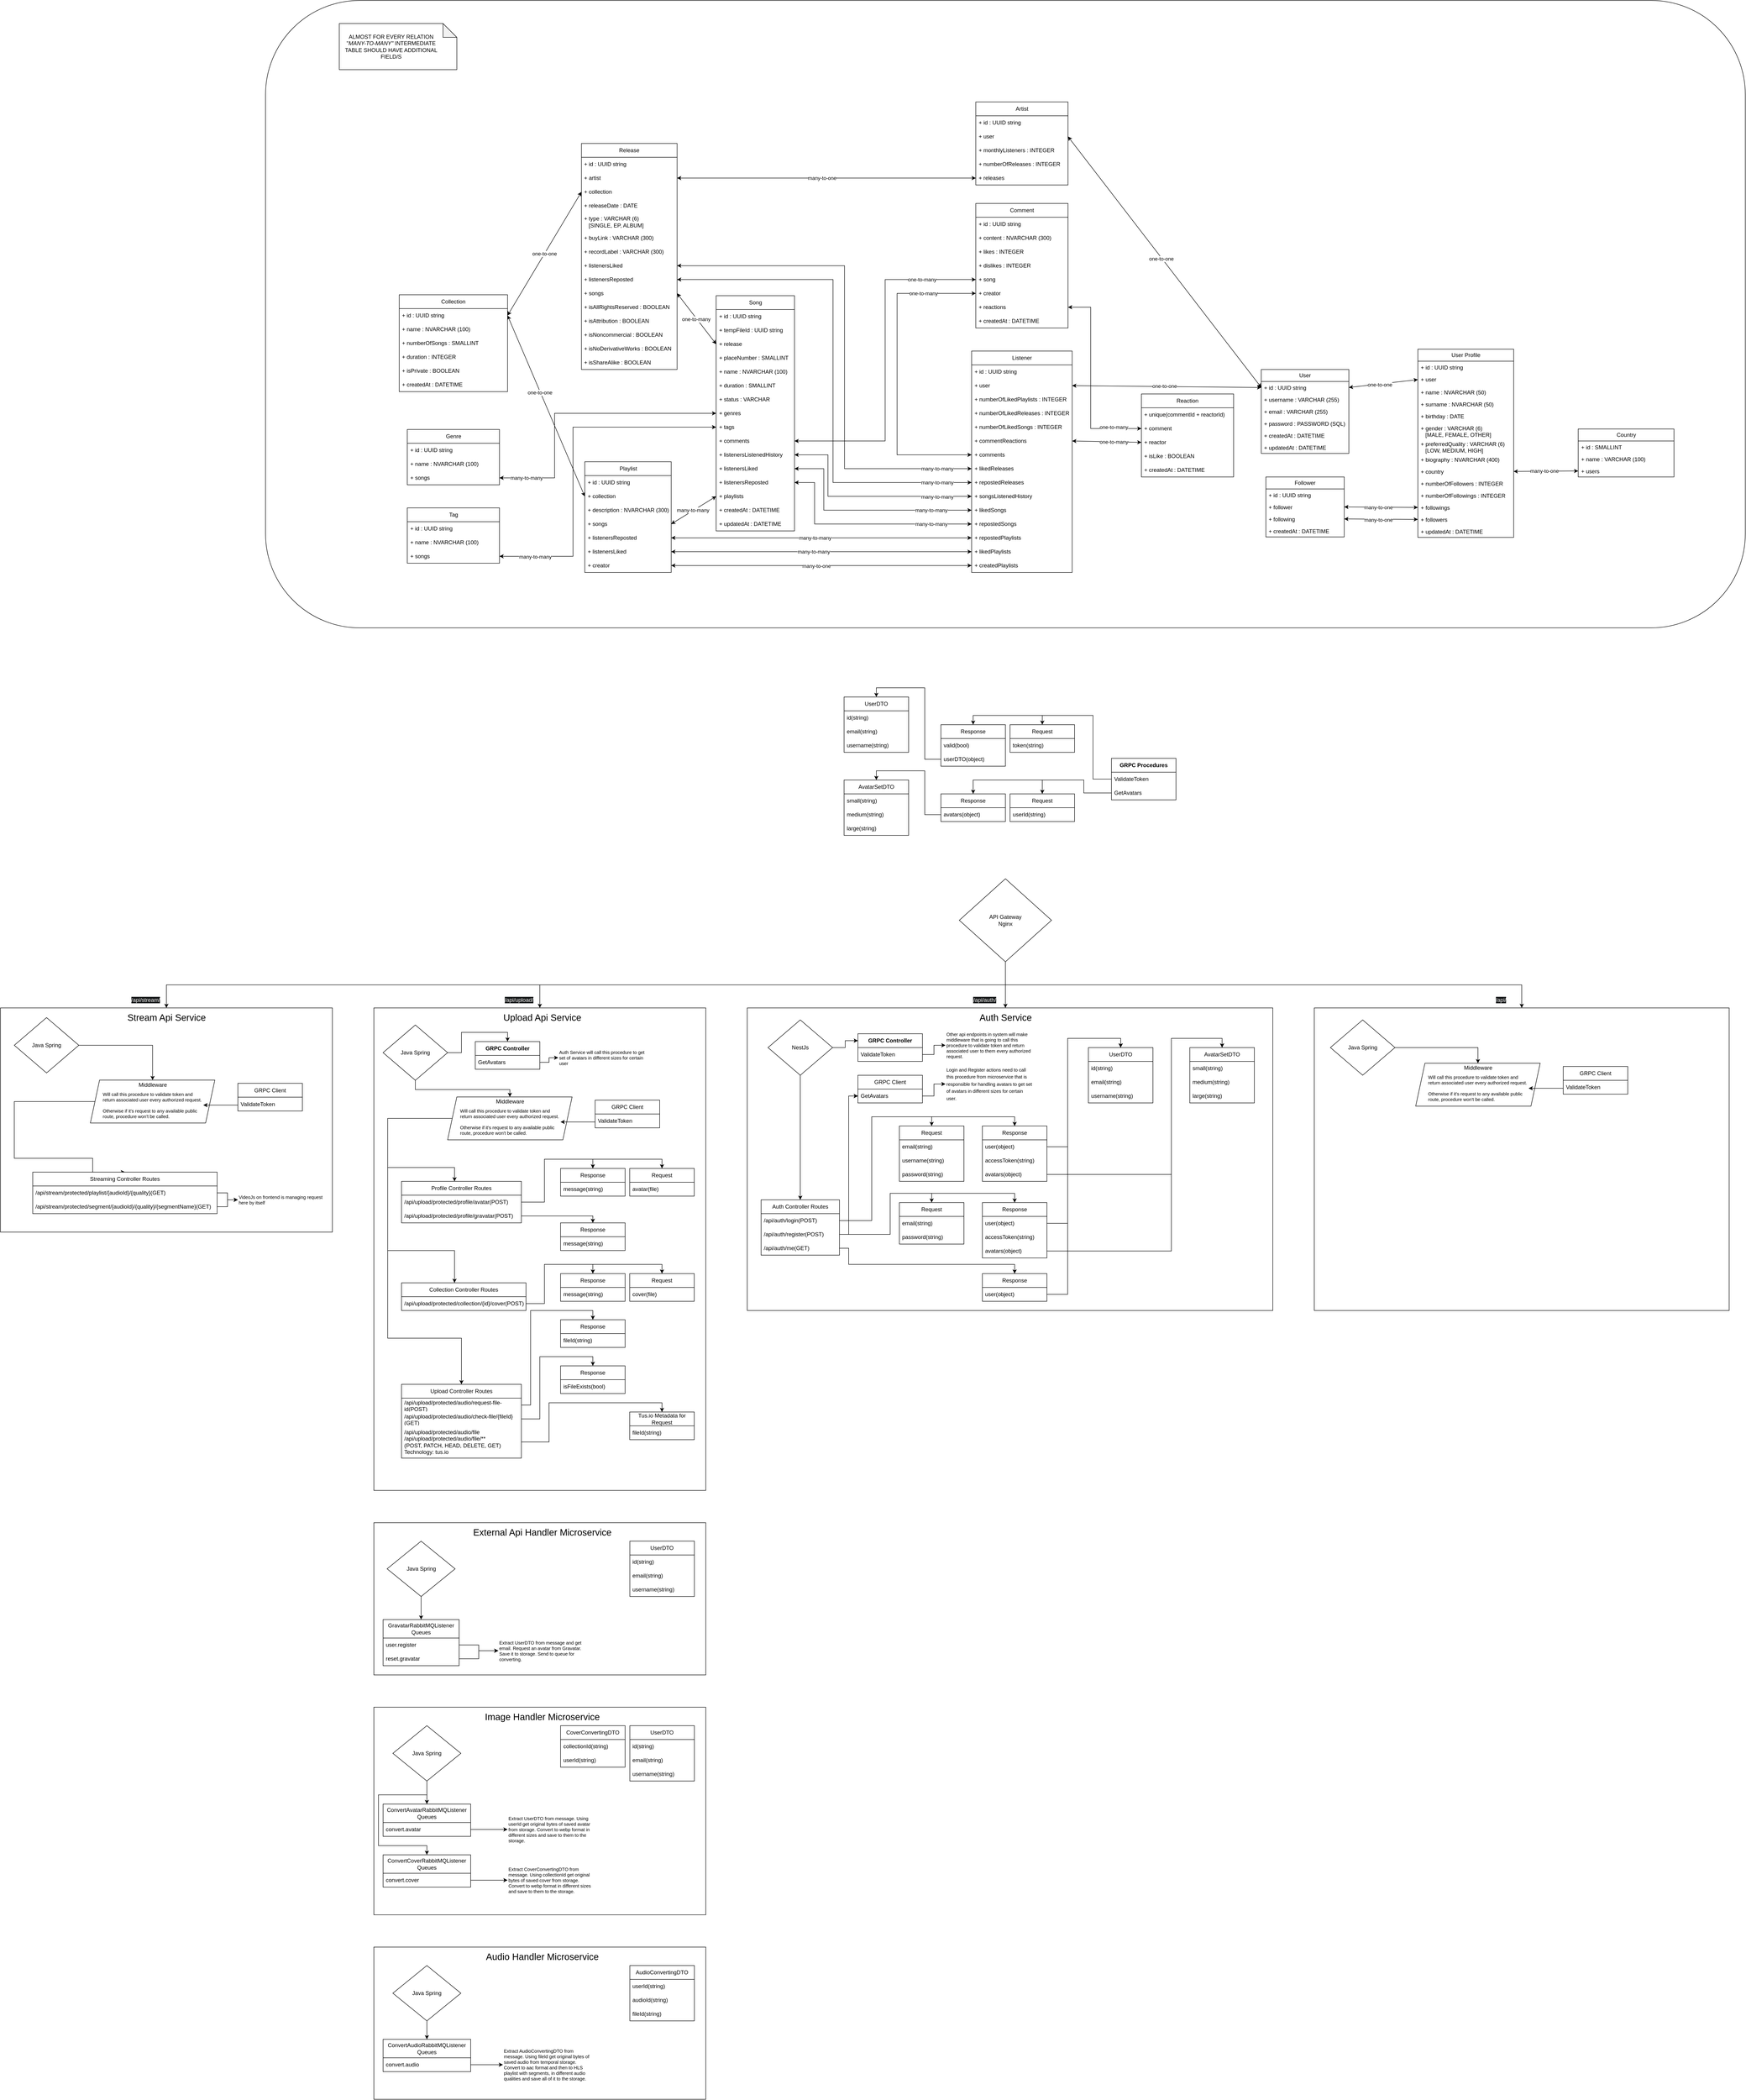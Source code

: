 <mxfile version="24.7.5">
  <diagram name="Page-1" id="FU6_ZFj3PDVp-BaARSxE">
    <mxGraphModel dx="10570" dy="6620" grid="1" gridSize="10" guides="1" tooltips="1" connect="1" arrows="1" fold="1" page="1" pageScale="1" pageWidth="850" pageHeight="1100" math="0" shadow="0">
      <root>
        <mxCell id="0" />
        <mxCell id="1" parent="0" />
        <mxCell id="IgH56LYgwVDKT2t8ZM1N-34" value="" style="rounded=1;whiteSpace=wrap;html=1;" vertex="1" parent="1">
          <mxGeometry x="-2455" y="-1860" width="3210" height="1360" as="geometry" />
        </mxCell>
        <mxCell id="6JZ951tkPi9Nr6TmQ6ol-1" value="" style="rounded=0;whiteSpace=wrap;html=1;" parent="1" vertex="1">
          <mxGeometry x="-1410" y="324" width="1140" height="656" as="geometry" />
        </mxCell>
        <mxCell id="6JZ951tkPi9Nr6TmQ6ol-3" value="User" style="swimlane;fontStyle=0;childLayout=stackLayout;horizontal=1;startSize=26;fillColor=none;horizontalStack=0;resizeParent=1;resizeParentMax=0;resizeLast=0;collapsible=1;marginBottom=0;whiteSpace=wrap;html=1;" parent="1" vertex="1">
          <mxGeometry x="-295.0" y="-1060" width="190" height="182" as="geometry" />
        </mxCell>
        <mxCell id="6JZ951tkPi9Nr6TmQ6ol-4" value="+ id : UUID string" style="text;strokeColor=none;fillColor=none;align=left;verticalAlign=top;spacingLeft=4;spacingRight=4;overflow=hidden;rotatable=0;points=[[0,0.5],[1,0.5]];portConstraint=eastwest;whiteSpace=wrap;html=1;" parent="6JZ951tkPi9Nr6TmQ6ol-3" vertex="1">
          <mxGeometry y="26" width="190" height="26" as="geometry" />
        </mxCell>
        <mxCell id="6JZ951tkPi9Nr6TmQ6ol-5" value="+ username : VARCHAR (255)" style="text;strokeColor=none;fillColor=none;align=left;verticalAlign=top;spacingLeft=4;spacingRight=4;overflow=hidden;rotatable=0;points=[[0,0.5],[1,0.5]];portConstraint=eastwest;whiteSpace=wrap;html=1;" parent="6JZ951tkPi9Nr6TmQ6ol-3" vertex="1">
          <mxGeometry y="52" width="190" height="26" as="geometry" />
        </mxCell>
        <mxCell id="6JZ951tkPi9Nr6TmQ6ol-6" value="+ email : VARCHAR (255)" style="text;strokeColor=none;fillColor=none;align=left;verticalAlign=top;spacingLeft=4;spacingRight=4;overflow=hidden;rotatable=0;points=[[0,0.5],[1,0.5]];portConstraint=eastwest;whiteSpace=wrap;html=1;" parent="6JZ951tkPi9Nr6TmQ6ol-3" vertex="1">
          <mxGeometry y="78" width="190" height="26" as="geometry" />
        </mxCell>
        <mxCell id="6JZ951tkPi9Nr6TmQ6ol-7" value="+ password : PASSWORD&amp;nbsp;&lt;span style=&quot;background-color: initial;&quot;&gt;(SQL)&lt;/span&gt;" style="text;strokeColor=none;fillColor=none;align=left;verticalAlign=top;spacingLeft=4;spacingRight=4;overflow=hidden;rotatable=0;points=[[0,0.5],[1,0.5]];portConstraint=eastwest;whiteSpace=wrap;html=1;" parent="6JZ951tkPi9Nr6TmQ6ol-3" vertex="1">
          <mxGeometry y="104" width="190" height="26" as="geometry" />
        </mxCell>
        <mxCell id="6JZ951tkPi9Nr6TmQ6ol-8" value="+ createdAt : DATETIME" style="text;strokeColor=none;fillColor=none;align=left;verticalAlign=top;spacingLeft=4;spacingRight=4;overflow=hidden;rotatable=0;points=[[0,0.5],[1,0.5]];portConstraint=eastwest;whiteSpace=wrap;html=1;" parent="6JZ951tkPi9Nr6TmQ6ol-3" vertex="1">
          <mxGeometry y="130" width="190" height="26" as="geometry" />
        </mxCell>
        <mxCell id="6JZ951tkPi9Nr6TmQ6ol-9" value="+ updatedAt : DATETIME" style="text;strokeColor=none;fillColor=none;align=left;verticalAlign=top;spacingLeft=4;spacingRight=4;overflow=hidden;rotatable=0;points=[[0,0.5],[1,0.5]];portConstraint=eastwest;whiteSpace=wrap;html=1;" parent="6JZ951tkPi9Nr6TmQ6ol-3" vertex="1">
          <mxGeometry y="156" width="190" height="26" as="geometry" />
        </mxCell>
        <mxCell id="6JZ951tkPi9Nr6TmQ6ol-10" value="User Profile" style="swimlane;fontStyle=0;childLayout=stackLayout;horizontal=1;startSize=26;fillColor=none;horizontalStack=0;resizeParent=1;resizeParentMax=0;resizeLast=0;collapsible=1;marginBottom=0;whiteSpace=wrap;html=1;" parent="1" vertex="1">
          <mxGeometry x="44.71" y="-1104" width="207.79" height="408" as="geometry" />
        </mxCell>
        <mxCell id="6JZ951tkPi9Nr6TmQ6ol-11" value="+ id : UUID string" style="text;strokeColor=none;fillColor=none;align=left;verticalAlign=top;spacingLeft=4;spacingRight=4;overflow=hidden;rotatable=0;points=[[0,0.5],[1,0.5]];portConstraint=eastwest;whiteSpace=wrap;html=1;" parent="6JZ951tkPi9Nr6TmQ6ol-10" vertex="1">
          <mxGeometry y="26" width="207.79" height="26" as="geometry" />
        </mxCell>
        <mxCell id="6JZ951tkPi9Nr6TmQ6ol-12" value="+ user" style="text;strokeColor=none;fillColor=none;align=left;verticalAlign=top;spacingLeft=4;spacingRight=4;overflow=hidden;rotatable=0;points=[[0,0.5],[1,0.5]];portConstraint=eastwest;whiteSpace=wrap;html=1;" parent="6JZ951tkPi9Nr6TmQ6ol-10" vertex="1">
          <mxGeometry y="52" width="207.79" height="28" as="geometry" />
        </mxCell>
        <mxCell id="IgH56LYgwVDKT2t8ZM1N-1" value="+ name : NVARCHAR (50)" style="text;strokeColor=none;fillColor=none;align=left;verticalAlign=top;spacingLeft=4;spacingRight=4;overflow=hidden;rotatable=0;points=[[0,0.5],[1,0.5]];portConstraint=eastwest;whiteSpace=wrap;html=1;" vertex="1" parent="6JZ951tkPi9Nr6TmQ6ol-10">
          <mxGeometry y="80" width="207.79" height="26" as="geometry" />
        </mxCell>
        <mxCell id="IgH56LYgwVDKT2t8ZM1N-2" value="+ surname : NVARCHAR (50)" style="text;strokeColor=none;fillColor=none;align=left;verticalAlign=top;spacingLeft=4;spacingRight=4;overflow=hidden;rotatable=0;points=[[0,0.5],[1,0.5]];portConstraint=eastwest;whiteSpace=wrap;html=1;" vertex="1" parent="6JZ951tkPi9Nr6TmQ6ol-10">
          <mxGeometry y="106" width="207.79" height="26" as="geometry" />
        </mxCell>
        <mxCell id="IgH56LYgwVDKT2t8ZM1N-3" value="+ birthday : DATE" style="text;strokeColor=none;fillColor=none;align=left;verticalAlign=top;spacingLeft=4;spacingRight=4;overflow=hidden;rotatable=0;points=[[0,0.5],[1,0.5]];portConstraint=eastwest;whiteSpace=wrap;html=1;" vertex="1" parent="6JZ951tkPi9Nr6TmQ6ol-10">
          <mxGeometry y="132" width="207.79" height="26" as="geometry" />
        </mxCell>
        <mxCell id="IgH56LYgwVDKT2t8ZM1N-4" value="+ gender : VARCHAR (6)&lt;div&gt;&amp;nbsp; &amp;nbsp;[MALE, FEMALE, OTHER]&lt;/div&gt;" style="text;strokeColor=none;fillColor=none;align=left;verticalAlign=top;spacingLeft=4;spacingRight=4;overflow=hidden;rotatable=0;points=[[0,0.5],[1,0.5]];portConstraint=eastwest;whiteSpace=wrap;html=1;" vertex="1" parent="6JZ951tkPi9Nr6TmQ6ol-10">
          <mxGeometry y="158" width="207.79" height="34" as="geometry" />
        </mxCell>
        <mxCell id="IgH56LYgwVDKT2t8ZM1N-35" value="+ preferredQuality : VARCHAR (6)&lt;div&gt;&amp;nbsp; &amp;nbsp;[LOW, MEDIUM, HIGH]&lt;/div&gt;" style="text;strokeColor=none;fillColor=none;align=left;verticalAlign=top;spacingLeft=4;spacingRight=4;overflow=hidden;rotatable=0;points=[[0,0.5],[1,0.5]];portConstraint=eastwest;whiteSpace=wrap;html=1;" vertex="1" parent="6JZ951tkPi9Nr6TmQ6ol-10">
          <mxGeometry y="192" width="207.79" height="34" as="geometry" />
        </mxCell>
        <mxCell id="6JZ951tkPi9Nr6TmQ6ol-20" value="+ biography : NVARCHAR (400)" style="text;strokeColor=none;fillColor=none;align=left;verticalAlign=top;spacingLeft=4;spacingRight=4;overflow=hidden;rotatable=0;points=[[0,0.5],[1,0.5]];portConstraint=eastwest;whiteSpace=wrap;html=1;" parent="6JZ951tkPi9Nr6TmQ6ol-10" vertex="1">
          <mxGeometry y="226" width="207.79" height="26" as="geometry" />
        </mxCell>
        <mxCell id="IgH56LYgwVDKT2t8ZM1N-13" value="+ country" style="text;strokeColor=none;fillColor=none;align=left;verticalAlign=top;spacingLeft=4;spacingRight=4;overflow=hidden;rotatable=0;points=[[0,0.5],[1,0.5]];portConstraint=eastwest;whiteSpace=wrap;html=1;" vertex="1" parent="6JZ951tkPi9Nr6TmQ6ol-10">
          <mxGeometry y="252" width="207.79" height="26" as="geometry" />
        </mxCell>
        <mxCell id="6JZ951tkPi9Nr6TmQ6ol-17" value="+ numberOfFollowers : INTEGER" style="text;strokeColor=none;fillColor=none;align=left;verticalAlign=top;spacingLeft=4;spacingRight=4;overflow=hidden;rotatable=0;points=[[0,0.5],[1,0.5]];portConstraint=eastwest;whiteSpace=wrap;html=1;" parent="6JZ951tkPi9Nr6TmQ6ol-10" vertex="1">
          <mxGeometry y="278" width="207.79" height="26" as="geometry" />
        </mxCell>
        <mxCell id="6JZ951tkPi9Nr6TmQ6ol-18" value="+ numberOfFollowings : INTEGER" style="text;strokeColor=none;fillColor=none;align=left;verticalAlign=top;spacingLeft=4;spacingRight=4;overflow=hidden;rotatable=0;points=[[0,0.5],[1,0.5]];portConstraint=eastwest;whiteSpace=wrap;html=1;" parent="6JZ951tkPi9Nr6TmQ6ol-10" vertex="1">
          <mxGeometry y="304" width="207.79" height="26" as="geometry" />
        </mxCell>
        <mxCell id="cVVkLgNvFqvZXcf-PF3v-27" value="+ followings" style="text;strokeColor=none;fillColor=none;align=left;verticalAlign=top;spacingLeft=4;spacingRight=4;overflow=hidden;rotatable=0;points=[[0,0.5],[1,0.5]];portConstraint=eastwest;whiteSpace=wrap;html=1;" parent="6JZ951tkPi9Nr6TmQ6ol-10" vertex="1">
          <mxGeometry y="330" width="207.79" height="26" as="geometry" />
        </mxCell>
        <mxCell id="cVVkLgNvFqvZXcf-PF3v-26" value="+ followers" style="text;strokeColor=none;fillColor=none;align=left;verticalAlign=top;spacingLeft=4;spacingRight=4;overflow=hidden;rotatable=0;points=[[0,0.5],[1,0.5]];portConstraint=eastwest;whiteSpace=wrap;html=1;" parent="6JZ951tkPi9Nr6TmQ6ol-10" vertex="1">
          <mxGeometry y="356" width="207.79" height="26" as="geometry" />
        </mxCell>
        <mxCell id="6JZ951tkPi9Nr6TmQ6ol-21" value="+ updatedAt : DATETIME" style="text;strokeColor=none;fillColor=none;align=left;verticalAlign=top;spacingLeft=4;spacingRight=4;overflow=hidden;rotatable=0;points=[[0,0.5],[1,0.5]];portConstraint=eastwest;whiteSpace=wrap;html=1;" parent="6JZ951tkPi9Nr6TmQ6ol-10" vertex="1">
          <mxGeometry y="382" width="207.79" height="26" as="geometry" />
        </mxCell>
        <mxCell id="6JZ951tkPi9Nr6TmQ6ol-22" value="" style="endArrow=classic;startArrow=classic;html=1;rounded=0;exitX=1;exitY=0.5;exitDx=0;exitDy=0;entryX=0;entryY=0.5;entryDx=0;entryDy=0;" parent="1" source="6JZ951tkPi9Nr6TmQ6ol-4" target="6JZ951tkPi9Nr6TmQ6ol-12" edge="1">
          <mxGeometry width="50" height="50" relative="1" as="geometry">
            <mxPoint x="-5.29" y="-1140" as="sourcePoint" />
            <mxPoint x="44.71" y="-1190" as="targetPoint" />
          </mxGeometry>
        </mxCell>
        <mxCell id="RTL6kd38lY_tx-6XgPDL-137" value="one-to-one" style="edgeLabel;html=1;align=center;verticalAlign=middle;resizable=0;points=[];" parent="6JZ951tkPi9Nr6TmQ6ol-22" vertex="1" connectable="0">
          <mxGeometry x="-0.181" y="-1" relative="1" as="geometry">
            <mxPoint x="6" as="offset" />
          </mxGeometry>
        </mxCell>
        <mxCell id="6JZ951tkPi9Nr6TmQ6ol-33" value="Auth Controller Routes" style="swimlane;fontStyle=0;childLayout=stackLayout;horizontal=1;startSize=30;horizontalStack=0;resizeParent=1;resizeParentMax=0;resizeLast=0;collapsible=1;marginBottom=0;whiteSpace=wrap;html=1;" parent="1" vertex="1">
          <mxGeometry x="-1380" y="740" width="170" height="120" as="geometry">
            <mxRectangle x="-1135" y="532" width="80" height="30" as="alternateBounds" />
          </mxGeometry>
        </mxCell>
        <mxCell id="6JZ951tkPi9Nr6TmQ6ol-34" value="/api/auth/login(POST)" style="text;strokeColor=none;fillColor=none;align=left;verticalAlign=middle;spacingLeft=4;spacingRight=4;overflow=hidden;points=[[0,0.5],[1,0.5]];portConstraint=eastwest;rotatable=0;whiteSpace=wrap;html=1;" parent="6JZ951tkPi9Nr6TmQ6ol-33" vertex="1">
          <mxGeometry y="30" width="170" height="30" as="geometry" />
        </mxCell>
        <mxCell id="6JZ951tkPi9Nr6TmQ6ol-35" value="/api/auth/register(POST)" style="text;strokeColor=none;fillColor=none;align=left;verticalAlign=middle;spacingLeft=4;spacingRight=4;overflow=hidden;points=[[0,0.5],[1,0.5]];portConstraint=eastwest;rotatable=0;whiteSpace=wrap;html=1;" parent="6JZ951tkPi9Nr6TmQ6ol-33" vertex="1">
          <mxGeometry y="60" width="170" height="30" as="geometry" />
        </mxCell>
        <mxCell id="6JZ951tkPi9Nr6TmQ6ol-36" value="/api/auth/me(GET)" style="text;strokeColor=none;fillColor=none;align=left;verticalAlign=middle;spacingLeft=4;spacingRight=4;overflow=hidden;points=[[0,0.5],[1,0.5]];portConstraint=eastwest;rotatable=0;whiteSpace=wrap;html=1;" parent="6JZ951tkPi9Nr6TmQ6ol-33" vertex="1">
          <mxGeometry y="90" width="170" height="30" as="geometry" />
        </mxCell>
        <mxCell id="6JZ951tkPi9Nr6TmQ6ol-37" value="&lt;font style=&quot;font-size: 20px;&quot;&gt;Auth Service&lt;/font&gt;" style="text;html=1;align=center;verticalAlign=middle;resizable=0;points=[];autosize=1;strokeColor=none;fillColor=none;" parent="1" vertex="1">
          <mxGeometry x="-920" y="324" width="140" height="40" as="geometry" />
        </mxCell>
        <mxCell id="QxZh3QZaXFdnJh5QPRap-1" style="edgeStyle=orthogonalEdgeStyle;rounded=0;orthogonalLoop=1;jettySize=auto;html=1;exitX=0.5;exitY=1;exitDx=0;exitDy=0;" parent="1" source="6JZ951tkPi9Nr6TmQ6ol-2" target="6JZ951tkPi9Nr6TmQ6ol-33" edge="1">
          <mxGeometry relative="1" as="geometry" />
        </mxCell>
        <mxCell id="QxZh3QZaXFdnJh5QPRap-29" style="edgeStyle=orthogonalEdgeStyle;rounded=0;orthogonalLoop=1;jettySize=auto;html=1;exitX=1;exitY=0.5;exitDx=0;exitDy=0;entryX=0;entryY=0.25;entryDx=0;entryDy=0;" parent="1" source="6JZ951tkPi9Nr6TmQ6ol-2" target="QxZh3QZaXFdnJh5QPRap-12" edge="1">
          <mxGeometry relative="1" as="geometry" />
        </mxCell>
        <mxCell id="6JZ951tkPi9Nr6TmQ6ol-2" value="NestJs" style="rhombus;whiteSpace=wrap;html=1;" parent="1" vertex="1">
          <mxGeometry x="-1365" y="350" width="140" height="120" as="geometry" />
        </mxCell>
        <mxCell id="QxZh3QZaXFdnJh5QPRap-5" style="edgeStyle=orthogonalEdgeStyle;rounded=0;orthogonalLoop=1;jettySize=auto;html=1;exitX=0.5;exitY=1;exitDx=0;exitDy=0;" parent="1" source="QxZh3QZaXFdnJh5QPRap-4" target="6JZ951tkPi9Nr6TmQ6ol-1" edge="1">
          <mxGeometry relative="1" as="geometry">
            <Array as="points">
              <mxPoint x="-850" y="290" />
              <mxPoint x="-850" y="290" />
            </Array>
          </mxGeometry>
        </mxCell>
        <mxCell id="QxZh3QZaXFdnJh5QPRap-67" style="edgeStyle=orthogonalEdgeStyle;rounded=0;orthogonalLoop=1;jettySize=auto;html=1;exitX=0.5;exitY=1;exitDx=0;exitDy=0;" parent="1" source="QxZh3QZaXFdnJh5QPRap-4" target="QxZh3QZaXFdnJh5QPRap-33" edge="1">
          <mxGeometry relative="1" as="geometry" />
        </mxCell>
        <mxCell id="RTL6kd38lY_tx-6XgPDL-107" style="edgeStyle=orthogonalEdgeStyle;rounded=0;orthogonalLoop=1;jettySize=auto;html=1;exitX=0.5;exitY=1;exitDx=0;exitDy=0;entryX=0.5;entryY=0;entryDx=0;entryDy=0;" parent="1" source="QxZh3QZaXFdnJh5QPRap-4" target="RTL6kd38lY_tx-6XgPDL-105" edge="1">
          <mxGeometry relative="1" as="geometry" />
        </mxCell>
        <mxCell id="eud57FVcPFkQBdtwtgkk-3" style="edgeStyle=orthogonalEdgeStyle;rounded=0;orthogonalLoop=1;jettySize=auto;html=1;exitX=0.5;exitY=1;exitDx=0;exitDy=0;entryX=0.5;entryY=0;entryDx=0;entryDy=0;" parent="1" source="QxZh3QZaXFdnJh5QPRap-4" target="eud57FVcPFkQBdtwtgkk-2" edge="1">
          <mxGeometry relative="1" as="geometry" />
        </mxCell>
        <mxCell id="QxZh3QZaXFdnJh5QPRap-4" value="" style="rhombus;whiteSpace=wrap;html=1;" parent="1" vertex="1">
          <mxGeometry x="-950" y="44" width="200" height="180" as="geometry" />
        </mxCell>
        <mxCell id="QxZh3QZaXFdnJh5QPRap-6" value="API Gateway Nginx" style="text;html=1;align=center;verticalAlign=middle;whiteSpace=wrap;rounded=0;" parent="1" vertex="1">
          <mxGeometry x="-900" y="119" width="100" height="30" as="geometry" />
        </mxCell>
        <mxCell id="QxZh3QZaXFdnJh5QPRap-7" value="&lt;span style=&quot;color: rgb(240, 240, 240); font-family: Helvetica; font-size: 12px; font-style: normal; font-variant-ligatures: normal; font-variant-caps: normal; font-weight: 400; letter-spacing: normal; orphans: 2; text-align: center; text-indent: 0px; text-transform: none; widows: 2; word-spacing: 0px; -webkit-text-stroke-width: 0px; white-space: nowrap; background-color: rgb(27, 29, 30); text-decoration-thickness: initial; text-decoration-style: initial; text-decoration-color: initial; display: inline !important; float: none;&quot;&gt;/api/auth/&lt;/span&gt;" style="text;html=1;align=center;verticalAlign=middle;whiteSpace=wrap;rounded=0;" parent="1" vertex="1">
          <mxGeometry x="-940" y="290" width="90" height="34" as="geometry" />
        </mxCell>
        <mxCell id="QxZh3QZaXFdnJh5QPRap-12" value="&lt;span style=&quot;font-weight: 700;&quot;&gt;GRPC Controller&lt;/span&gt;" style="swimlane;fontStyle=0;childLayout=stackLayout;horizontal=1;startSize=30;horizontalStack=0;resizeParent=1;resizeParentMax=0;resizeLast=0;collapsible=1;marginBottom=0;whiteSpace=wrap;html=1;" parent="1" vertex="1">
          <mxGeometry x="-1170" y="380" width="140" height="60" as="geometry" />
        </mxCell>
        <mxCell id="QxZh3QZaXFdnJh5QPRap-13" value="ValidateToken" style="text;strokeColor=none;fillColor=none;align=left;verticalAlign=middle;spacingLeft=4;spacingRight=4;overflow=hidden;points=[[0,0.5],[1,0.5]];portConstraint=eastwest;rotatable=0;whiteSpace=wrap;html=1;" parent="QxZh3QZaXFdnJh5QPRap-12" vertex="1">
          <mxGeometry y="30" width="140" height="30" as="geometry" />
        </mxCell>
        <mxCell id="QxZh3QZaXFdnJh5QPRap-18" value="&lt;p style=&quot;line-height: 120%; font-size: 10px;&quot;&gt;Other api endpoints in system will make middleware that is going to call this procedure to validate token and return associated user to them every authorized request.&lt;/p&gt;" style="text;html=1;align=left;verticalAlign=middle;whiteSpace=wrap;rounded=0;" parent="1" vertex="1">
          <mxGeometry x="-980" y="370" width="190" height="70" as="geometry" />
        </mxCell>
        <mxCell id="QxZh3QZaXFdnJh5QPRap-20" style="edgeStyle=orthogonalEdgeStyle;rounded=0;orthogonalLoop=1;jettySize=auto;html=1;exitX=1;exitY=0.5;exitDx=0;exitDy=0;" parent="1" source="QxZh3QZaXFdnJh5QPRap-13" target="QxZh3QZaXFdnJh5QPRap-18" edge="1">
          <mxGeometry relative="1" as="geometry" />
        </mxCell>
        <mxCell id="QxZh3QZaXFdnJh5QPRap-21" value="GRPC Client" style="swimlane;fontStyle=0;childLayout=stackLayout;horizontal=1;startSize=30;horizontalStack=0;resizeParent=1;resizeParentMax=0;resizeLast=0;collapsible=1;marginBottom=0;whiteSpace=wrap;html=1;" parent="1" vertex="1">
          <mxGeometry x="-1170" y="470" width="140" height="60" as="geometry" />
        </mxCell>
        <mxCell id="QxZh3QZaXFdnJh5QPRap-22" value="GetAvatars" style="text;strokeColor=none;fillColor=none;align=left;verticalAlign=middle;spacingLeft=4;spacingRight=4;overflow=hidden;points=[[0,0.5],[1,0.5]];portConstraint=eastwest;rotatable=0;whiteSpace=wrap;html=1;" parent="QxZh3QZaXFdnJh5QPRap-21" vertex="1">
          <mxGeometry y="30" width="140" height="30" as="geometry" />
        </mxCell>
        <mxCell id="QxZh3QZaXFdnJh5QPRap-28" style="edgeStyle=orthogonalEdgeStyle;rounded=0;orthogonalLoop=1;jettySize=auto;html=1;exitX=1;exitY=0.5;exitDx=0;exitDy=0;" parent="1" source="6JZ951tkPi9Nr6TmQ6ol-34" target="QxZh3QZaXFdnJh5QPRap-22" edge="1">
          <mxGeometry relative="1" as="geometry" />
        </mxCell>
        <mxCell id="QxZh3QZaXFdnJh5QPRap-31" value="&lt;p style=&quot;line-height: 120%;&quot;&gt;&lt;span style=&quot;font-size: 10px;&quot;&gt;Login and Register actions need to call this procedure from microservice that is responsible for handling avatars to get set of avatars in different sizes for certain user.&lt;/span&gt;&lt;/p&gt;" style="text;html=1;align=left;verticalAlign=middle;whiteSpace=wrap;rounded=0;" parent="1" vertex="1">
          <mxGeometry x="-980" y="454" width="190" height="70" as="geometry" />
        </mxCell>
        <mxCell id="QxZh3QZaXFdnJh5QPRap-32" style="edgeStyle=orthogonalEdgeStyle;rounded=0;orthogonalLoop=1;jettySize=auto;html=1;exitX=1;exitY=0.5;exitDx=0;exitDy=0;entryX=0;entryY=0.5;entryDx=0;entryDy=0;" parent="1" source="QxZh3QZaXFdnJh5QPRap-22" target="QxZh3QZaXFdnJh5QPRap-31" edge="1">
          <mxGeometry relative="1" as="geometry" />
        </mxCell>
        <mxCell id="QxZh3QZaXFdnJh5QPRap-33" value="" style="rounded=0;whiteSpace=wrap;html=1;" parent="1" vertex="1">
          <mxGeometry x="-2220" y="324" width="720" height="1046" as="geometry" />
        </mxCell>
        <mxCell id="QxZh3QZaXFdnJh5QPRap-36" value="&lt;font style=&quot;font-size: 20px;&quot;&gt;Upload Api Service&lt;/font&gt;" style="text;html=1;align=center;verticalAlign=middle;resizable=0;points=[];autosize=1;strokeColor=none;fillColor=none;" parent="1" vertex="1">
          <mxGeometry x="-1950" y="324" width="190" height="40" as="geometry" />
        </mxCell>
        <mxCell id="QxZh3QZaXFdnJh5QPRap-55" style="edgeStyle=orthogonalEdgeStyle;rounded=0;orthogonalLoop=1;jettySize=auto;html=1;exitX=0.5;exitY=1;exitDx=0;exitDy=0;" parent="1" source="QxZh3QZaXFdnJh5QPRap-37" target="QxZh3QZaXFdnJh5QPRap-52" edge="1">
          <mxGeometry relative="1" as="geometry">
            <Array as="points">
              <mxPoint x="-2130" y="501" />
              <mxPoint x="-1925" y="501" />
            </Array>
          </mxGeometry>
        </mxCell>
        <mxCell id="QxZh3QZaXFdnJh5QPRap-97" style="edgeStyle=orthogonalEdgeStyle;rounded=0;orthogonalLoop=1;jettySize=auto;html=1;exitX=1;exitY=0.5;exitDx=0;exitDy=0;entryX=0.5;entryY=0;entryDx=0;entryDy=0;" parent="1" source="QxZh3QZaXFdnJh5QPRap-37" target="QxZh3QZaXFdnJh5QPRap-47" edge="1">
          <mxGeometry relative="1" as="geometry" />
        </mxCell>
        <mxCell id="QxZh3QZaXFdnJh5QPRap-37" value="Java Spring" style="rhombus;whiteSpace=wrap;html=1;" parent="1" vertex="1">
          <mxGeometry x="-2200" y="361" width="140" height="120" as="geometry" />
        </mxCell>
        <mxCell id="QxZh3QZaXFdnJh5QPRap-39" value="Profile Controller Routes" style="swimlane;fontStyle=0;childLayout=stackLayout;horizontal=1;startSize=30;horizontalStack=0;resizeParent=1;resizeParentMax=0;resizeLast=0;collapsible=1;marginBottom=0;whiteSpace=wrap;html=1;" parent="1" vertex="1">
          <mxGeometry x="-2160" y="700" width="260" height="90" as="geometry">
            <mxRectangle x="-1135" y="532" width="80" height="30" as="alternateBounds" />
          </mxGeometry>
        </mxCell>
        <mxCell id="QxZh3QZaXFdnJh5QPRap-40" value="/api/upload/protected/profile/avatar(POST)" style="text;strokeColor=none;fillColor=none;align=left;verticalAlign=middle;spacingLeft=4;spacingRight=4;overflow=hidden;points=[[0,0.5],[1,0.5]];portConstraint=eastwest;rotatable=0;whiteSpace=wrap;html=1;" parent="QxZh3QZaXFdnJh5QPRap-39" vertex="1">
          <mxGeometry y="30" width="260" height="30" as="geometry" />
        </mxCell>
        <mxCell id="RTL6kd38lY_tx-6XgPDL-11" value="/api/upload/protected/profile/gravatar(POST)" style="text;strokeColor=none;fillColor=none;align=left;verticalAlign=middle;spacingLeft=4;spacingRight=4;overflow=hidden;points=[[0,0.5],[1,0.5]];portConstraint=eastwest;rotatable=0;whiteSpace=wrap;html=1;" parent="QxZh3QZaXFdnJh5QPRap-39" vertex="1">
          <mxGeometry y="60" width="260" height="30" as="geometry" />
        </mxCell>
        <mxCell id="QxZh3QZaXFdnJh5QPRap-47" value="&lt;span style=&quot;font-weight: 700;&quot;&gt;GRPC Controller&lt;/span&gt;" style="swimlane;fontStyle=0;childLayout=stackLayout;horizontal=1;startSize=30;horizontalStack=0;resizeParent=1;resizeParentMax=0;resizeLast=0;collapsible=1;marginBottom=0;whiteSpace=wrap;html=1;" parent="1" vertex="1">
          <mxGeometry x="-2000" y="397" width="140" height="60" as="geometry" />
        </mxCell>
        <mxCell id="QxZh3QZaXFdnJh5QPRap-48" value="GetAvatars" style="text;strokeColor=none;fillColor=none;align=left;verticalAlign=middle;spacingLeft=4;spacingRight=4;overflow=hidden;points=[[0,0.5],[1,0.5]];portConstraint=eastwest;rotatable=0;whiteSpace=wrap;html=1;" parent="QxZh3QZaXFdnJh5QPRap-47" vertex="1">
          <mxGeometry y="30" width="140" height="30" as="geometry" />
        </mxCell>
        <mxCell id="QxZh3QZaXFdnJh5QPRap-49" value="&lt;p style=&quot;line-height: 120%; font-size: 10px;&quot;&gt;Auth Service will call this procedure to&amp;nbsp;&lt;span style=&quot;background-color: initial;&quot;&gt;get set of avatars in different sizes for certain user&lt;/span&gt;&lt;/p&gt;" style="text;html=1;align=left;verticalAlign=middle;whiteSpace=wrap;rounded=0;" parent="1" vertex="1">
          <mxGeometry x="-1820" y="407" width="190" height="50" as="geometry" />
        </mxCell>
        <mxCell id="QxZh3QZaXFdnJh5QPRap-50" style="edgeStyle=orthogonalEdgeStyle;rounded=0;orthogonalLoop=1;jettySize=auto;html=1;exitX=1;exitY=0.5;exitDx=0;exitDy=0;entryX=0;entryY=0.5;entryDx=0;entryDy=0;" parent="1" source="QxZh3QZaXFdnJh5QPRap-48" target="QxZh3QZaXFdnJh5QPRap-49" edge="1">
          <mxGeometry relative="1" as="geometry" />
        </mxCell>
        <mxCell id="QxZh3QZaXFdnJh5QPRap-90" style="edgeStyle=orthogonalEdgeStyle;rounded=0;orthogonalLoop=1;jettySize=auto;html=1;exitX=0;exitY=0.5;exitDx=0;exitDy=0;" parent="1" source="QxZh3QZaXFdnJh5QPRap-52" target="QxZh3QZaXFdnJh5QPRap-39" edge="1">
          <mxGeometry relative="1" as="geometry">
            <Array as="points">
              <mxPoint x="-2190" y="564" />
              <mxPoint x="-2190" y="670" />
              <mxPoint x="-2045" y="670" />
            </Array>
          </mxGeometry>
        </mxCell>
        <mxCell id="QxZh3QZaXFdnJh5QPRap-91" style="edgeStyle=orthogonalEdgeStyle;rounded=0;orthogonalLoop=1;jettySize=auto;html=1;exitX=0;exitY=0.5;exitDx=0;exitDy=0;" parent="1" source="QxZh3QZaXFdnJh5QPRap-52" target="QxZh3QZaXFdnJh5QPRap-61" edge="1">
          <mxGeometry relative="1" as="geometry">
            <Array as="points">
              <mxPoint x="-2190" y="564" />
              <mxPoint x="-2190" y="850" />
              <mxPoint x="-2045" y="850" />
            </Array>
          </mxGeometry>
        </mxCell>
        <mxCell id="RTL6kd38lY_tx-6XgPDL-59" style="edgeStyle=orthogonalEdgeStyle;rounded=0;orthogonalLoop=1;jettySize=auto;html=1;exitX=0;exitY=0.5;exitDx=0;exitDy=0;entryX=0.5;entryY=0;entryDx=0;entryDy=0;" parent="1" source="QxZh3QZaXFdnJh5QPRap-52" target="RTL6kd38lY_tx-6XgPDL-55" edge="1">
          <mxGeometry relative="1" as="geometry">
            <Array as="points">
              <mxPoint x="-2190" y="564" />
              <mxPoint x="-2190" y="1040" />
              <mxPoint x="-2030" y="1040" />
            </Array>
          </mxGeometry>
        </mxCell>
        <mxCell id="QxZh3QZaXFdnJh5QPRap-52" value="" style="shape=parallelogram;perimeter=parallelogramPerimeter;whiteSpace=wrap;html=1;fixedSize=1;" parent="1" vertex="1">
          <mxGeometry x="-2060" y="517" width="270" height="93" as="geometry" />
        </mxCell>
        <mxCell id="QxZh3QZaXFdnJh5QPRap-53" value="Middleware" style="text;html=1;align=center;verticalAlign=middle;whiteSpace=wrap;rounded=0;" parent="1" vertex="1">
          <mxGeometry x="-1962.5" y="517" width="75" height="20" as="geometry" />
        </mxCell>
        <mxCell id="QxZh3QZaXFdnJh5QPRap-57" value="&lt;p style=&quot;line-height: 120%; font-size: 10px;&quot;&gt;Will call&amp;nbsp;&lt;span style=&quot;background-color: initial;&quot;&gt;this procedure to validate token and return associated user every authorized request.&lt;br&gt;&lt;br&gt;Otherwise if it&#39;s request to any available public route, procedure won&#39;t be called.&lt;/span&gt;&lt;/p&gt;" style="text;html=1;align=left;verticalAlign=middle;whiteSpace=wrap;rounded=0;" parent="1" vertex="1">
          <mxGeometry x="-2035" y="537" width="220" height="68.5" as="geometry" />
        </mxCell>
        <mxCell id="RTL6kd38lY_tx-6XgPDL-29" style="edgeStyle=orthogonalEdgeStyle;rounded=0;orthogonalLoop=1;jettySize=auto;html=1;exitX=0;exitY=0.75;exitDx=0;exitDy=0;entryX=1;entryY=0.5;entryDx=0;entryDy=0;" parent="1" source="QxZh3QZaXFdnJh5QPRap-58" target="QxZh3QZaXFdnJh5QPRap-57" edge="1">
          <mxGeometry relative="1" as="geometry">
            <Array as="points">
              <mxPoint x="-1740" y="571" />
            </Array>
          </mxGeometry>
        </mxCell>
        <mxCell id="QxZh3QZaXFdnJh5QPRap-58" value="GRPC Client" style="swimlane;fontStyle=0;childLayout=stackLayout;horizontal=1;startSize=30;horizontalStack=0;resizeParent=1;resizeParentMax=0;resizeLast=0;collapsible=1;marginBottom=0;whiteSpace=wrap;html=1;" parent="1" vertex="1">
          <mxGeometry x="-1740" y="524" width="140" height="60" as="geometry" />
        </mxCell>
        <mxCell id="QxZh3QZaXFdnJh5QPRap-59" value="ValidateToken" style="text;strokeColor=none;fillColor=none;align=left;verticalAlign=middle;spacingLeft=4;spacingRight=4;overflow=hidden;points=[[0,0.5],[1,0.5]];portConstraint=eastwest;rotatable=0;whiteSpace=wrap;html=1;" parent="QxZh3QZaXFdnJh5QPRap-58" vertex="1">
          <mxGeometry y="30" width="140" height="30" as="geometry" />
        </mxCell>
        <mxCell id="QxZh3QZaXFdnJh5QPRap-61" value="Collection Controller Routes" style="swimlane;fontStyle=0;childLayout=stackLayout;horizontal=1;startSize=30;horizontalStack=0;resizeParent=1;resizeParentMax=0;resizeLast=0;collapsible=1;marginBottom=0;whiteSpace=wrap;html=1;" parent="1" vertex="1">
          <mxGeometry x="-2160" y="920" width="270" height="60" as="geometry">
            <mxRectangle x="-1135" y="532" width="80" height="30" as="alternateBounds" />
          </mxGeometry>
        </mxCell>
        <mxCell id="QxZh3QZaXFdnJh5QPRap-62" value="/api/upload/protected/collection/{id}/cover(POST)" style="text;strokeColor=none;fillColor=none;align=left;verticalAlign=middle;spacingLeft=4;spacingRight=4;overflow=hidden;points=[[0,0.5],[1,0.5]];portConstraint=eastwest;rotatable=0;whiteSpace=wrap;html=1;" parent="QxZh3QZaXFdnJh5QPRap-61" vertex="1">
          <mxGeometry y="30" width="270" height="30" as="geometry" />
        </mxCell>
        <mxCell id="QxZh3QZaXFdnJh5QPRap-68" value="&lt;span style=&quot;color: rgb(240, 240, 240); font-family: Helvetica; font-size: 12px; font-style: normal; font-variant-ligatures: normal; font-variant-caps: normal; font-weight: 400; letter-spacing: normal; orphans: 2; text-align: center; text-indent: 0px; text-transform: none; widows: 2; word-spacing: 0px; -webkit-text-stroke-width: 0px; white-space: nowrap; background-color: rgb(27, 29, 30); text-decoration-thickness: initial; text-decoration-style: initial; text-decoration-color: initial; display: inline !important; float: none;&quot;&gt;/api/upload/&lt;/span&gt;" style="text;html=1;align=center;verticalAlign=middle;whiteSpace=wrap;rounded=0;" parent="1" vertex="1">
          <mxGeometry x="-1950" y="290" width="90" height="34" as="geometry" />
        </mxCell>
        <mxCell id="QxZh3QZaXFdnJh5QPRap-69" value="&lt;span style=&quot;font-weight: 700;&quot;&gt;GRPC Procedures&lt;/span&gt;" style="swimlane;fontStyle=0;childLayout=stackLayout;horizontal=1;startSize=30;horizontalStack=0;resizeParent=1;resizeParentMax=0;resizeLast=0;collapsible=1;marginBottom=0;whiteSpace=wrap;html=1;" parent="1" vertex="1">
          <mxGeometry x="-620" y="-217.0" width="140" height="90" as="geometry" />
        </mxCell>
        <mxCell id="QxZh3QZaXFdnJh5QPRap-70" value="ValidateToken" style="text;strokeColor=none;fillColor=none;align=left;verticalAlign=middle;spacingLeft=4;spacingRight=4;overflow=hidden;points=[[0,0.5],[1,0.5]];portConstraint=eastwest;rotatable=0;whiteSpace=wrap;html=1;" parent="QxZh3QZaXFdnJh5QPRap-69" vertex="1">
          <mxGeometry y="30" width="140" height="30" as="geometry" />
        </mxCell>
        <mxCell id="QxZh3QZaXFdnJh5QPRap-71" value="GetAvatars" style="text;strokeColor=none;fillColor=none;align=left;verticalAlign=middle;spacingLeft=4;spacingRight=4;overflow=hidden;points=[[0,0.5],[1,0.5]];portConstraint=eastwest;rotatable=0;whiteSpace=wrap;html=1;" parent="QxZh3QZaXFdnJh5QPRap-69" vertex="1">
          <mxGeometry y="60" width="140" height="30" as="geometry" />
        </mxCell>
        <mxCell id="QxZh3QZaXFdnJh5QPRap-73" value="Request" style="swimlane;fontStyle=0;childLayout=stackLayout;horizontal=1;startSize=30;horizontalStack=0;resizeParent=1;resizeParentMax=0;resizeLast=0;collapsible=1;marginBottom=0;whiteSpace=wrap;html=1;" parent="1" vertex="1">
          <mxGeometry x="-840" y="-290" width="140" height="60" as="geometry" />
        </mxCell>
        <mxCell id="QxZh3QZaXFdnJh5QPRap-74" value="token(string)" style="text;strokeColor=none;fillColor=none;align=left;verticalAlign=middle;spacingLeft=4;spacingRight=4;overflow=hidden;points=[[0,0.5],[1,0.5]];portConstraint=eastwest;rotatable=0;whiteSpace=wrap;html=1;" parent="QxZh3QZaXFdnJh5QPRap-73" vertex="1">
          <mxGeometry y="30" width="140" height="30" as="geometry" />
        </mxCell>
        <mxCell id="QxZh3QZaXFdnJh5QPRap-77" value="Response" style="swimlane;fontStyle=0;childLayout=stackLayout;horizontal=1;startSize=30;horizontalStack=0;resizeParent=1;resizeParentMax=0;resizeLast=0;collapsible=1;marginBottom=0;whiteSpace=wrap;html=1;" parent="1" vertex="1">
          <mxGeometry x="-990" y="-290" width="140" height="90" as="geometry" />
        </mxCell>
        <mxCell id="QxZh3QZaXFdnJh5QPRap-78" value="valid(bool)" style="text;strokeColor=none;fillColor=none;align=left;verticalAlign=middle;spacingLeft=4;spacingRight=4;overflow=hidden;points=[[0,0.5],[1,0.5]];portConstraint=eastwest;rotatable=0;whiteSpace=wrap;html=1;" parent="QxZh3QZaXFdnJh5QPRap-77" vertex="1">
          <mxGeometry y="30" width="140" height="30" as="geometry" />
        </mxCell>
        <mxCell id="QxZh3QZaXFdnJh5QPRap-79" value="userDTO(object)" style="text;strokeColor=none;fillColor=none;align=left;verticalAlign=middle;spacingLeft=4;spacingRight=4;overflow=hidden;points=[[0,0.5],[1,0.5]];portConstraint=eastwest;rotatable=0;whiteSpace=wrap;html=1;" parent="QxZh3QZaXFdnJh5QPRap-77" vertex="1">
          <mxGeometry y="60" width="140" height="30" as="geometry" />
        </mxCell>
        <mxCell id="QxZh3QZaXFdnJh5QPRap-102" style="edgeStyle=orthogonalEdgeStyle;rounded=0;orthogonalLoop=1;jettySize=auto;html=1;exitX=0;exitY=0.5;exitDx=0;exitDy=0;entryX=0.5;entryY=0;entryDx=0;entryDy=0;" parent="1" source="QxZh3QZaXFdnJh5QPRap-70" target="QxZh3QZaXFdnJh5QPRap-73" edge="1">
          <mxGeometry relative="1" as="geometry" />
        </mxCell>
        <mxCell id="QxZh3QZaXFdnJh5QPRap-103" style="edgeStyle=orthogonalEdgeStyle;rounded=0;orthogonalLoop=1;jettySize=auto;html=1;exitX=0;exitY=0.5;exitDx=0;exitDy=0;entryX=0.5;entryY=0;entryDx=0;entryDy=0;" parent="1" source="QxZh3QZaXFdnJh5QPRap-70" target="QxZh3QZaXFdnJh5QPRap-77" edge="1">
          <mxGeometry relative="1" as="geometry">
            <Array as="points">
              <mxPoint x="-660" y="-172.0" />
              <mxPoint x="-660" y="-310" />
              <mxPoint x="-920" y="-310" />
            </Array>
          </mxGeometry>
        </mxCell>
        <mxCell id="QxZh3QZaXFdnJh5QPRap-104" value="AvatarSetDTO" style="swimlane;fontStyle=0;childLayout=stackLayout;horizontal=1;startSize=30;horizontalStack=0;resizeParent=1;resizeParentMax=0;resizeLast=0;collapsible=1;marginBottom=0;whiteSpace=wrap;html=1;" parent="1" vertex="1">
          <mxGeometry x="-1200" y="-170.0" width="140" height="120" as="geometry" />
        </mxCell>
        <mxCell id="QxZh3QZaXFdnJh5QPRap-105" value="small(string)" style="text;strokeColor=none;fillColor=none;align=left;verticalAlign=middle;spacingLeft=4;spacingRight=4;overflow=hidden;points=[[0,0.5],[1,0.5]];portConstraint=eastwest;rotatable=0;whiteSpace=wrap;html=1;" parent="QxZh3QZaXFdnJh5QPRap-104" vertex="1">
          <mxGeometry y="30" width="140" height="30" as="geometry" />
        </mxCell>
        <mxCell id="QxZh3QZaXFdnJh5QPRap-106" value="medium(string)" style="text;strokeColor=none;fillColor=none;align=left;verticalAlign=middle;spacingLeft=4;spacingRight=4;overflow=hidden;points=[[0,0.5],[1,0.5]];portConstraint=eastwest;rotatable=0;whiteSpace=wrap;html=1;" parent="QxZh3QZaXFdnJh5QPRap-104" vertex="1">
          <mxGeometry y="60" width="140" height="30" as="geometry" />
        </mxCell>
        <mxCell id="QxZh3QZaXFdnJh5QPRap-109" value="large(string)" style="text;strokeColor=none;fillColor=none;align=left;verticalAlign=middle;spacingLeft=4;spacingRight=4;overflow=hidden;points=[[0,0.5],[1,0.5]];portConstraint=eastwest;rotatable=0;whiteSpace=wrap;html=1;" parent="QxZh3QZaXFdnJh5QPRap-104" vertex="1">
          <mxGeometry y="90" width="140" height="30" as="geometry" />
        </mxCell>
        <mxCell id="QxZh3QZaXFdnJh5QPRap-107" value="Request" style="swimlane;fontStyle=0;childLayout=stackLayout;horizontal=1;startSize=30;horizontalStack=0;resizeParent=1;resizeParentMax=0;resizeLast=0;collapsible=1;marginBottom=0;whiteSpace=wrap;html=1;" parent="1" vertex="1">
          <mxGeometry x="-840" y="-140" width="140" height="60" as="geometry" />
        </mxCell>
        <mxCell id="QxZh3QZaXFdnJh5QPRap-108" value="userId(string)" style="text;strokeColor=none;fillColor=none;align=left;verticalAlign=middle;spacingLeft=4;spacingRight=4;overflow=hidden;points=[[0,0.5],[1,0.5]];portConstraint=eastwest;rotatable=0;whiteSpace=wrap;html=1;" parent="QxZh3QZaXFdnJh5QPRap-107" vertex="1">
          <mxGeometry y="30" width="140" height="30" as="geometry" />
        </mxCell>
        <mxCell id="QxZh3QZaXFdnJh5QPRap-110" style="edgeStyle=orthogonalEdgeStyle;rounded=0;orthogonalLoop=1;jettySize=auto;html=1;exitX=0;exitY=0.5;exitDx=0;exitDy=0;entryX=0.5;entryY=0;entryDx=0;entryDy=0;" parent="1" source="QxZh3QZaXFdnJh5QPRap-71" target="QxZh3QZaXFdnJh5QPRap-107" edge="1">
          <mxGeometry relative="1" as="geometry">
            <Array as="points">
              <mxPoint x="-680" y="-142" />
              <mxPoint x="-680" y="-170.0" />
              <mxPoint x="-770" y="-170.0" />
            </Array>
          </mxGeometry>
        </mxCell>
        <mxCell id="RTL6kd38lY_tx-6XgPDL-1" value="Response" style="swimlane;fontStyle=0;childLayout=stackLayout;horizontal=1;startSize=30;horizontalStack=0;resizeParent=1;resizeParentMax=0;resizeLast=0;collapsible=1;marginBottom=0;whiteSpace=wrap;html=1;" parent="1" vertex="1">
          <mxGeometry x="-990" y="-140" width="140" height="60" as="geometry" />
        </mxCell>
        <mxCell id="RTL6kd38lY_tx-6XgPDL-2" value="avatars(object)" style="text;strokeColor=none;fillColor=none;align=left;verticalAlign=middle;spacingLeft=4;spacingRight=4;overflow=hidden;points=[[0,0.5],[1,0.5]];portConstraint=eastwest;rotatable=0;whiteSpace=wrap;html=1;" parent="RTL6kd38lY_tx-6XgPDL-1" vertex="1">
          <mxGeometry y="30" width="140" height="30" as="geometry" />
        </mxCell>
        <mxCell id="RTL6kd38lY_tx-6XgPDL-5" style="edgeStyle=orthogonalEdgeStyle;rounded=0;orthogonalLoop=1;jettySize=auto;html=1;exitX=0;exitY=0.5;exitDx=0;exitDy=0;entryX=0.5;entryY=0;entryDx=0;entryDy=0;" parent="1" source="QxZh3QZaXFdnJh5QPRap-71" target="RTL6kd38lY_tx-6XgPDL-1" edge="1">
          <mxGeometry relative="1" as="geometry">
            <Array as="points">
              <mxPoint x="-680" y="-142" />
              <mxPoint x="-680" y="-170.0" />
              <mxPoint x="-920" y="-170.0" />
            </Array>
          </mxGeometry>
        </mxCell>
        <mxCell id="RTL6kd38lY_tx-6XgPDL-6" style="edgeStyle=orthogonalEdgeStyle;rounded=0;orthogonalLoop=1;jettySize=auto;html=1;exitX=0;exitY=0.5;exitDx=0;exitDy=0;entryX=0.5;entryY=0;entryDx=0;entryDy=0;" parent="1" source="RTL6kd38lY_tx-6XgPDL-2" target="QxZh3QZaXFdnJh5QPRap-104" edge="1">
          <mxGeometry relative="1" as="geometry" />
        </mxCell>
        <mxCell id="RTL6kd38lY_tx-6XgPDL-12" value="Request" style="swimlane;fontStyle=0;childLayout=stackLayout;horizontal=1;startSize=30;horizontalStack=0;resizeParent=1;resizeParentMax=0;resizeLast=0;collapsible=1;marginBottom=0;whiteSpace=wrap;html=1;" parent="1" vertex="1">
          <mxGeometry x="-1665" y="672" width="140" height="60" as="geometry" />
        </mxCell>
        <mxCell id="RTL6kd38lY_tx-6XgPDL-13" value="avatar(file)" style="text;strokeColor=none;fillColor=none;align=left;verticalAlign=middle;spacingLeft=4;spacingRight=4;overflow=hidden;points=[[0,0.5],[1,0.5]];portConstraint=eastwest;rotatable=0;whiteSpace=wrap;html=1;" parent="RTL6kd38lY_tx-6XgPDL-12" vertex="1">
          <mxGeometry y="30" width="140" height="30" as="geometry" />
        </mxCell>
        <mxCell id="RTL6kd38lY_tx-6XgPDL-16" value="Response" style="swimlane;fontStyle=0;childLayout=stackLayout;horizontal=1;startSize=30;horizontalStack=0;resizeParent=1;resizeParentMax=0;resizeLast=0;collapsible=1;marginBottom=0;whiteSpace=wrap;html=1;" parent="1" vertex="1">
          <mxGeometry x="-1815" y="900" width="140" height="60" as="geometry" />
        </mxCell>
        <mxCell id="RTL6kd38lY_tx-6XgPDL-17" value="message(string)" style="text;strokeColor=none;fillColor=none;align=left;verticalAlign=middle;spacingLeft=4;spacingRight=4;overflow=hidden;points=[[0,0.5],[1,0.5]];portConstraint=eastwest;rotatable=0;whiteSpace=wrap;html=1;" parent="RTL6kd38lY_tx-6XgPDL-16" vertex="1">
          <mxGeometry y="30" width="140" height="30" as="geometry" />
        </mxCell>
        <mxCell id="RTL6kd38lY_tx-6XgPDL-20" value="Request" style="swimlane;fontStyle=0;childLayout=stackLayout;horizontal=1;startSize=30;horizontalStack=0;resizeParent=1;resizeParentMax=0;resizeLast=0;collapsible=1;marginBottom=0;whiteSpace=wrap;html=1;" parent="1" vertex="1">
          <mxGeometry x="-1665" y="900" width="140" height="60" as="geometry" />
        </mxCell>
        <mxCell id="RTL6kd38lY_tx-6XgPDL-21" value="cover(file)" style="text;strokeColor=none;fillColor=none;align=left;verticalAlign=middle;spacingLeft=4;spacingRight=4;overflow=hidden;points=[[0,0.5],[1,0.5]];portConstraint=eastwest;rotatable=0;whiteSpace=wrap;html=1;" parent="RTL6kd38lY_tx-6XgPDL-20" vertex="1">
          <mxGeometry y="30" width="140" height="30" as="geometry" />
        </mxCell>
        <mxCell id="RTL6kd38lY_tx-6XgPDL-28" style="edgeStyle=orthogonalEdgeStyle;rounded=0;orthogonalLoop=1;jettySize=auto;html=1;exitX=1;exitY=0.5;exitDx=0;exitDy=0;entryX=0;entryY=0.5;entryDx=0;entryDy=0;" parent="1" source="6JZ951tkPi9Nr6TmQ6ol-35" target="QxZh3QZaXFdnJh5QPRap-22" edge="1">
          <mxGeometry relative="1" as="geometry" />
        </mxCell>
        <mxCell id="RTL6kd38lY_tx-6XgPDL-40" value="Response" style="swimlane;fontStyle=0;childLayout=stackLayout;horizontal=1;startSize=30;horizontalStack=0;resizeParent=1;resizeParentMax=0;resizeLast=0;collapsible=1;marginBottom=0;whiteSpace=wrap;html=1;" parent="1" vertex="1">
          <mxGeometry x="-1815" y="672" width="140" height="60" as="geometry" />
        </mxCell>
        <mxCell id="RTL6kd38lY_tx-6XgPDL-41" value="message(string)" style="text;strokeColor=none;fillColor=none;align=left;verticalAlign=middle;spacingLeft=4;spacingRight=4;overflow=hidden;points=[[0,0.5],[1,0.5]];portConstraint=eastwest;rotatable=0;whiteSpace=wrap;html=1;" parent="RTL6kd38lY_tx-6XgPDL-40" vertex="1">
          <mxGeometry y="30" width="140" height="30" as="geometry" />
        </mxCell>
        <mxCell id="RTL6kd38lY_tx-6XgPDL-45" value="Response" style="swimlane;fontStyle=0;childLayout=stackLayout;horizontal=1;startSize=30;horizontalStack=0;resizeParent=1;resizeParentMax=0;resizeLast=0;collapsible=1;marginBottom=0;whiteSpace=wrap;html=1;" parent="1" vertex="1">
          <mxGeometry x="-1815" y="790" width="140" height="60" as="geometry" />
        </mxCell>
        <mxCell id="RTL6kd38lY_tx-6XgPDL-46" value="message(string)" style="text;strokeColor=none;fillColor=none;align=left;verticalAlign=middle;spacingLeft=4;spacingRight=4;overflow=hidden;points=[[0,0.5],[1,0.5]];portConstraint=eastwest;rotatable=0;whiteSpace=wrap;html=1;" parent="RTL6kd38lY_tx-6XgPDL-45" vertex="1">
          <mxGeometry y="30" width="140" height="30" as="geometry" />
        </mxCell>
        <mxCell id="RTL6kd38lY_tx-6XgPDL-50" style="edgeStyle=orthogonalEdgeStyle;rounded=0;orthogonalLoop=1;jettySize=auto;html=1;exitX=1;exitY=0.5;exitDx=0;exitDy=0;entryX=0.5;entryY=0;entryDx=0;entryDy=0;" parent="1" source="QxZh3QZaXFdnJh5QPRap-40" target="RTL6kd38lY_tx-6XgPDL-40" edge="1">
          <mxGeometry relative="1" as="geometry">
            <Array as="points">
              <mxPoint x="-1850" y="745" />
              <mxPoint x="-1850" y="652" />
              <mxPoint x="-1745" y="652" />
            </Array>
          </mxGeometry>
        </mxCell>
        <mxCell id="RTL6kd38lY_tx-6XgPDL-51" style="edgeStyle=orthogonalEdgeStyle;rounded=0;orthogonalLoop=1;jettySize=auto;html=1;exitX=1;exitY=0.5;exitDx=0;exitDy=0;entryX=0.5;entryY=0;entryDx=0;entryDy=0;" parent="1" source="QxZh3QZaXFdnJh5QPRap-40" target="RTL6kd38lY_tx-6XgPDL-12" edge="1">
          <mxGeometry relative="1" as="geometry">
            <Array as="points">
              <mxPoint x="-1850" y="745" />
              <mxPoint x="-1850" y="652" />
              <mxPoint x="-1595" y="652" />
            </Array>
          </mxGeometry>
        </mxCell>
        <mxCell id="RTL6kd38lY_tx-6XgPDL-52" style="edgeStyle=orthogonalEdgeStyle;rounded=0;orthogonalLoop=1;jettySize=auto;html=1;exitX=1;exitY=0.5;exitDx=0;exitDy=0;entryX=0.5;entryY=0;entryDx=0;entryDy=0;" parent="1" source="RTL6kd38lY_tx-6XgPDL-11" target="RTL6kd38lY_tx-6XgPDL-45" edge="1">
          <mxGeometry relative="1" as="geometry">
            <Array as="points">
              <mxPoint x="-1745" y="775" />
            </Array>
          </mxGeometry>
        </mxCell>
        <mxCell id="RTL6kd38lY_tx-6XgPDL-53" style="edgeStyle=orthogonalEdgeStyle;rounded=0;orthogonalLoop=1;jettySize=auto;html=1;exitX=1;exitY=0.5;exitDx=0;exitDy=0;entryX=0.5;entryY=0;entryDx=0;entryDy=0;" parent="1" source="QxZh3QZaXFdnJh5QPRap-62" target="RTL6kd38lY_tx-6XgPDL-16" edge="1">
          <mxGeometry relative="1" as="geometry">
            <Array as="points">
              <mxPoint x="-1850" y="965" />
              <mxPoint x="-1850" y="880" />
              <mxPoint x="-1745" y="880" />
            </Array>
          </mxGeometry>
        </mxCell>
        <mxCell id="RTL6kd38lY_tx-6XgPDL-54" style="edgeStyle=orthogonalEdgeStyle;rounded=0;orthogonalLoop=1;jettySize=auto;html=1;exitX=1;exitY=0.5;exitDx=0;exitDy=0;entryX=0.5;entryY=0;entryDx=0;entryDy=0;" parent="1" source="QxZh3QZaXFdnJh5QPRap-62" target="RTL6kd38lY_tx-6XgPDL-20" edge="1">
          <mxGeometry relative="1" as="geometry">
            <Array as="points">
              <mxPoint x="-1850" y="965" />
              <mxPoint x="-1850" y="880" />
              <mxPoint x="-1595" y="880" />
            </Array>
          </mxGeometry>
        </mxCell>
        <mxCell id="RTL6kd38lY_tx-6XgPDL-55" value="Upload Controller Routes" style="swimlane;fontStyle=0;childLayout=stackLayout;horizontal=1;startSize=30;horizontalStack=0;resizeParent=1;resizeParentMax=0;resizeLast=0;collapsible=1;marginBottom=0;whiteSpace=wrap;html=1;" parent="1" vertex="1">
          <mxGeometry x="-2160" y="1140" width="260" height="160" as="geometry" />
        </mxCell>
        <mxCell id="RTL6kd38lY_tx-6XgPDL-56" value="/api/upload/protected/audio/request-file-id(POST)" style="text;strokeColor=none;fillColor=none;align=left;verticalAlign=middle;spacingLeft=4;spacingRight=4;overflow=hidden;points=[[0,0.5],[1,0.5]];portConstraint=eastwest;rotatable=0;whiteSpace=wrap;html=1;" parent="RTL6kd38lY_tx-6XgPDL-55" vertex="1">
          <mxGeometry y="30" width="260" height="30" as="geometry" />
        </mxCell>
        <mxCell id="RTL6kd38lY_tx-6XgPDL-57" value="/api/upload/protected/audio/check-file/{fileId}(GET)" style="text;strokeColor=none;fillColor=none;align=left;verticalAlign=middle;spacingLeft=4;spacingRight=4;overflow=hidden;points=[[0,0.5],[1,0.5]];portConstraint=eastwest;rotatable=0;whiteSpace=wrap;html=1;" parent="RTL6kd38lY_tx-6XgPDL-55" vertex="1">
          <mxGeometry y="60" width="260" height="30" as="geometry" />
        </mxCell>
        <mxCell id="RTL6kd38lY_tx-6XgPDL-58" value="/api/upload/protected/audio/file&lt;br&gt;&lt;div&gt;&lt;span style=&quot;background-color: initial;&quot;&gt;/api/upload&lt;/span&gt;&lt;span style=&quot;background-color: initial;&quot;&gt;/protected/audio/&lt;/span&gt;file/**&lt;br&gt;&lt;/div&gt;&lt;div&gt;(POST, PATCH, HEAD, DELETE, GET)&lt;br&gt;Technology: tus.io&lt;/div&gt;" style="text;strokeColor=none;fillColor=none;align=left;verticalAlign=middle;spacingLeft=4;spacingRight=4;overflow=hidden;points=[[0,0.5],[1,0.5]];portConstraint=eastwest;rotatable=0;whiteSpace=wrap;html=1;" parent="RTL6kd38lY_tx-6XgPDL-55" vertex="1">
          <mxGeometry y="90" width="260" height="70" as="geometry" />
        </mxCell>
        <mxCell id="RTL6kd38lY_tx-6XgPDL-61" value="UserDTO" style="swimlane;fontStyle=0;childLayout=stackLayout;horizontal=1;startSize=30;horizontalStack=0;resizeParent=1;resizeParentMax=0;resizeLast=0;collapsible=1;marginBottom=0;whiteSpace=wrap;html=1;" parent="1" vertex="1">
          <mxGeometry x="-670" y="410" width="140" height="120" as="geometry" />
        </mxCell>
        <mxCell id="RTL6kd38lY_tx-6XgPDL-62" value="id(string)" style="text;strokeColor=none;fillColor=none;align=left;verticalAlign=middle;spacingLeft=4;spacingRight=4;overflow=hidden;points=[[0,0.5],[1,0.5]];portConstraint=eastwest;rotatable=0;whiteSpace=wrap;html=1;" parent="RTL6kd38lY_tx-6XgPDL-61" vertex="1">
          <mxGeometry y="30" width="140" height="30" as="geometry" />
        </mxCell>
        <mxCell id="RTL6kd38lY_tx-6XgPDL-63" value="email(string)" style="text;strokeColor=none;fillColor=none;align=left;verticalAlign=middle;spacingLeft=4;spacingRight=4;overflow=hidden;points=[[0,0.5],[1,0.5]];portConstraint=eastwest;rotatable=0;whiteSpace=wrap;html=1;" parent="RTL6kd38lY_tx-6XgPDL-61" vertex="1">
          <mxGeometry y="60" width="140" height="30" as="geometry" />
        </mxCell>
        <mxCell id="RTL6kd38lY_tx-6XgPDL-64" value="username(string)" style="text;strokeColor=none;fillColor=none;align=left;verticalAlign=middle;spacingLeft=4;spacingRight=4;overflow=hidden;points=[[0,0.5],[1,0.5]];portConstraint=eastwest;rotatable=0;whiteSpace=wrap;html=1;" parent="RTL6kd38lY_tx-6XgPDL-61" vertex="1">
          <mxGeometry y="90" width="140" height="30" as="geometry" />
        </mxCell>
        <mxCell id="RTL6kd38lY_tx-6XgPDL-65" value="AvatarSetDTO" style="swimlane;fontStyle=0;childLayout=stackLayout;horizontal=1;startSize=30;horizontalStack=0;resizeParent=1;resizeParentMax=0;resizeLast=0;collapsible=1;marginBottom=0;whiteSpace=wrap;html=1;" parent="1" vertex="1">
          <mxGeometry x="-450" y="410" width="140" height="120" as="geometry" />
        </mxCell>
        <mxCell id="RTL6kd38lY_tx-6XgPDL-66" value="small(string)" style="text;strokeColor=none;fillColor=none;align=left;verticalAlign=middle;spacingLeft=4;spacingRight=4;overflow=hidden;points=[[0,0.5],[1,0.5]];portConstraint=eastwest;rotatable=0;whiteSpace=wrap;html=1;" parent="RTL6kd38lY_tx-6XgPDL-65" vertex="1">
          <mxGeometry y="30" width="140" height="30" as="geometry" />
        </mxCell>
        <mxCell id="RTL6kd38lY_tx-6XgPDL-67" value="medium(string)" style="text;strokeColor=none;fillColor=none;align=left;verticalAlign=middle;spacingLeft=4;spacingRight=4;overflow=hidden;points=[[0,0.5],[1,0.5]];portConstraint=eastwest;rotatable=0;whiteSpace=wrap;html=1;" parent="RTL6kd38lY_tx-6XgPDL-65" vertex="1">
          <mxGeometry y="60" width="140" height="30" as="geometry" />
        </mxCell>
        <mxCell id="RTL6kd38lY_tx-6XgPDL-68" value="large(string)" style="text;strokeColor=none;fillColor=none;align=left;verticalAlign=middle;spacingLeft=4;spacingRight=4;overflow=hidden;points=[[0,0.5],[1,0.5]];portConstraint=eastwest;rotatable=0;whiteSpace=wrap;html=1;" parent="RTL6kd38lY_tx-6XgPDL-65" vertex="1">
          <mxGeometry y="90" width="140" height="30" as="geometry" />
        </mxCell>
        <mxCell id="RTL6kd38lY_tx-6XgPDL-69" value="Response" style="swimlane;fontStyle=0;childLayout=stackLayout;horizontal=1;startSize=30;horizontalStack=0;resizeParent=1;resizeParentMax=0;resizeLast=0;collapsible=1;marginBottom=0;whiteSpace=wrap;html=1;" parent="1" vertex="1">
          <mxGeometry x="-900" y="580" width="140" height="120" as="geometry" />
        </mxCell>
        <mxCell id="RTL6kd38lY_tx-6XgPDL-70" value="user(object)" style="text;strokeColor=none;fillColor=none;align=left;verticalAlign=middle;spacingLeft=4;spacingRight=4;overflow=hidden;points=[[0,0.5],[1,0.5]];portConstraint=eastwest;rotatable=0;whiteSpace=wrap;html=1;" parent="RTL6kd38lY_tx-6XgPDL-69" vertex="1">
          <mxGeometry y="30" width="140" height="30" as="geometry" />
        </mxCell>
        <mxCell id="RTL6kd38lY_tx-6XgPDL-71" value="accessToken(string)" style="text;strokeColor=none;fillColor=none;align=left;verticalAlign=middle;spacingLeft=4;spacingRight=4;overflow=hidden;points=[[0,0.5],[1,0.5]];portConstraint=eastwest;rotatable=0;whiteSpace=wrap;html=1;" parent="RTL6kd38lY_tx-6XgPDL-69" vertex="1">
          <mxGeometry y="60" width="140" height="30" as="geometry" />
        </mxCell>
        <mxCell id="RTL6kd38lY_tx-6XgPDL-72" value="avatars(object)" style="text;strokeColor=none;fillColor=none;align=left;verticalAlign=middle;spacingLeft=4;spacingRight=4;overflow=hidden;points=[[0,0.5],[1,0.5]];portConstraint=eastwest;rotatable=0;whiteSpace=wrap;html=1;" parent="RTL6kd38lY_tx-6XgPDL-69" vertex="1">
          <mxGeometry y="90" width="140" height="30" as="geometry" />
        </mxCell>
        <mxCell id="RTL6kd38lY_tx-6XgPDL-73" value="Request" style="swimlane;fontStyle=0;childLayout=stackLayout;horizontal=1;startSize=30;horizontalStack=0;resizeParent=1;resizeParentMax=0;resizeLast=0;collapsible=1;marginBottom=0;whiteSpace=wrap;html=1;" parent="1" vertex="1">
          <mxGeometry x="-1080" y="580" width="140" height="120" as="geometry" />
        </mxCell>
        <mxCell id="RTL6kd38lY_tx-6XgPDL-74" value="email(string)" style="text;strokeColor=none;fillColor=none;align=left;verticalAlign=middle;spacingLeft=4;spacingRight=4;overflow=hidden;points=[[0,0.5],[1,0.5]];portConstraint=eastwest;rotatable=0;whiteSpace=wrap;html=1;" parent="RTL6kd38lY_tx-6XgPDL-73" vertex="1">
          <mxGeometry y="30" width="140" height="30" as="geometry" />
        </mxCell>
        <mxCell id="RTL6kd38lY_tx-6XgPDL-75" value="username(string)" style="text;strokeColor=none;fillColor=none;align=left;verticalAlign=middle;spacingLeft=4;spacingRight=4;overflow=hidden;points=[[0,0.5],[1,0.5]];portConstraint=eastwest;rotatable=0;whiteSpace=wrap;html=1;" parent="RTL6kd38lY_tx-6XgPDL-73" vertex="1">
          <mxGeometry y="60" width="140" height="30" as="geometry" />
        </mxCell>
        <mxCell id="RTL6kd38lY_tx-6XgPDL-76" value="password(string)" style="text;strokeColor=none;fillColor=none;align=left;verticalAlign=middle;spacingLeft=4;spacingRight=4;overflow=hidden;points=[[0,0.5],[1,0.5]];portConstraint=eastwest;rotatable=0;whiteSpace=wrap;html=1;" parent="RTL6kd38lY_tx-6XgPDL-73" vertex="1">
          <mxGeometry y="90" width="140" height="30" as="geometry" />
        </mxCell>
        <mxCell id="RTL6kd38lY_tx-6XgPDL-77" value="Request" style="swimlane;fontStyle=0;childLayout=stackLayout;horizontal=1;startSize=30;horizontalStack=0;resizeParent=1;resizeParentMax=0;resizeLast=0;collapsible=1;marginBottom=0;whiteSpace=wrap;html=1;" parent="1" vertex="1">
          <mxGeometry x="-1080" y="746" width="140" height="90" as="geometry" />
        </mxCell>
        <mxCell id="RTL6kd38lY_tx-6XgPDL-78" value="email(string)" style="text;strokeColor=none;fillColor=none;align=left;verticalAlign=middle;spacingLeft=4;spacingRight=4;overflow=hidden;points=[[0,0.5],[1,0.5]];portConstraint=eastwest;rotatable=0;whiteSpace=wrap;html=1;" parent="RTL6kd38lY_tx-6XgPDL-77" vertex="1">
          <mxGeometry y="30" width="140" height="30" as="geometry" />
        </mxCell>
        <mxCell id="RTL6kd38lY_tx-6XgPDL-80" value="password(string)" style="text;strokeColor=none;fillColor=none;align=left;verticalAlign=middle;spacingLeft=4;spacingRight=4;overflow=hidden;points=[[0,0.5],[1,0.5]];portConstraint=eastwest;rotatable=0;whiteSpace=wrap;html=1;" parent="RTL6kd38lY_tx-6XgPDL-77" vertex="1">
          <mxGeometry y="60" width="140" height="30" as="geometry" />
        </mxCell>
        <mxCell id="RTL6kd38lY_tx-6XgPDL-81" style="edgeStyle=orthogonalEdgeStyle;rounded=0;orthogonalLoop=1;jettySize=auto;html=1;exitX=1;exitY=0.5;exitDx=0;exitDy=0;entryX=0.5;entryY=0;entryDx=0;entryDy=0;" parent="1" source="6JZ951tkPi9Nr6TmQ6ol-34" target="RTL6kd38lY_tx-6XgPDL-73" edge="1">
          <mxGeometry relative="1" as="geometry">
            <Array as="points">
              <mxPoint x="-1140" y="785" />
              <mxPoint x="-1140" y="560" />
              <mxPoint x="-1010" y="560" />
            </Array>
          </mxGeometry>
        </mxCell>
        <mxCell id="RTL6kd38lY_tx-6XgPDL-82" style="edgeStyle=orthogonalEdgeStyle;rounded=0;orthogonalLoop=1;jettySize=auto;html=1;exitX=1;exitY=0.5;exitDx=0;exitDy=0;entryX=0.5;entryY=0;entryDx=0;entryDy=0;" parent="1" source="6JZ951tkPi9Nr6TmQ6ol-34" target="RTL6kd38lY_tx-6XgPDL-69" edge="1">
          <mxGeometry relative="1" as="geometry">
            <Array as="points">
              <mxPoint x="-1140" y="785" />
              <mxPoint x="-1140" y="560" />
              <mxPoint x="-830" y="560" />
            </Array>
          </mxGeometry>
        </mxCell>
        <mxCell id="RTL6kd38lY_tx-6XgPDL-83" value="Response" style="swimlane;fontStyle=0;childLayout=stackLayout;horizontal=1;startSize=30;horizontalStack=0;resizeParent=1;resizeParentMax=0;resizeLast=0;collapsible=1;marginBottom=0;whiteSpace=wrap;html=1;" parent="1" vertex="1">
          <mxGeometry x="-900" y="746" width="140" height="120" as="geometry" />
        </mxCell>
        <mxCell id="RTL6kd38lY_tx-6XgPDL-84" value="user(object)" style="text;strokeColor=none;fillColor=none;align=left;verticalAlign=middle;spacingLeft=4;spacingRight=4;overflow=hidden;points=[[0,0.5],[1,0.5]];portConstraint=eastwest;rotatable=0;whiteSpace=wrap;html=1;" parent="RTL6kd38lY_tx-6XgPDL-83" vertex="1">
          <mxGeometry y="30" width="140" height="30" as="geometry" />
        </mxCell>
        <mxCell id="RTL6kd38lY_tx-6XgPDL-85" value="accessToken(string)" style="text;strokeColor=none;fillColor=none;align=left;verticalAlign=middle;spacingLeft=4;spacingRight=4;overflow=hidden;points=[[0,0.5],[1,0.5]];portConstraint=eastwest;rotatable=0;whiteSpace=wrap;html=1;" parent="RTL6kd38lY_tx-6XgPDL-83" vertex="1">
          <mxGeometry y="60" width="140" height="30" as="geometry" />
        </mxCell>
        <mxCell id="RTL6kd38lY_tx-6XgPDL-86" value="avatars(object)" style="text;strokeColor=none;fillColor=none;align=left;verticalAlign=middle;spacingLeft=4;spacingRight=4;overflow=hidden;points=[[0,0.5],[1,0.5]];portConstraint=eastwest;rotatable=0;whiteSpace=wrap;html=1;" parent="RTL6kd38lY_tx-6XgPDL-83" vertex="1">
          <mxGeometry y="90" width="140" height="30" as="geometry" />
        </mxCell>
        <mxCell id="RTL6kd38lY_tx-6XgPDL-87" style="edgeStyle=orthogonalEdgeStyle;rounded=0;orthogonalLoop=1;jettySize=auto;html=1;exitX=1;exitY=0.5;exitDx=0;exitDy=0;entryX=0.5;entryY=0;entryDx=0;entryDy=0;" parent="1" source="6JZ951tkPi9Nr6TmQ6ol-35" target="RTL6kd38lY_tx-6XgPDL-77" edge="1">
          <mxGeometry relative="1" as="geometry">
            <Array as="points">
              <mxPoint x="-1100" y="815" />
              <mxPoint x="-1100" y="726" />
              <mxPoint x="-1010" y="726" />
            </Array>
          </mxGeometry>
        </mxCell>
        <mxCell id="RTL6kd38lY_tx-6XgPDL-88" style="edgeStyle=orthogonalEdgeStyle;rounded=0;orthogonalLoop=1;jettySize=auto;html=1;exitX=1;exitY=0.5;exitDx=0;exitDy=0;entryX=0.5;entryY=0;entryDx=0;entryDy=0;" parent="1" source="6JZ951tkPi9Nr6TmQ6ol-35" target="RTL6kd38lY_tx-6XgPDL-83" edge="1">
          <mxGeometry relative="1" as="geometry">
            <Array as="points">
              <mxPoint x="-1100" y="815" />
              <mxPoint x="-1100" y="726" />
              <mxPoint x="-830" y="726" />
            </Array>
          </mxGeometry>
        </mxCell>
        <mxCell id="RTL6kd38lY_tx-6XgPDL-89" style="edgeStyle=orthogonalEdgeStyle;rounded=0;orthogonalLoop=1;jettySize=auto;html=1;exitX=1;exitY=0.5;exitDx=0;exitDy=0;entryX=0.5;entryY=0;entryDx=0;entryDy=0;" parent="1" source="RTL6kd38lY_tx-6XgPDL-84" target="RTL6kd38lY_tx-6XgPDL-61" edge="1">
          <mxGeometry relative="1" as="geometry" />
        </mxCell>
        <mxCell id="RTL6kd38lY_tx-6XgPDL-90" style="edgeStyle=orthogonalEdgeStyle;rounded=0;orthogonalLoop=1;jettySize=auto;html=1;exitX=1;exitY=0.5;exitDx=0;exitDy=0;entryX=0.5;entryY=0;entryDx=0;entryDy=0;" parent="1" source="RTL6kd38lY_tx-6XgPDL-70" target="RTL6kd38lY_tx-6XgPDL-61" edge="1">
          <mxGeometry relative="1" as="geometry" />
        </mxCell>
        <mxCell id="RTL6kd38lY_tx-6XgPDL-96" style="edgeStyle=orthogonalEdgeStyle;rounded=0;orthogonalLoop=1;jettySize=auto;html=1;exitX=1;exitY=0.5;exitDx=0;exitDy=0;entryX=0.5;entryY=0;entryDx=0;entryDy=0;" parent="1" source="RTL6kd38lY_tx-6XgPDL-86" target="RTL6kd38lY_tx-6XgPDL-65" edge="1">
          <mxGeometry relative="1" as="geometry">
            <Array as="points">
              <mxPoint x="-490" y="851" />
              <mxPoint x="-490" y="390" />
              <mxPoint x="-380" y="390" />
            </Array>
          </mxGeometry>
        </mxCell>
        <mxCell id="RTL6kd38lY_tx-6XgPDL-97" style="edgeStyle=orthogonalEdgeStyle;rounded=0;orthogonalLoop=1;jettySize=auto;html=1;exitX=1;exitY=0.5;exitDx=0;exitDy=0;entryX=0.5;entryY=0;entryDx=0;entryDy=0;" parent="1" source="RTL6kd38lY_tx-6XgPDL-72" target="RTL6kd38lY_tx-6XgPDL-65" edge="1">
          <mxGeometry relative="1" as="geometry">
            <Array as="points">
              <mxPoint x="-490" y="685" />
              <mxPoint x="-490" y="390" />
              <mxPoint x="-380" y="390" />
            </Array>
          </mxGeometry>
        </mxCell>
        <mxCell id="RTL6kd38lY_tx-6XgPDL-98" value="Response" style="swimlane;fontStyle=0;childLayout=stackLayout;horizontal=1;startSize=30;horizontalStack=0;resizeParent=1;resizeParentMax=0;resizeLast=0;collapsible=1;marginBottom=0;whiteSpace=wrap;html=1;" parent="1" vertex="1">
          <mxGeometry x="-900" y="900" width="140" height="60" as="geometry" />
        </mxCell>
        <mxCell id="RTL6kd38lY_tx-6XgPDL-99" value="user(object)" style="text;strokeColor=none;fillColor=none;align=left;verticalAlign=middle;spacingLeft=4;spacingRight=4;overflow=hidden;points=[[0,0.5],[1,0.5]];portConstraint=eastwest;rotatable=0;whiteSpace=wrap;html=1;" parent="RTL6kd38lY_tx-6XgPDL-98" vertex="1">
          <mxGeometry y="30" width="140" height="30" as="geometry" />
        </mxCell>
        <mxCell id="RTL6kd38lY_tx-6XgPDL-102" style="edgeStyle=orthogonalEdgeStyle;rounded=0;orthogonalLoop=1;jettySize=auto;html=1;exitX=1;exitY=0.5;exitDx=0;exitDy=0;entryX=0.5;entryY=0;entryDx=0;entryDy=0;" parent="1" source="6JZ951tkPi9Nr6TmQ6ol-36" target="RTL6kd38lY_tx-6XgPDL-98" edge="1">
          <mxGeometry relative="1" as="geometry">
            <Array as="points">
              <mxPoint x="-1190" y="845" />
              <mxPoint x="-1190" y="880" />
              <mxPoint x="-830" y="880" />
            </Array>
          </mxGeometry>
        </mxCell>
        <mxCell id="RTL6kd38lY_tx-6XgPDL-103" style="edgeStyle=orthogonalEdgeStyle;rounded=0;orthogonalLoop=1;jettySize=auto;html=1;exitX=1;exitY=0.5;exitDx=0;exitDy=0;entryX=0.5;entryY=0;entryDx=0;entryDy=0;" parent="1" source="RTL6kd38lY_tx-6XgPDL-99" target="RTL6kd38lY_tx-6XgPDL-61" edge="1">
          <mxGeometry relative="1" as="geometry" />
        </mxCell>
        <mxCell id="RTL6kd38lY_tx-6XgPDL-105" value="" style="rounded=0;whiteSpace=wrap;html=1;" parent="1" vertex="1">
          <mxGeometry x="-180" y="324" width="900" height="656" as="geometry" />
        </mxCell>
        <mxCell id="RTL6kd38lY_tx-6XgPDL-108" value="&lt;span style=&quot;color: rgb(240, 240, 240); font-family: Helvetica; font-size: 12px; font-style: normal; font-variant-ligatures: normal; font-variant-caps: normal; font-weight: 400; letter-spacing: normal; orphans: 2; text-align: center; text-indent: 0px; text-transform: none; widows: 2; word-spacing: 0px; -webkit-text-stroke-width: 0px; white-space: nowrap; background-color: rgb(27, 29, 30); text-decoration-thickness: initial; text-decoration-style: initial; text-decoration-color: initial; display: inline !important; float: none;&quot;&gt;/api/&lt;/span&gt;" style="text;html=1;align=center;verticalAlign=middle;whiteSpace=wrap;rounded=0;" parent="1" vertex="1">
          <mxGeometry x="180" y="290" width="90" height="34" as="geometry" />
        </mxCell>
        <mxCell id="RTL6kd38lY_tx-6XgPDL-117" style="edgeStyle=orthogonalEdgeStyle;rounded=0;orthogonalLoop=1;jettySize=auto;html=1;exitX=1;exitY=0.5;exitDx=0;exitDy=0;entryX=0.5;entryY=0;entryDx=0;entryDy=0;" parent="1" source="RTL6kd38lY_tx-6XgPDL-109" target="RTL6kd38lY_tx-6XgPDL-111" edge="1">
          <mxGeometry relative="1" as="geometry" />
        </mxCell>
        <mxCell id="RTL6kd38lY_tx-6XgPDL-109" value="Java Spring" style="rhombus;whiteSpace=wrap;html=1;" parent="1" vertex="1">
          <mxGeometry x="-145" y="350" width="140" height="120" as="geometry" />
        </mxCell>
        <mxCell id="RTL6kd38lY_tx-6XgPDL-111" value="" style="shape=parallelogram;perimeter=parallelogramPerimeter;whiteSpace=wrap;html=1;fixedSize=1;" parent="1" vertex="1">
          <mxGeometry x="40" y="444" width="270" height="93" as="geometry" />
        </mxCell>
        <mxCell id="RTL6kd38lY_tx-6XgPDL-112" value="&lt;p style=&quot;line-height: 120%; font-size: 10px;&quot;&gt;Will call&amp;nbsp;&lt;span style=&quot;background-color: initial;&quot;&gt;this procedure to validate token and return associated user every authorized request.&lt;br&gt;&lt;br&gt;Otherwise if it&#39;s request to any available public route, procedure won&#39;t be called.&lt;/span&gt;&lt;/p&gt;" style="text;html=1;align=left;verticalAlign=middle;whiteSpace=wrap;rounded=0;" parent="1" vertex="1">
          <mxGeometry x="65" y="464" width="220" height="68.5" as="geometry" />
        </mxCell>
        <mxCell id="RTL6kd38lY_tx-6XgPDL-113" style="edgeStyle=orthogonalEdgeStyle;rounded=0;orthogonalLoop=1;jettySize=auto;html=1;exitX=0;exitY=0.75;exitDx=0;exitDy=0;entryX=1;entryY=0.5;entryDx=0;entryDy=0;" parent="1" source="RTL6kd38lY_tx-6XgPDL-114" target="RTL6kd38lY_tx-6XgPDL-112" edge="1">
          <mxGeometry relative="1" as="geometry">
            <Array as="points">
              <mxPoint x="360" y="498" />
            </Array>
          </mxGeometry>
        </mxCell>
        <mxCell id="RTL6kd38lY_tx-6XgPDL-114" value="GRPC Client" style="swimlane;fontStyle=0;childLayout=stackLayout;horizontal=1;startSize=30;horizontalStack=0;resizeParent=1;resizeParentMax=0;resizeLast=0;collapsible=1;marginBottom=0;whiteSpace=wrap;html=1;" parent="1" vertex="1">
          <mxGeometry x="360" y="451" width="140" height="60" as="geometry" />
        </mxCell>
        <mxCell id="RTL6kd38lY_tx-6XgPDL-115" value="ValidateToken" style="text;strokeColor=none;fillColor=none;align=left;verticalAlign=middle;spacingLeft=4;spacingRight=4;overflow=hidden;points=[[0,0.5],[1,0.5]];portConstraint=eastwest;rotatable=0;whiteSpace=wrap;html=1;" parent="RTL6kd38lY_tx-6XgPDL-114" vertex="1">
          <mxGeometry y="30" width="140" height="30" as="geometry" />
        </mxCell>
        <mxCell id="RTL6kd38lY_tx-6XgPDL-118" value="UserDTO" style="swimlane;fontStyle=0;childLayout=stackLayout;horizontal=1;startSize=30;horizontalStack=0;resizeParent=1;resizeParentMax=0;resizeLast=0;collapsible=1;marginBottom=0;whiteSpace=wrap;html=1;" parent="1" vertex="1">
          <mxGeometry x="-1200" y="-350" width="140" height="120" as="geometry" />
        </mxCell>
        <mxCell id="RTL6kd38lY_tx-6XgPDL-119" value="id(string)" style="text;strokeColor=none;fillColor=none;align=left;verticalAlign=middle;spacingLeft=4;spacingRight=4;overflow=hidden;points=[[0,0.5],[1,0.5]];portConstraint=eastwest;rotatable=0;whiteSpace=wrap;html=1;" parent="RTL6kd38lY_tx-6XgPDL-118" vertex="1">
          <mxGeometry y="30" width="140" height="30" as="geometry" />
        </mxCell>
        <mxCell id="RTL6kd38lY_tx-6XgPDL-120" value="email(string)" style="text;strokeColor=none;fillColor=none;align=left;verticalAlign=middle;spacingLeft=4;spacingRight=4;overflow=hidden;points=[[0,0.5],[1,0.5]];portConstraint=eastwest;rotatable=0;whiteSpace=wrap;html=1;" parent="RTL6kd38lY_tx-6XgPDL-118" vertex="1">
          <mxGeometry y="60" width="140" height="30" as="geometry" />
        </mxCell>
        <mxCell id="RTL6kd38lY_tx-6XgPDL-121" value="username(string)" style="text;strokeColor=none;fillColor=none;align=left;verticalAlign=middle;spacingLeft=4;spacingRight=4;overflow=hidden;points=[[0,0.5],[1,0.5]];portConstraint=eastwest;rotatable=0;whiteSpace=wrap;html=1;" parent="RTL6kd38lY_tx-6XgPDL-118" vertex="1">
          <mxGeometry y="90" width="140" height="30" as="geometry" />
        </mxCell>
        <mxCell id="RTL6kd38lY_tx-6XgPDL-122" style="edgeStyle=orthogonalEdgeStyle;rounded=0;orthogonalLoop=1;jettySize=auto;html=1;exitX=0;exitY=0.5;exitDx=0;exitDy=0;entryX=0.5;entryY=0;entryDx=0;entryDy=0;" parent="1" source="QxZh3QZaXFdnJh5QPRap-79" target="RTL6kd38lY_tx-6XgPDL-118" edge="1">
          <mxGeometry relative="1" as="geometry" />
        </mxCell>
        <mxCell id="RTL6kd38lY_tx-6XgPDL-124" value="Response" style="swimlane;fontStyle=0;childLayout=stackLayout;horizontal=1;startSize=30;horizontalStack=0;resizeParent=1;resizeParentMax=0;resizeLast=0;collapsible=1;marginBottom=0;whiteSpace=wrap;html=1;" parent="1" vertex="1">
          <mxGeometry x="-1815" y="1000" width="140" height="60" as="geometry" />
        </mxCell>
        <mxCell id="RTL6kd38lY_tx-6XgPDL-125" value="fileId(string)" style="text;strokeColor=none;fillColor=none;align=left;verticalAlign=middle;spacingLeft=4;spacingRight=4;overflow=hidden;points=[[0,0.5],[1,0.5]];portConstraint=eastwest;rotatable=0;whiteSpace=wrap;html=1;" parent="RTL6kd38lY_tx-6XgPDL-124" vertex="1">
          <mxGeometry y="30" width="140" height="30" as="geometry" />
        </mxCell>
        <mxCell id="RTL6kd38lY_tx-6XgPDL-126" style="edgeStyle=orthogonalEdgeStyle;rounded=0;orthogonalLoop=1;jettySize=auto;html=1;exitX=1;exitY=0.5;exitDx=0;exitDy=0;entryX=0.5;entryY=0;entryDx=0;entryDy=0;" parent="1" source="RTL6kd38lY_tx-6XgPDL-56" target="RTL6kd38lY_tx-6XgPDL-124" edge="1">
          <mxGeometry relative="1" as="geometry">
            <Array as="points">
              <mxPoint x="-1880" y="1185" />
              <mxPoint x="-1880" y="980" />
              <mxPoint x="-1745" y="980" />
            </Array>
          </mxGeometry>
        </mxCell>
        <mxCell id="RTL6kd38lY_tx-6XgPDL-127" value="Response" style="swimlane;fontStyle=0;childLayout=stackLayout;horizontal=1;startSize=30;horizontalStack=0;resizeParent=1;resizeParentMax=0;resizeLast=0;collapsible=1;marginBottom=0;whiteSpace=wrap;html=1;" parent="1" vertex="1">
          <mxGeometry x="-1815" y="1100" width="140" height="60" as="geometry" />
        </mxCell>
        <mxCell id="RTL6kd38lY_tx-6XgPDL-128" value="isFileExists(bool)" style="text;strokeColor=none;fillColor=none;align=left;verticalAlign=middle;spacingLeft=4;spacingRight=4;overflow=hidden;points=[[0,0.5],[1,0.5]];portConstraint=eastwest;rotatable=0;whiteSpace=wrap;html=1;" parent="RTL6kd38lY_tx-6XgPDL-127" vertex="1">
          <mxGeometry y="30" width="140" height="30" as="geometry" />
        </mxCell>
        <mxCell id="RTL6kd38lY_tx-6XgPDL-130" value="Tus.io Metadata for Request" style="swimlane;fontStyle=0;childLayout=stackLayout;horizontal=1;startSize=30;horizontalStack=0;resizeParent=1;resizeParentMax=0;resizeLast=0;collapsible=1;marginBottom=0;whiteSpace=wrap;html=1;" parent="1" vertex="1">
          <mxGeometry x="-1665" y="1200" width="140" height="60" as="geometry" />
        </mxCell>
        <mxCell id="RTL6kd38lY_tx-6XgPDL-131" value="fileId(string)" style="text;strokeColor=none;fillColor=none;align=left;verticalAlign=middle;spacingLeft=4;spacingRight=4;overflow=hidden;points=[[0,0.5],[1,0.5]];portConstraint=eastwest;rotatable=0;whiteSpace=wrap;html=1;" parent="RTL6kd38lY_tx-6XgPDL-130" vertex="1">
          <mxGeometry y="30" width="140" height="30" as="geometry" />
        </mxCell>
        <mxCell id="RTL6kd38lY_tx-6XgPDL-133" style="edgeStyle=orthogonalEdgeStyle;rounded=0;orthogonalLoop=1;jettySize=auto;html=1;exitX=1;exitY=0.5;exitDx=0;exitDy=0;entryX=0.5;entryY=0;entryDx=0;entryDy=0;" parent="1" source="RTL6kd38lY_tx-6XgPDL-58" target="RTL6kd38lY_tx-6XgPDL-130" edge="1">
          <mxGeometry relative="1" as="geometry">
            <Array as="points">
              <mxPoint x="-1840" y="1265" />
              <mxPoint x="-1840" y="1180" />
              <mxPoint x="-1595" y="1180" />
            </Array>
          </mxGeometry>
        </mxCell>
        <mxCell id="RTL6kd38lY_tx-6XgPDL-135" style="edgeStyle=orthogonalEdgeStyle;rounded=0;orthogonalLoop=1;jettySize=auto;html=1;exitX=1;exitY=0.5;exitDx=0;exitDy=0;entryX=0.5;entryY=0;entryDx=0;entryDy=0;" parent="1" source="RTL6kd38lY_tx-6XgPDL-57" target="RTL6kd38lY_tx-6XgPDL-127" edge="1">
          <mxGeometry relative="1" as="geometry">
            <Array as="points">
              <mxPoint x="-1860" y="1215" />
              <mxPoint x="-1860" y="1080" />
              <mxPoint x="-1745" y="1080" />
            </Array>
          </mxGeometry>
        </mxCell>
        <mxCell id="RTL6kd38lY_tx-6XgPDL-140" value="Middleware" style="text;html=1;align=center;verticalAlign=middle;whiteSpace=wrap;rounded=0;" parent="1" vertex="1">
          <mxGeometry x="137.5" y="444" width="75" height="20" as="geometry" />
        </mxCell>
        <mxCell id="rFY-rz_WOS9prxRwEmC6-1" value="Collection" style="swimlane;fontStyle=0;childLayout=stackLayout;horizontal=1;startSize=30;horizontalStack=0;resizeParent=1;resizeParentMax=0;resizeLast=0;collapsible=1;marginBottom=0;whiteSpace=wrap;html=1;" parent="1" vertex="1">
          <mxGeometry x="-2165" y="-1222" width="235" height="210" as="geometry" />
        </mxCell>
        <mxCell id="rFY-rz_WOS9prxRwEmC6-2" value="+ id : UUID string" style="text;strokeColor=none;fillColor=none;align=left;verticalAlign=middle;spacingLeft=4;spacingRight=4;overflow=hidden;points=[[0,0.5],[1,0.5]];portConstraint=eastwest;rotatable=0;whiteSpace=wrap;html=1;" parent="rFY-rz_WOS9prxRwEmC6-1" vertex="1">
          <mxGeometry y="30" width="235" height="30" as="geometry" />
        </mxCell>
        <mxCell id="rFY-rz_WOS9prxRwEmC6-3" value="+ name : NVARCHAR (100)" style="text;strokeColor=none;fillColor=none;align=left;verticalAlign=middle;spacingLeft=4;spacingRight=4;overflow=hidden;points=[[0,0.5],[1,0.5]];portConstraint=eastwest;rotatable=0;whiteSpace=wrap;html=1;" parent="rFY-rz_WOS9prxRwEmC6-1" vertex="1">
          <mxGeometry y="60" width="235" height="30" as="geometry" />
        </mxCell>
        <mxCell id="rFY-rz_WOS9prxRwEmC6-4" value="+ numberOfSongs : SMALLINT" style="text;strokeColor=none;fillColor=none;align=left;verticalAlign=middle;spacingLeft=4;spacingRight=4;overflow=hidden;points=[[0,0.5],[1,0.5]];portConstraint=eastwest;rotatable=0;whiteSpace=wrap;html=1;" parent="rFY-rz_WOS9prxRwEmC6-1" vertex="1">
          <mxGeometry y="90" width="235" height="30" as="geometry" />
        </mxCell>
        <mxCell id="rFY-rz_WOS9prxRwEmC6-17" value="+ duration : INTEGER" style="text;strokeColor=none;fillColor=none;align=left;verticalAlign=middle;spacingLeft=4;spacingRight=4;overflow=hidden;points=[[0,0.5],[1,0.5]];portConstraint=eastwest;rotatable=0;whiteSpace=wrap;html=1;" parent="rFY-rz_WOS9prxRwEmC6-1" vertex="1">
          <mxGeometry y="120" width="235" height="30" as="geometry" />
        </mxCell>
        <mxCell id="EfcInkHwceWXl7_W82CV-8" value="+ isPrivate : BOOLEAN" style="text;strokeColor=none;fillColor=none;align=left;verticalAlign=middle;spacingLeft=4;spacingRight=4;overflow=hidden;points=[[0,0.5],[1,0.5]];portConstraint=eastwest;rotatable=0;whiteSpace=wrap;html=1;" parent="rFY-rz_WOS9prxRwEmC6-1" vertex="1">
          <mxGeometry y="150" width="235" height="30" as="geometry" />
        </mxCell>
        <mxCell id="rFY-rz_WOS9prxRwEmC6-21" value="+ createdAt : DATETIME" style="text;strokeColor=none;fillColor=none;align=left;verticalAlign=middle;spacingLeft=4;spacingRight=4;overflow=hidden;points=[[0,0.5],[1,0.5]];portConstraint=eastwest;rotatable=0;whiteSpace=wrap;html=1;" parent="rFY-rz_WOS9prxRwEmC6-1" vertex="1">
          <mxGeometry y="180" width="235" height="30" as="geometry" />
        </mxCell>
        <mxCell id="rFY-rz_WOS9prxRwEmC6-5" value="Release" style="swimlane;fontStyle=0;childLayout=stackLayout;horizontal=1;startSize=30;horizontalStack=0;resizeParent=1;resizeParentMax=0;resizeLast=0;collapsible=1;marginBottom=0;whiteSpace=wrap;html=1;" parent="1" vertex="1">
          <mxGeometry x="-1769.71" y="-1550" width="207.5" height="490" as="geometry" />
        </mxCell>
        <mxCell id="rFY-rz_WOS9prxRwEmC6-6" value="+ id : UUID string" style="text;strokeColor=none;fillColor=none;align=left;verticalAlign=middle;spacingLeft=4;spacingRight=4;overflow=hidden;points=[[0,0.5],[1,0.5]];portConstraint=eastwest;rotatable=0;whiteSpace=wrap;html=1;" parent="rFY-rz_WOS9prxRwEmC6-5" vertex="1">
          <mxGeometry y="30" width="207.5" height="30" as="geometry" />
        </mxCell>
        <mxCell id="rFY-rz_WOS9prxRwEmC6-62" value="+ artist" style="text;strokeColor=none;fillColor=none;align=left;verticalAlign=middle;spacingLeft=4;spacingRight=4;overflow=hidden;points=[[0,0.5],[1,0.5]];portConstraint=eastwest;rotatable=0;whiteSpace=wrap;html=1;" parent="rFY-rz_WOS9prxRwEmC6-5" vertex="1">
          <mxGeometry y="60" width="207.5" height="30" as="geometry" />
        </mxCell>
        <mxCell id="rFY-rz_WOS9prxRwEmC6-7" value="+ collection" style="text;strokeColor=none;fillColor=none;align=left;verticalAlign=middle;spacingLeft=4;spacingRight=4;overflow=hidden;points=[[0,0.5],[1,0.5]];portConstraint=eastwest;rotatable=0;whiteSpace=wrap;html=1;" parent="rFY-rz_WOS9prxRwEmC6-5" vertex="1">
          <mxGeometry y="90" width="207.5" height="30" as="geometry" />
        </mxCell>
        <mxCell id="rFY-rz_WOS9prxRwEmC6-8" value="+ releaseDate : DATE" style="text;strokeColor=none;fillColor=none;align=left;verticalAlign=middle;spacingLeft=4;spacingRight=4;overflow=hidden;points=[[0,0.5],[1,0.5]];portConstraint=eastwest;rotatable=0;whiteSpace=wrap;html=1;" parent="rFY-rz_WOS9prxRwEmC6-5" vertex="1">
          <mxGeometry y="120" width="207.5" height="30" as="geometry" />
        </mxCell>
        <mxCell id="rFY-rz_WOS9prxRwEmC6-22" value="+ type : VARCHAR&lt;span style=&quot;background-color: initial;&quot;&gt;&amp;nbsp;(6)&lt;/span&gt;&lt;div&gt;&amp;nbsp; &amp;nbsp;[SINGLE, EP, ALBUM]&lt;/div&gt;" style="text;strokeColor=none;fillColor=none;align=left;verticalAlign=middle;spacingLeft=4;spacingRight=4;overflow=hidden;points=[[0,0.5],[1,0.5]];portConstraint=eastwest;rotatable=0;whiteSpace=wrap;html=1;" parent="rFY-rz_WOS9prxRwEmC6-5" vertex="1">
          <mxGeometry y="150" width="207.5" height="40" as="geometry" />
        </mxCell>
        <mxCell id="rFY-rz_WOS9prxRwEmC6-42" value="+ buyLink : VARCHAR&lt;span style=&quot;background-color: initial;&quot;&gt;&amp;nbsp;(300)&lt;/span&gt;" style="text;strokeColor=none;fillColor=none;align=left;verticalAlign=middle;spacingLeft=4;spacingRight=4;overflow=hidden;points=[[0,0.5],[1,0.5]];portConstraint=eastwest;rotatable=0;whiteSpace=wrap;html=1;" parent="rFY-rz_WOS9prxRwEmC6-5" vertex="1">
          <mxGeometry y="190" width="207.5" height="30" as="geometry" />
        </mxCell>
        <mxCell id="rFY-rz_WOS9prxRwEmC6-43" value="+ recordLabel : VARCHAR&lt;span style=&quot;background-color: initial;&quot;&gt;&amp;nbsp;(300)&lt;/span&gt;" style="text;strokeColor=none;fillColor=none;align=left;verticalAlign=middle;spacingLeft=4;spacingRight=4;overflow=hidden;points=[[0,0.5],[1,0.5]];portConstraint=eastwest;rotatable=0;whiteSpace=wrap;html=1;" parent="rFY-rz_WOS9prxRwEmC6-5" vertex="1">
          <mxGeometry y="220" width="207.5" height="30" as="geometry" />
        </mxCell>
        <mxCell id="EfcInkHwceWXl7_W82CV-9" value="+ listenersLiked" style="text;strokeColor=none;fillColor=none;align=left;verticalAlign=middle;spacingLeft=4;spacingRight=4;overflow=hidden;points=[[0,0.5],[1,0.5]];portConstraint=eastwest;rotatable=0;whiteSpace=wrap;html=1;" parent="rFY-rz_WOS9prxRwEmC6-5" vertex="1">
          <mxGeometry y="250" width="207.5" height="30" as="geometry" />
        </mxCell>
        <mxCell id="EfcInkHwceWXl7_W82CV-31" value="+ listenersReposted" style="text;strokeColor=none;fillColor=none;align=left;verticalAlign=middle;spacingLeft=4;spacingRight=4;overflow=hidden;points=[[0,0.5],[1,0.5]];portConstraint=eastwest;rotatable=0;whiteSpace=wrap;html=1;" parent="rFY-rz_WOS9prxRwEmC6-5" vertex="1">
          <mxGeometry y="280" width="207.5" height="30" as="geometry" />
        </mxCell>
        <mxCell id="rFY-rz_WOS9prxRwEmC6-28" value="+ songs" style="text;strokeColor=none;fillColor=none;align=left;verticalAlign=middle;spacingLeft=4;spacingRight=4;overflow=hidden;points=[[0,0.5],[1,0.5]];portConstraint=eastwest;rotatable=0;whiteSpace=wrap;html=1;" parent="rFY-rz_WOS9prxRwEmC6-5" vertex="1">
          <mxGeometry y="310" width="207.5" height="30" as="geometry" />
        </mxCell>
        <mxCell id="rFY-rz_WOS9prxRwEmC6-44" value="+ isAllRightsReserved&lt;span style=&quot;background-color: initial;&quot;&gt;&amp;nbsp;: BOOLEAN&lt;/span&gt;" style="text;strokeColor=none;fillColor=none;align=left;verticalAlign=middle;spacingLeft=4;spacingRight=4;overflow=hidden;points=[[0,0.5],[1,0.5]];portConstraint=eastwest;rotatable=0;whiteSpace=wrap;html=1;" parent="rFY-rz_WOS9prxRwEmC6-5" vertex="1">
          <mxGeometry y="340" width="207.5" height="30" as="geometry" />
        </mxCell>
        <mxCell id="rFY-rz_WOS9prxRwEmC6-45" value="+ isAttribution&lt;span style=&quot;background-color: initial;&quot;&gt;&amp;nbsp;: BOOLEAN&lt;/span&gt;" style="text;strokeColor=none;fillColor=none;align=left;verticalAlign=middle;spacingLeft=4;spacingRight=4;overflow=hidden;points=[[0,0.5],[1,0.5]];portConstraint=eastwest;rotatable=0;whiteSpace=wrap;html=1;" parent="rFY-rz_WOS9prxRwEmC6-5" vertex="1">
          <mxGeometry y="370" width="207.5" height="30" as="geometry" />
        </mxCell>
        <mxCell id="rFY-rz_WOS9prxRwEmC6-46" value="+ isNoncommercial&lt;span style=&quot;background-color: initial;&quot;&gt;&amp;nbsp;: BOOLEAN&lt;/span&gt;" style="text;strokeColor=none;fillColor=none;align=left;verticalAlign=middle;spacingLeft=4;spacingRight=4;overflow=hidden;points=[[0,0.5],[1,0.5]];portConstraint=eastwest;rotatable=0;whiteSpace=wrap;html=1;" parent="rFY-rz_WOS9prxRwEmC6-5" vertex="1">
          <mxGeometry y="400" width="207.5" height="30" as="geometry" />
        </mxCell>
        <mxCell id="rFY-rz_WOS9prxRwEmC6-47" value="+ isNoDerivativeWorks&lt;span style=&quot;background-color: initial;&quot;&gt;&amp;nbsp;: BOOLEAN&lt;/span&gt;" style="text;strokeColor=none;fillColor=none;align=left;verticalAlign=middle;spacingLeft=4;spacingRight=4;overflow=hidden;points=[[0,0.5],[1,0.5]];portConstraint=eastwest;rotatable=0;whiteSpace=wrap;html=1;" parent="rFY-rz_WOS9prxRwEmC6-5" vertex="1">
          <mxGeometry y="430" width="207.5" height="30" as="geometry" />
        </mxCell>
        <mxCell id="rFY-rz_WOS9prxRwEmC6-48" value="+ isShareAlike&lt;span style=&quot;background-color: initial;&quot;&gt;&amp;nbsp;: BOOLEAN&lt;/span&gt;" style="text;strokeColor=none;fillColor=none;align=left;verticalAlign=middle;spacingLeft=4;spacingRight=4;overflow=hidden;points=[[0,0.5],[1,0.5]];portConstraint=eastwest;rotatable=0;whiteSpace=wrap;html=1;" parent="rFY-rz_WOS9prxRwEmC6-5" vertex="1">
          <mxGeometry y="460" width="207.5" height="30" as="geometry" />
        </mxCell>
        <mxCell id="rFY-rz_WOS9prxRwEmC6-9" value="Playlist" style="swimlane;fontStyle=0;childLayout=stackLayout;horizontal=1;startSize=30;horizontalStack=0;resizeParent=1;resizeParentMax=0;resizeLast=0;collapsible=1;marginBottom=0;whiteSpace=wrap;html=1;" parent="1" vertex="1">
          <mxGeometry x="-1762.5" y="-860" width="187.5" height="240" as="geometry" />
        </mxCell>
        <mxCell id="rFY-rz_WOS9prxRwEmC6-10" value="+ id : UUID string" style="text;strokeColor=none;fillColor=none;align=left;verticalAlign=middle;spacingLeft=4;spacingRight=4;overflow=hidden;points=[[0,0.5],[1,0.5]];portConstraint=eastwest;rotatable=0;whiteSpace=wrap;html=1;" parent="rFY-rz_WOS9prxRwEmC6-9" vertex="1">
          <mxGeometry y="30" width="187.5" height="30" as="geometry" />
        </mxCell>
        <mxCell id="rFY-rz_WOS9prxRwEmC6-11" value="+ collection" style="text;strokeColor=none;fillColor=none;align=left;verticalAlign=middle;spacingLeft=4;spacingRight=4;overflow=hidden;points=[[0,0.5],[1,0.5]];portConstraint=eastwest;rotatable=0;whiteSpace=wrap;html=1;" parent="rFY-rz_WOS9prxRwEmC6-9" vertex="1">
          <mxGeometry y="60" width="187.5" height="30" as="geometry" />
        </mxCell>
        <mxCell id="rFY-rz_WOS9prxRwEmC6-12" value="+ description : NVARCHAR (300)" style="text;strokeColor=none;fillColor=none;align=left;verticalAlign=middle;spacingLeft=4;spacingRight=4;overflow=hidden;points=[[0,0.5],[1,0.5]];portConstraint=eastwest;rotatable=0;whiteSpace=wrap;html=1;" parent="rFY-rz_WOS9prxRwEmC6-9" vertex="1">
          <mxGeometry y="90" width="187.5" height="30" as="geometry" />
        </mxCell>
        <mxCell id="rFY-rz_WOS9prxRwEmC6-29" value="+ songs" style="text;strokeColor=none;fillColor=none;align=left;verticalAlign=middle;spacingLeft=4;spacingRight=4;overflow=hidden;points=[[0,0.5],[1,0.5]];portConstraint=eastwest;rotatable=0;whiteSpace=wrap;html=1;" parent="rFY-rz_WOS9prxRwEmC6-9" vertex="1">
          <mxGeometry y="120" width="187.5" height="30" as="geometry" />
        </mxCell>
        <mxCell id="EfcInkHwceWXl7_W82CV-32" value="+ listenersReposted" style="text;strokeColor=none;fillColor=none;align=left;verticalAlign=middle;spacingLeft=4;spacingRight=4;overflow=hidden;points=[[0,0.5],[1,0.5]];portConstraint=eastwest;rotatable=0;whiteSpace=wrap;html=1;" parent="rFY-rz_WOS9prxRwEmC6-9" vertex="1">
          <mxGeometry y="150" width="187.5" height="30" as="geometry" />
        </mxCell>
        <mxCell id="rFY-rz_WOS9prxRwEmC6-75" value="+ listenersLiked" style="text;strokeColor=none;fillColor=none;align=left;verticalAlign=middle;spacingLeft=4;spacingRight=4;overflow=hidden;points=[[0,0.5],[1,0.5]];portConstraint=eastwest;rotatable=0;whiteSpace=wrap;html=1;" parent="rFY-rz_WOS9prxRwEmC6-9" vertex="1">
          <mxGeometry y="180" width="187.5" height="30" as="geometry" />
        </mxCell>
        <mxCell id="rFY-rz_WOS9prxRwEmC6-74" value="+ creator" style="text;strokeColor=none;fillColor=none;align=left;verticalAlign=middle;spacingLeft=4;spacingRight=4;overflow=hidden;points=[[0,0.5],[1,0.5]];portConstraint=eastwest;rotatable=0;whiteSpace=wrap;html=1;" parent="rFY-rz_WOS9prxRwEmC6-9" vertex="1">
          <mxGeometry y="210" width="187.5" height="30" as="geometry" />
        </mxCell>
        <mxCell id="rFY-rz_WOS9prxRwEmC6-13" value="Song" style="swimlane;fontStyle=0;childLayout=stackLayout;horizontal=1;startSize=30;horizontalStack=0;resizeParent=1;resizeParentMax=0;resizeLast=0;collapsible=1;marginBottom=0;whiteSpace=wrap;html=1;" parent="1" vertex="1">
          <mxGeometry x="-1477.5" y="-1220" width="170" height="510" as="geometry" />
        </mxCell>
        <mxCell id="rFY-rz_WOS9prxRwEmC6-14" value="+ id : UUID string" style="text;strokeColor=none;fillColor=none;align=left;verticalAlign=middle;spacingLeft=4;spacingRight=4;overflow=hidden;points=[[0,0.5],[1,0.5]];portConstraint=eastwest;rotatable=0;whiteSpace=wrap;html=1;" parent="rFY-rz_WOS9prxRwEmC6-13" vertex="1">
          <mxGeometry y="30" width="170" height="30" as="geometry" />
        </mxCell>
        <mxCell id="fiG8_hMRc3s2pUCHrAzZ-2" value="+ tempFileId : UUID string" style="text;strokeColor=none;fillColor=none;align=left;verticalAlign=middle;spacingLeft=4;spacingRight=4;overflow=hidden;points=[[0,0.5],[1,0.5]];portConstraint=eastwest;rotatable=0;whiteSpace=wrap;html=1;" parent="rFY-rz_WOS9prxRwEmC6-13" vertex="1">
          <mxGeometry y="60" width="170" height="30" as="geometry" />
        </mxCell>
        <mxCell id="rFY-rz_WOS9prxRwEmC6-32" value="+ release" style="text;strokeColor=none;fillColor=none;align=left;verticalAlign=middle;spacingLeft=4;spacingRight=4;overflow=hidden;points=[[0,0.5],[1,0.5]];portConstraint=eastwest;rotatable=0;whiteSpace=wrap;html=1;" parent="rFY-rz_WOS9prxRwEmC6-13" vertex="1">
          <mxGeometry y="90" width="170" height="30" as="geometry" />
        </mxCell>
        <mxCell id="rFY-rz_WOS9prxRwEmC6-37" value="+ placeNumber : SMALLINT" style="text;strokeColor=none;fillColor=none;align=left;verticalAlign=middle;spacingLeft=4;spacingRight=4;overflow=hidden;points=[[0,0.5],[1,0.5]];portConstraint=eastwest;rotatable=0;whiteSpace=wrap;html=1;" parent="rFY-rz_WOS9prxRwEmC6-13" vertex="1">
          <mxGeometry y="120" width="170" height="30" as="geometry" />
        </mxCell>
        <mxCell id="rFY-rz_WOS9prxRwEmC6-15" value="+ name : NVARCHAR (100)" style="text;strokeColor=none;fillColor=none;align=left;verticalAlign=middle;spacingLeft=4;spacingRight=4;overflow=hidden;points=[[0,0.5],[1,0.5]];portConstraint=eastwest;rotatable=0;whiteSpace=wrap;html=1;" parent="rFY-rz_WOS9prxRwEmC6-13" vertex="1">
          <mxGeometry y="150" width="170" height="30" as="geometry" />
        </mxCell>
        <mxCell id="fiG8_hMRc3s2pUCHrAzZ-1" value="+ duration : SMALLINT" style="text;strokeColor=none;fillColor=none;align=left;verticalAlign=middle;spacingLeft=4;spacingRight=4;overflow=hidden;points=[[0,0.5],[1,0.5]];portConstraint=eastwest;rotatable=0;whiteSpace=wrap;html=1;" parent="rFY-rz_WOS9prxRwEmC6-13" vertex="1">
          <mxGeometry y="180" width="170" height="30" as="geometry" />
        </mxCell>
        <mxCell id="cIepVJIdWPNUekeXTL3l-1" value="+ status : VARCHAR" style="text;strokeColor=none;fillColor=none;align=left;verticalAlign=middle;spacingLeft=4;spacingRight=4;overflow=hidden;points=[[0,0.5],[1,0.5]];portConstraint=eastwest;rotatable=0;whiteSpace=wrap;html=1;" parent="rFY-rz_WOS9prxRwEmC6-13" vertex="1">
          <mxGeometry y="210" width="170" height="30" as="geometry" />
        </mxCell>
        <mxCell id="PgTkkJ_BFa4D4Vha9WE_-1" value="+ genres" style="text;strokeColor=none;fillColor=none;align=left;verticalAlign=middle;spacingLeft=4;spacingRight=4;overflow=hidden;points=[[0,0.5],[1,0.5]];portConstraint=eastwest;rotatable=0;whiteSpace=wrap;html=1;" parent="rFY-rz_WOS9prxRwEmC6-13" vertex="1">
          <mxGeometry y="240" width="170" height="30" as="geometry" />
        </mxCell>
        <mxCell id="PgTkkJ_BFa4D4Vha9WE_-11" value="+ tags" style="text;strokeColor=none;fillColor=none;align=left;verticalAlign=middle;spacingLeft=4;spacingRight=4;overflow=hidden;points=[[0,0.5],[1,0.5]];portConstraint=eastwest;rotatable=0;whiteSpace=wrap;html=1;" parent="rFY-rz_WOS9prxRwEmC6-13" vertex="1">
          <mxGeometry y="270" width="170" height="30" as="geometry" />
        </mxCell>
        <mxCell id="rFY-rz_WOS9prxRwEmC6-16" value="+ comments" style="text;strokeColor=none;fillColor=none;align=left;verticalAlign=middle;spacingLeft=4;spacingRight=4;overflow=hidden;points=[[0,0.5],[1,0.5]];portConstraint=eastwest;rotatable=0;whiteSpace=wrap;html=1;" parent="rFY-rz_WOS9prxRwEmC6-13" vertex="1">
          <mxGeometry y="300" width="170" height="30" as="geometry" />
        </mxCell>
        <mxCell id="IgH56LYgwVDKT2t8ZM1N-25" value="+ listenersListenedHistory" style="text;strokeColor=none;fillColor=none;align=left;verticalAlign=middle;spacingLeft=4;spacingRight=4;overflow=hidden;points=[[0,0.5],[1,0.5]];portConstraint=eastwest;rotatable=0;whiteSpace=wrap;html=1;" vertex="1" parent="rFY-rz_WOS9prxRwEmC6-13">
          <mxGeometry y="330" width="170" height="30" as="geometry" />
        </mxCell>
        <mxCell id="EfcInkHwceWXl7_W82CV-16" value="+ listenersLiked" style="text;strokeColor=none;fillColor=none;align=left;verticalAlign=middle;spacingLeft=4;spacingRight=4;overflow=hidden;points=[[0,0.5],[1,0.5]];portConstraint=eastwest;rotatable=0;whiteSpace=wrap;html=1;" parent="rFY-rz_WOS9prxRwEmC6-13" vertex="1">
          <mxGeometry y="360" width="170" height="30" as="geometry" />
        </mxCell>
        <mxCell id="EfcInkHwceWXl7_W82CV-30" value="+ listenersReposted" style="text;strokeColor=none;fillColor=none;align=left;verticalAlign=middle;spacingLeft=4;spacingRight=4;overflow=hidden;points=[[0,0.5],[1,0.5]];portConstraint=eastwest;rotatable=0;whiteSpace=wrap;html=1;" parent="rFY-rz_WOS9prxRwEmC6-13" vertex="1">
          <mxGeometry y="390" width="170" height="30" as="geometry" />
        </mxCell>
        <mxCell id="rFY-rz_WOS9prxRwEmC6-39" value="+ playlists" style="text;strokeColor=none;fillColor=none;align=left;verticalAlign=middle;spacingLeft=4;spacingRight=4;overflow=hidden;points=[[0,0.5],[1,0.5]];portConstraint=eastwest;rotatable=0;whiteSpace=wrap;html=1;" parent="rFY-rz_WOS9prxRwEmC6-13" vertex="1">
          <mxGeometry y="420" width="170" height="30" as="geometry" />
        </mxCell>
        <mxCell id="rFY-rz_WOS9prxRwEmC6-30" value="+ createdAt : DATETIME" style="text;strokeColor=none;fillColor=none;align=left;verticalAlign=middle;spacingLeft=4;spacingRight=4;overflow=hidden;points=[[0,0.5],[1,0.5]];portConstraint=eastwest;rotatable=0;whiteSpace=wrap;html=1;" parent="rFY-rz_WOS9prxRwEmC6-13" vertex="1">
          <mxGeometry y="450" width="170" height="30" as="geometry" />
        </mxCell>
        <mxCell id="rFY-rz_WOS9prxRwEmC6-31" value="+ updatedAt : DATETIME" style="text;strokeColor=none;fillColor=none;align=left;verticalAlign=middle;spacingLeft=4;spacingRight=4;overflow=hidden;points=[[0,0.5],[1,0.5]];portConstraint=eastwest;rotatable=0;whiteSpace=wrap;html=1;" parent="rFY-rz_WOS9prxRwEmC6-13" vertex="1">
          <mxGeometry y="480" width="170" height="30" as="geometry" />
        </mxCell>
        <mxCell id="rFY-rz_WOS9prxRwEmC6-24" style="rounded=0;orthogonalLoop=1;jettySize=auto;html=1;exitX=1;exitY=0.5;exitDx=0;exitDy=0;entryX=0;entryY=0.5;entryDx=0;entryDy=0;endArrow=classic;endFill=1;startArrow=classic;startFill=1;" parent="1" source="rFY-rz_WOS9prxRwEmC6-2" target="rFY-rz_WOS9prxRwEmC6-7" edge="1">
          <mxGeometry relative="1" as="geometry" />
        </mxCell>
        <mxCell id="rFY-rz_WOS9prxRwEmC6-25" value="one-to-one" style="edgeLabel;html=1;align=center;verticalAlign=middle;resizable=0;points=[];" parent="rFY-rz_WOS9prxRwEmC6-24" vertex="1" connectable="0">
          <mxGeometry x="-0.002" relative="1" as="geometry">
            <mxPoint as="offset" />
          </mxGeometry>
        </mxCell>
        <mxCell id="rFY-rz_WOS9prxRwEmC6-26" style="rounded=0;orthogonalLoop=1;jettySize=auto;html=1;exitX=0;exitY=0.5;exitDx=0;exitDy=0;entryX=1;entryY=0.5;entryDx=0;entryDy=0;startArrow=classic;startFill=1;" parent="1" source="rFY-rz_WOS9prxRwEmC6-11" target="rFY-rz_WOS9prxRwEmC6-2" edge="1">
          <mxGeometry relative="1" as="geometry" />
        </mxCell>
        <mxCell id="rFY-rz_WOS9prxRwEmC6-27" value="one-to-one" style="edgeLabel;html=1;align=center;verticalAlign=middle;resizable=0;points=[];" parent="rFY-rz_WOS9prxRwEmC6-26" vertex="1" connectable="0">
          <mxGeometry x="0.078" relative="1" as="geometry">
            <mxPoint x="-7" y="-14" as="offset" />
          </mxGeometry>
        </mxCell>
        <mxCell id="rFY-rz_WOS9prxRwEmC6-33" style="rounded=0;orthogonalLoop=1;jettySize=auto;html=1;exitX=1;exitY=0.5;exitDx=0;exitDy=0;entryX=0;entryY=0.5;entryDx=0;entryDy=0;startArrow=classic;startFill=1;" parent="1" source="rFY-rz_WOS9prxRwEmC6-28" target="rFY-rz_WOS9prxRwEmC6-32" edge="1">
          <mxGeometry relative="1" as="geometry" />
        </mxCell>
        <mxCell id="rFY-rz_WOS9prxRwEmC6-36" value="one-to-many" style="edgeLabel;html=1;align=center;verticalAlign=middle;resizable=0;points=[];" parent="rFY-rz_WOS9prxRwEmC6-33" vertex="1" connectable="0">
          <mxGeometry x="-0.006" y="-1" relative="1" as="geometry">
            <mxPoint as="offset" />
          </mxGeometry>
        </mxCell>
        <mxCell id="rFY-rz_WOS9prxRwEmC6-40" style="rounded=0;orthogonalLoop=1;jettySize=auto;html=1;exitX=1;exitY=0.5;exitDx=0;exitDy=0;entryX=0;entryY=0.5;entryDx=0;entryDy=0;startArrow=classic;startFill=1;" parent="1" source="rFY-rz_WOS9prxRwEmC6-29" target="rFY-rz_WOS9prxRwEmC6-39" edge="1">
          <mxGeometry relative="1" as="geometry" />
        </mxCell>
        <mxCell id="rFY-rz_WOS9prxRwEmC6-41" value="many-to-many" style="edgeLabel;html=1;align=center;verticalAlign=middle;resizable=0;points=[];" parent="rFY-rz_WOS9prxRwEmC6-40" vertex="1" connectable="0">
          <mxGeometry x="-0.018" y="1" relative="1" as="geometry">
            <mxPoint as="offset" />
          </mxGeometry>
        </mxCell>
        <mxCell id="rFY-rz_WOS9prxRwEmC6-52" value="Artist" style="swimlane;fontStyle=0;childLayout=stackLayout;horizontal=1;startSize=30;horizontalStack=0;resizeParent=1;resizeParentMax=0;resizeLast=0;collapsible=1;marginBottom=0;whiteSpace=wrap;html=1;" parent="1" vertex="1">
          <mxGeometry x="-914.27" y="-1640" width="200" height="180" as="geometry" />
        </mxCell>
        <mxCell id="rFY-rz_WOS9prxRwEmC6-53" value="+ id : UUID string" style="text;strokeColor=none;fillColor=none;align=left;verticalAlign=middle;spacingLeft=4;spacingRight=4;overflow=hidden;points=[[0,0.5],[1,0.5]];portConstraint=eastwest;rotatable=0;whiteSpace=wrap;html=1;" parent="rFY-rz_WOS9prxRwEmC6-52" vertex="1">
          <mxGeometry y="30" width="200" height="30" as="geometry" />
        </mxCell>
        <mxCell id="rFY-rz_WOS9prxRwEmC6-56" value="+ user" style="text;strokeColor=none;fillColor=none;align=left;verticalAlign=middle;spacingLeft=4;spacingRight=4;overflow=hidden;points=[[0,0.5],[1,0.5]];portConstraint=eastwest;rotatable=0;whiteSpace=wrap;html=1;" parent="rFY-rz_WOS9prxRwEmC6-52" vertex="1">
          <mxGeometry y="60" width="200" height="30" as="geometry" />
        </mxCell>
        <mxCell id="rFY-rz_WOS9prxRwEmC6-54" value="+ monthlyListeners : INTEGER" style="text;strokeColor=none;fillColor=none;align=left;verticalAlign=middle;spacingLeft=4;spacingRight=4;overflow=hidden;points=[[0,0.5],[1,0.5]];portConstraint=eastwest;rotatable=0;whiteSpace=wrap;html=1;" parent="rFY-rz_WOS9prxRwEmC6-52" vertex="1">
          <mxGeometry y="90" width="200" height="30" as="geometry" />
        </mxCell>
        <mxCell id="rFY-rz_WOS9prxRwEmC6-55" value="+ numberOfReleases : INTEGER" style="text;strokeColor=none;fillColor=none;align=left;verticalAlign=middle;spacingLeft=4;spacingRight=4;overflow=hidden;points=[[0,0.5],[1,0.5]];portConstraint=eastwest;rotatable=0;whiteSpace=wrap;html=1;" parent="rFY-rz_WOS9prxRwEmC6-52" vertex="1">
          <mxGeometry y="120" width="200" height="30" as="geometry" />
        </mxCell>
        <mxCell id="rFY-rz_WOS9prxRwEmC6-64" value="+ releases" style="text;strokeColor=none;fillColor=none;align=left;verticalAlign=middle;spacingLeft=4;spacingRight=4;overflow=hidden;points=[[0,0.5],[1,0.5]];portConstraint=eastwest;rotatable=0;whiteSpace=wrap;html=1;" parent="rFY-rz_WOS9prxRwEmC6-52" vertex="1">
          <mxGeometry y="150" width="200" height="30" as="geometry" />
        </mxCell>
        <mxCell id="rFY-rz_WOS9prxRwEmC6-57" style="rounded=0;orthogonalLoop=1;jettySize=auto;html=1;exitX=1;exitY=0.5;exitDx=0;exitDy=0;entryX=0;entryY=0.5;entryDx=0;entryDy=0;startArrow=classic;startFill=1;" parent="1" source="rFY-rz_WOS9prxRwEmC6-56" target="6JZ951tkPi9Nr6TmQ6ol-4" edge="1">
          <mxGeometry relative="1" as="geometry" />
        </mxCell>
        <mxCell id="rFY-rz_WOS9prxRwEmC6-61" value="one-to-one" style="edgeLabel;html=1;align=center;verticalAlign=middle;resizable=0;points=[];" parent="rFY-rz_WOS9prxRwEmC6-57" vertex="1" connectable="0">
          <mxGeometry x="-0.03" y="-1" relative="1" as="geometry">
            <mxPoint as="offset" />
          </mxGeometry>
        </mxCell>
        <mxCell id="rFY-rz_WOS9prxRwEmC6-65" style="rounded=0;orthogonalLoop=1;jettySize=auto;html=1;exitX=1;exitY=0.5;exitDx=0;exitDy=0;entryX=0;entryY=0.5;entryDx=0;entryDy=0;startArrow=classic;startFill=1;" parent="1" source="rFY-rz_WOS9prxRwEmC6-62" target="rFY-rz_WOS9prxRwEmC6-64" edge="1">
          <mxGeometry relative="1" as="geometry" />
        </mxCell>
        <mxCell id="rFY-rz_WOS9prxRwEmC6-66" value="many-to-one" style="edgeLabel;html=1;align=center;verticalAlign=middle;resizable=0;points=[];" parent="rFY-rz_WOS9prxRwEmC6-65" vertex="1" connectable="0">
          <mxGeometry x="-0.031" relative="1" as="geometry">
            <mxPoint as="offset" />
          </mxGeometry>
        </mxCell>
        <mxCell id="rFY-rz_WOS9prxRwEmC6-67" value="Listener" style="swimlane;fontStyle=0;childLayout=stackLayout;horizontal=1;startSize=30;horizontalStack=0;resizeParent=1;resizeParentMax=0;resizeLast=0;collapsible=1;marginBottom=0;whiteSpace=wrap;html=1;" parent="1" vertex="1">
          <mxGeometry x="-923.33" y="-1100" width="218.12" height="480" as="geometry" />
        </mxCell>
        <mxCell id="rFY-rz_WOS9prxRwEmC6-68" value="+ id : UUID string" style="text;strokeColor=none;fillColor=none;align=left;verticalAlign=middle;spacingLeft=4;spacingRight=4;overflow=hidden;points=[[0,0.5],[1,0.5]];portConstraint=eastwest;rotatable=0;whiteSpace=wrap;html=1;" parent="rFY-rz_WOS9prxRwEmC6-67" vertex="1">
          <mxGeometry y="30" width="218.12" height="30" as="geometry" />
        </mxCell>
        <mxCell id="rFY-rz_WOS9prxRwEmC6-69" value="+ user" style="text;strokeColor=none;fillColor=none;align=left;verticalAlign=middle;spacingLeft=4;spacingRight=4;overflow=hidden;points=[[0,0.5],[1,0.5]];portConstraint=eastwest;rotatable=0;whiteSpace=wrap;html=1;" parent="rFY-rz_WOS9prxRwEmC6-67" vertex="1">
          <mxGeometry y="60" width="218.12" height="30" as="geometry" />
        </mxCell>
        <mxCell id="rFY-rz_WOS9prxRwEmC6-80" value="+ numberOfLikedPlaylists : INTEGER" style="text;strokeColor=none;fillColor=none;align=left;verticalAlign=middle;spacingLeft=4;spacingRight=4;overflow=hidden;points=[[0,0.5],[1,0.5]];portConstraint=eastwest;rotatable=0;whiteSpace=wrap;html=1;" parent="rFY-rz_WOS9prxRwEmC6-67" vertex="1">
          <mxGeometry y="90" width="218.12" height="30" as="geometry" />
        </mxCell>
        <mxCell id="rFY-rz_WOS9prxRwEmC6-81" value="+ numberOfLikedReleases : INTEGER" style="text;strokeColor=none;fillColor=none;align=left;verticalAlign=middle;spacingLeft=4;spacingRight=4;overflow=hidden;points=[[0,0.5],[1,0.5]];portConstraint=eastwest;rotatable=0;whiteSpace=wrap;html=1;" parent="rFY-rz_WOS9prxRwEmC6-67" vertex="1">
          <mxGeometry y="120" width="218.12" height="30" as="geometry" />
        </mxCell>
        <mxCell id="EfcInkHwceWXl7_W82CV-45" value="+ numberOfLikedSongs : INTEGER" style="text;strokeColor=none;fillColor=none;align=left;verticalAlign=middle;spacingLeft=4;spacingRight=4;overflow=hidden;points=[[0,0.5],[1,0.5]];portConstraint=eastwest;rotatable=0;whiteSpace=wrap;html=1;" parent="rFY-rz_WOS9prxRwEmC6-67" vertex="1">
          <mxGeometry y="150" width="218.12" height="30" as="geometry" />
        </mxCell>
        <mxCell id="cVVkLgNvFqvZXcf-PF3v-7" value="+ commentReactions" style="text;strokeColor=none;fillColor=none;align=left;verticalAlign=middle;spacingLeft=4;spacingRight=4;overflow=hidden;points=[[0,0.5],[1,0.5]];portConstraint=eastwest;rotatable=0;whiteSpace=wrap;html=1;" parent="rFY-rz_WOS9prxRwEmC6-67" vertex="1">
          <mxGeometry y="180" width="218.12" height="30" as="geometry" />
        </mxCell>
        <mxCell id="cIepVJIdWPNUekeXTL3l-15" value="+ comments" style="text;strokeColor=none;fillColor=none;align=left;verticalAlign=middle;spacingLeft=4;spacingRight=4;overflow=hidden;points=[[0,0.5],[1,0.5]];portConstraint=eastwest;rotatable=0;whiteSpace=wrap;html=1;" parent="rFY-rz_WOS9prxRwEmC6-67" vertex="1">
          <mxGeometry y="210" width="218.12" height="30" as="geometry" />
        </mxCell>
        <mxCell id="EfcInkHwceWXl7_W82CV-10" value="+ likedReleases" style="text;strokeColor=none;fillColor=none;align=left;verticalAlign=middle;spacingLeft=4;spacingRight=4;overflow=hidden;points=[[0,0.5],[1,0.5]];portConstraint=eastwest;rotatable=0;whiteSpace=wrap;html=1;" parent="rFY-rz_WOS9prxRwEmC6-67" vertex="1">
          <mxGeometry y="240" width="218.12" height="30" as="geometry" />
        </mxCell>
        <mxCell id="EfcInkHwceWXl7_W82CV-28" value="+ repostedReleases" style="text;strokeColor=none;fillColor=none;align=left;verticalAlign=middle;spacingLeft=4;spacingRight=4;overflow=hidden;points=[[0,0.5],[1,0.5]];portConstraint=eastwest;rotatable=0;whiteSpace=wrap;html=1;" parent="rFY-rz_WOS9prxRwEmC6-67" vertex="1">
          <mxGeometry y="270" width="218.12" height="30" as="geometry" />
        </mxCell>
        <mxCell id="IgH56LYgwVDKT2t8ZM1N-26" value="+ songsListenedHistory" style="text;strokeColor=none;fillColor=none;align=left;verticalAlign=middle;spacingLeft=4;spacingRight=4;overflow=hidden;points=[[0,0.5],[1,0.5]];portConstraint=eastwest;rotatable=0;whiteSpace=wrap;html=1;" vertex="1" parent="rFY-rz_WOS9prxRwEmC6-67">
          <mxGeometry y="300" width="218.12" height="30" as="geometry" />
        </mxCell>
        <mxCell id="EfcInkHwceWXl7_W82CV-15" value="+ likedSongs" style="text;strokeColor=none;fillColor=none;align=left;verticalAlign=middle;spacingLeft=4;spacingRight=4;overflow=hidden;points=[[0,0.5],[1,0.5]];portConstraint=eastwest;rotatable=0;whiteSpace=wrap;html=1;" parent="rFY-rz_WOS9prxRwEmC6-67" vertex="1">
          <mxGeometry y="330" width="218.12" height="30" as="geometry" />
        </mxCell>
        <mxCell id="rFY-rz_WOS9prxRwEmC6-82" value="+ repostedSongs" style="text;strokeColor=none;fillColor=none;align=left;verticalAlign=middle;spacingLeft=4;spacingRight=4;overflow=hidden;points=[[0,0.5],[1,0.5]];portConstraint=eastwest;rotatable=0;whiteSpace=wrap;html=1;" parent="rFY-rz_WOS9prxRwEmC6-67" vertex="1">
          <mxGeometry y="360" width="218.12" height="30" as="geometry" />
        </mxCell>
        <mxCell id="EfcInkHwceWXl7_W82CV-29" value="+ repostedPlaylists" style="text;strokeColor=none;fillColor=none;align=left;verticalAlign=middle;spacingLeft=4;spacingRight=4;overflow=hidden;points=[[0,0.5],[1,0.5]];portConstraint=eastwest;rotatable=0;whiteSpace=wrap;html=1;" parent="rFY-rz_WOS9prxRwEmC6-67" vertex="1">
          <mxGeometry y="390" width="218.12" height="30" as="geometry" />
        </mxCell>
        <mxCell id="rFY-rz_WOS9prxRwEmC6-73" value="+ likedPlaylists" style="text;strokeColor=none;fillColor=none;align=left;verticalAlign=middle;spacingLeft=4;spacingRight=4;overflow=hidden;points=[[0,0.5],[1,0.5]];portConstraint=eastwest;rotatable=0;whiteSpace=wrap;html=1;" parent="rFY-rz_WOS9prxRwEmC6-67" vertex="1">
          <mxGeometry y="420" width="218.12" height="30" as="geometry" />
        </mxCell>
        <mxCell id="rFY-rz_WOS9prxRwEmC6-70" value="+ createdPlaylists" style="text;strokeColor=none;fillColor=none;align=left;verticalAlign=middle;spacingLeft=4;spacingRight=4;overflow=hidden;points=[[0,0.5],[1,0.5]];portConstraint=eastwest;rotatable=0;whiteSpace=wrap;html=1;" parent="rFY-rz_WOS9prxRwEmC6-67" vertex="1">
          <mxGeometry y="450" width="218.12" height="30" as="geometry" />
        </mxCell>
        <mxCell id="rFY-rz_WOS9prxRwEmC6-71" style="rounded=0;orthogonalLoop=1;jettySize=auto;html=1;exitX=1;exitY=0.5;exitDx=0;exitDy=0;entryX=0;entryY=0.5;entryDx=0;entryDy=0;startArrow=classic;startFill=1;" parent="1" source="rFY-rz_WOS9prxRwEmC6-69" target="6JZ951tkPi9Nr6TmQ6ol-4" edge="1">
          <mxGeometry relative="1" as="geometry" />
        </mxCell>
        <mxCell id="rFY-rz_WOS9prxRwEmC6-72" value="one-to-one" style="edgeLabel;html=1;align=center;verticalAlign=middle;resizable=0;points=[];" parent="rFY-rz_WOS9prxRwEmC6-71" vertex="1" connectable="0">
          <mxGeometry x="-0.025" y="1" relative="1" as="geometry">
            <mxPoint as="offset" />
          </mxGeometry>
        </mxCell>
        <mxCell id="rFY-rz_WOS9prxRwEmC6-76" style="rounded=0;orthogonalLoop=1;jettySize=auto;html=1;exitX=0;exitY=0.5;exitDx=0;exitDy=0;entryX=1;entryY=0.5;entryDx=0;entryDy=0;startArrow=classic;startFill=1;" parent="1" source="rFY-rz_WOS9prxRwEmC6-70" target="rFY-rz_WOS9prxRwEmC6-74" edge="1">
          <mxGeometry relative="1" as="geometry" />
        </mxCell>
        <mxCell id="rFY-rz_WOS9prxRwEmC6-77" value="many-to-one" style="edgeLabel;html=1;align=center;verticalAlign=middle;resizable=0;points=[];" parent="rFY-rz_WOS9prxRwEmC6-76" vertex="1" connectable="0">
          <mxGeometry x="0.035" relative="1" as="geometry">
            <mxPoint y="1" as="offset" />
          </mxGeometry>
        </mxCell>
        <mxCell id="rFY-rz_WOS9prxRwEmC6-78" style="rounded=0;orthogonalLoop=1;jettySize=auto;html=1;exitX=1;exitY=0.5;exitDx=0;exitDy=0;entryX=0;entryY=0.5;entryDx=0;entryDy=0;startArrow=classic;startFill=1;" parent="1" source="rFY-rz_WOS9prxRwEmC6-75" target="rFY-rz_WOS9prxRwEmC6-73" edge="1">
          <mxGeometry relative="1" as="geometry" />
        </mxCell>
        <mxCell id="rFY-rz_WOS9prxRwEmC6-79" value="many-to-many" style="edgeLabel;html=1;align=center;verticalAlign=middle;resizable=0;points=[];" parent="rFY-rz_WOS9prxRwEmC6-78" vertex="1" connectable="0">
          <mxGeometry x="-0.051" relative="1" as="geometry">
            <mxPoint as="offset" />
          </mxGeometry>
        </mxCell>
        <mxCell id="EfcInkHwceWXl7_W82CV-11" style="edgeStyle=orthogonalEdgeStyle;rounded=0;orthogonalLoop=1;jettySize=auto;html=1;exitX=0;exitY=0.5;exitDx=0;exitDy=0;entryX=1;entryY=0.5;entryDx=0;entryDy=0;startArrow=classic;startFill=1;" parent="1" source="EfcInkHwceWXl7_W82CV-10" target="EfcInkHwceWXl7_W82CV-9" edge="1">
          <mxGeometry relative="1" as="geometry">
            <Array as="points">
              <mxPoint x="-1199" y="-845" />
              <mxPoint x="-1199" y="-1285" />
            </Array>
          </mxGeometry>
        </mxCell>
        <mxCell id="EfcInkHwceWXl7_W82CV-39" value="many-to-many" style="edgeLabel;html=1;align=center;verticalAlign=middle;resizable=0;points=[];" parent="EfcInkHwceWXl7_W82CV-11" vertex="1" connectable="0">
          <mxGeometry x="-0.862" relative="1" as="geometry">
            <mxPoint as="offset" />
          </mxGeometry>
        </mxCell>
        <mxCell id="EfcInkHwceWXl7_W82CV-33" style="edgeStyle=orthogonalEdgeStyle;rounded=0;orthogonalLoop=1;jettySize=auto;html=1;exitX=0;exitY=0.5;exitDx=0;exitDy=0;entryX=1;entryY=0.5;entryDx=0;entryDy=0;startArrow=classic;startFill=1;" parent="1" source="EfcInkHwceWXl7_W82CV-28" target="EfcInkHwceWXl7_W82CV-31" edge="1">
          <mxGeometry relative="1" as="geometry">
            <Array as="points">
              <mxPoint x="-1224" y="-815" />
              <mxPoint x="-1224" y="-1255" />
            </Array>
          </mxGeometry>
        </mxCell>
        <mxCell id="EfcInkHwceWXl7_W82CV-40" value="many-to-many" style="edgeLabel;html=1;align=center;verticalAlign=middle;resizable=0;points=[];" parent="EfcInkHwceWXl7_W82CV-33" vertex="1" connectable="0">
          <mxGeometry x="-0.862" relative="1" as="geometry">
            <mxPoint as="offset" />
          </mxGeometry>
        </mxCell>
        <mxCell id="EfcInkHwceWXl7_W82CV-34" style="edgeStyle=orthogonalEdgeStyle;rounded=0;orthogonalLoop=1;jettySize=auto;html=1;exitX=0;exitY=0.5;exitDx=0;exitDy=0;entryX=1;entryY=0.5;entryDx=0;entryDy=0;startArrow=classic;startFill=1;" parent="1" source="EfcInkHwceWXl7_W82CV-15" target="EfcInkHwceWXl7_W82CV-16" edge="1">
          <mxGeometry relative="1" as="geometry">
            <Array as="points">
              <mxPoint x="-1244" y="-755" />
              <mxPoint x="-1244" y="-845" />
            </Array>
          </mxGeometry>
        </mxCell>
        <mxCell id="EfcInkHwceWXl7_W82CV-41" value="many-to-many" style="edgeLabel;html=1;align=center;verticalAlign=middle;resizable=0;points=[];" parent="EfcInkHwceWXl7_W82CV-34" vertex="1" connectable="0">
          <mxGeometry x="-0.631" relative="1" as="geometry">
            <mxPoint as="offset" />
          </mxGeometry>
        </mxCell>
        <mxCell id="EfcInkHwceWXl7_W82CV-35" style="edgeStyle=orthogonalEdgeStyle;rounded=0;orthogonalLoop=1;jettySize=auto;html=1;exitX=0;exitY=0.5;exitDx=0;exitDy=0;entryX=1;entryY=0.5;entryDx=0;entryDy=0;startArrow=classic;startFill=1;" parent="1" source="rFY-rz_WOS9prxRwEmC6-82" target="EfcInkHwceWXl7_W82CV-30" edge="1">
          <mxGeometry relative="1" as="geometry">
            <Array as="points">
              <mxPoint x="-1264" y="-725" />
              <mxPoint x="-1264" y="-815" />
            </Array>
          </mxGeometry>
        </mxCell>
        <mxCell id="EfcInkHwceWXl7_W82CV-42" value="many-to-many" style="edgeLabel;html=1;align=center;verticalAlign=middle;resizable=0;points=[];" parent="EfcInkHwceWXl7_W82CV-35" vertex="1" connectable="0">
          <mxGeometry x="-0.631" relative="1" as="geometry">
            <mxPoint as="offset" />
          </mxGeometry>
        </mxCell>
        <mxCell id="EfcInkHwceWXl7_W82CV-36" style="rounded=0;orthogonalLoop=1;jettySize=auto;html=1;exitX=0;exitY=0.5;exitDx=0;exitDy=0;entryX=1;entryY=0.5;entryDx=0;entryDy=0;startArrow=classic;startFill=1;" parent="1" source="EfcInkHwceWXl7_W82CV-29" target="EfcInkHwceWXl7_W82CV-32" edge="1">
          <mxGeometry relative="1" as="geometry" />
        </mxCell>
        <mxCell id="EfcInkHwceWXl7_W82CV-43" value="many-to-many" style="edgeLabel;html=1;align=center;verticalAlign=middle;resizable=0;points=[];" parent="EfcInkHwceWXl7_W82CV-36" vertex="1" connectable="0">
          <mxGeometry x="0.044" relative="1" as="geometry">
            <mxPoint as="offset" />
          </mxGeometry>
        </mxCell>
        <mxCell id="cIepVJIdWPNUekeXTL3l-2" value="Comment" style="swimlane;fontStyle=0;childLayout=stackLayout;horizontal=1;startSize=30;horizontalStack=0;resizeParent=1;resizeParentMax=0;resizeLast=0;collapsible=1;marginBottom=0;whiteSpace=wrap;html=1;" parent="1" vertex="1">
          <mxGeometry x="-914.27" y="-1420" width="200" height="270" as="geometry" />
        </mxCell>
        <mxCell id="cIepVJIdWPNUekeXTL3l-3" value="+ id : UUID string" style="text;strokeColor=none;fillColor=none;align=left;verticalAlign=middle;spacingLeft=4;spacingRight=4;overflow=hidden;points=[[0,0.5],[1,0.5]];portConstraint=eastwest;rotatable=0;whiteSpace=wrap;html=1;" parent="cIepVJIdWPNUekeXTL3l-2" vertex="1">
          <mxGeometry y="30" width="200" height="30" as="geometry" />
        </mxCell>
        <mxCell id="cIepVJIdWPNUekeXTL3l-10" value="+ content : NVARCHAR (300)" style="text;strokeColor=none;fillColor=none;align=left;verticalAlign=middle;spacingLeft=4;spacingRight=4;overflow=hidden;points=[[0,0.5],[1,0.5]];portConstraint=eastwest;rotatable=0;whiteSpace=wrap;html=1;" parent="cIepVJIdWPNUekeXTL3l-2" vertex="1">
          <mxGeometry y="60" width="200" height="30" as="geometry" />
        </mxCell>
        <mxCell id="cVVkLgNvFqvZXcf-PF3v-17" value="+ likes : INTEGER" style="text;strokeColor=none;fillColor=none;align=left;verticalAlign=middle;spacingLeft=4;spacingRight=4;overflow=hidden;points=[[0,0.5],[1,0.5]];portConstraint=eastwest;rotatable=0;whiteSpace=wrap;html=1;" parent="cIepVJIdWPNUekeXTL3l-2" vertex="1">
          <mxGeometry y="90" width="200" height="30" as="geometry" />
        </mxCell>
        <mxCell id="cVVkLgNvFqvZXcf-PF3v-18" value="+ dislikes : INTEGER" style="text;strokeColor=none;fillColor=none;align=left;verticalAlign=middle;spacingLeft=4;spacingRight=4;overflow=hidden;points=[[0,0.5],[1,0.5]];portConstraint=eastwest;rotatable=0;whiteSpace=wrap;html=1;" parent="cIepVJIdWPNUekeXTL3l-2" vertex="1">
          <mxGeometry y="120" width="200" height="30" as="geometry" />
        </mxCell>
        <mxCell id="cIepVJIdWPNUekeXTL3l-4" value="+ song" style="text;strokeColor=none;fillColor=none;align=left;verticalAlign=middle;spacingLeft=4;spacingRight=4;overflow=hidden;points=[[0,0.5],[1,0.5]];portConstraint=eastwest;rotatable=0;whiteSpace=wrap;html=1;" parent="cIepVJIdWPNUekeXTL3l-2" vertex="1">
          <mxGeometry y="150" width="200" height="30" as="geometry" />
        </mxCell>
        <mxCell id="cIepVJIdWPNUekeXTL3l-14" value="+ creator" style="text;strokeColor=none;fillColor=none;align=left;verticalAlign=middle;spacingLeft=4;spacingRight=4;overflow=hidden;points=[[0,0.5],[1,0.5]];portConstraint=eastwest;rotatable=0;whiteSpace=wrap;html=1;" parent="cIepVJIdWPNUekeXTL3l-2" vertex="1">
          <mxGeometry y="180" width="200" height="30" as="geometry" />
        </mxCell>
        <mxCell id="cVVkLgNvFqvZXcf-PF3v-10" value="+ reactions" style="text;strokeColor=none;fillColor=none;align=left;verticalAlign=middle;spacingLeft=4;spacingRight=4;overflow=hidden;points=[[0,0.5],[1,0.5]];portConstraint=eastwest;rotatable=0;whiteSpace=wrap;html=1;" parent="cIepVJIdWPNUekeXTL3l-2" vertex="1">
          <mxGeometry y="210" width="200" height="30" as="geometry" />
        </mxCell>
        <mxCell id="cIepVJIdWPNUekeXTL3l-5" value="+ createdAt : DATETIME" style="text;strokeColor=none;fillColor=none;align=left;verticalAlign=middle;spacingLeft=4;spacingRight=4;overflow=hidden;points=[[0,0.5],[1,0.5]];portConstraint=eastwest;rotatable=0;whiteSpace=wrap;html=1;" parent="cIepVJIdWPNUekeXTL3l-2" vertex="1">
          <mxGeometry y="240" width="200" height="30" as="geometry" />
        </mxCell>
        <mxCell id="cIepVJIdWPNUekeXTL3l-8" style="edgeStyle=orthogonalEdgeStyle;rounded=0;orthogonalLoop=1;jettySize=auto;html=1;exitX=1;exitY=0.5;exitDx=0;exitDy=0;entryX=0;entryY=0.5;entryDx=0;entryDy=0;startArrow=classic;startFill=1;" parent="1" source="rFY-rz_WOS9prxRwEmC6-16" target="cIepVJIdWPNUekeXTL3l-4" edge="1">
          <mxGeometry relative="1" as="geometry" />
        </mxCell>
        <mxCell id="cIepVJIdWPNUekeXTL3l-13" value="one-to-many" style="edgeLabel;html=1;align=center;verticalAlign=middle;resizable=0;points=[];" parent="cIepVJIdWPNUekeXTL3l-8" vertex="1" connectable="0">
          <mxGeometry x="0.686" relative="1" as="geometry">
            <mxPoint as="offset" />
          </mxGeometry>
        </mxCell>
        <mxCell id="cIepVJIdWPNUekeXTL3l-16" style="edgeStyle=orthogonalEdgeStyle;rounded=0;orthogonalLoop=1;jettySize=auto;html=1;exitX=0;exitY=0.5;exitDx=0;exitDy=0;entryX=0;entryY=0.5;entryDx=0;entryDy=0;startArrow=classic;startFill=1;" parent="1" source="cIepVJIdWPNUekeXTL3l-15" target="cIepVJIdWPNUekeXTL3l-14" edge="1">
          <mxGeometry relative="1" as="geometry">
            <Array as="points">
              <mxPoint x="-1085" y="-875" />
              <mxPoint x="-1085" y="-1225" />
            </Array>
          </mxGeometry>
        </mxCell>
        <mxCell id="cVVkLgNvFqvZXcf-PF3v-15" value="one-to-many" style="edgeLabel;html=1;align=center;verticalAlign=middle;resizable=0;points=[];" parent="cIepVJIdWPNUekeXTL3l-16" vertex="1" connectable="0">
          <mxGeometry x="0.775" relative="1" as="geometry">
            <mxPoint x="-37" as="offset" />
          </mxGeometry>
        </mxCell>
        <mxCell id="cVVkLgNvFqvZXcf-PF3v-1" value="Reaction" style="swimlane;fontStyle=0;childLayout=stackLayout;horizontal=1;startSize=30;horizontalStack=0;resizeParent=1;resizeParentMax=0;resizeLast=0;collapsible=1;marginBottom=0;whiteSpace=wrap;html=1;" parent="1" vertex="1">
          <mxGeometry x="-555" y="-1007" width="200" height="180" as="geometry" />
        </mxCell>
        <mxCell id="cVVkLgNvFqvZXcf-PF3v-2" value="+ unique(commentId + reactorId)" style="text;strokeColor=none;fillColor=none;align=left;verticalAlign=middle;spacingLeft=4;spacingRight=4;overflow=hidden;points=[[0,0.5],[1,0.5]];portConstraint=eastwest;rotatable=0;whiteSpace=wrap;html=1;" parent="cVVkLgNvFqvZXcf-PF3v-1" vertex="1">
          <mxGeometry y="30" width="200" height="30" as="geometry" />
        </mxCell>
        <mxCell id="cVVkLgNvFqvZXcf-PF3v-4" value="+ comment" style="text;strokeColor=none;fillColor=none;align=left;verticalAlign=middle;spacingLeft=4;spacingRight=4;overflow=hidden;points=[[0,0.5],[1,0.5]];portConstraint=eastwest;rotatable=0;whiteSpace=wrap;html=1;" parent="cVVkLgNvFqvZXcf-PF3v-1" vertex="1">
          <mxGeometry y="60" width="200" height="30" as="geometry" />
        </mxCell>
        <mxCell id="cVVkLgNvFqvZXcf-PF3v-5" value="+ reactor" style="text;strokeColor=none;fillColor=none;align=left;verticalAlign=middle;spacingLeft=4;spacingRight=4;overflow=hidden;points=[[0,0.5],[1,0.5]];portConstraint=eastwest;rotatable=0;whiteSpace=wrap;html=1;" parent="cVVkLgNvFqvZXcf-PF3v-1" vertex="1">
          <mxGeometry y="90" width="200" height="30" as="geometry" />
        </mxCell>
        <mxCell id="cVVkLgNvFqvZXcf-PF3v-16" value="+ isLike&lt;span style=&quot;background-color: initial;&quot;&gt;&amp;nbsp;: BOOLEAN&lt;/span&gt;" style="text;strokeColor=none;fillColor=none;align=left;verticalAlign=middle;spacingLeft=4;spacingRight=4;overflow=hidden;points=[[0,0.5],[1,0.5]];portConstraint=eastwest;rotatable=0;whiteSpace=wrap;html=1;" parent="cVVkLgNvFqvZXcf-PF3v-1" vertex="1">
          <mxGeometry y="120" width="200" height="30" as="geometry" />
        </mxCell>
        <mxCell id="cVVkLgNvFqvZXcf-PF3v-6" value="+ createdAt : DATETIME" style="text;strokeColor=none;fillColor=none;align=left;verticalAlign=middle;spacingLeft=4;spacingRight=4;overflow=hidden;points=[[0,0.5],[1,0.5]];portConstraint=eastwest;rotatable=0;whiteSpace=wrap;html=1;" parent="cVVkLgNvFqvZXcf-PF3v-1" vertex="1">
          <mxGeometry y="150" width="200" height="30" as="geometry" />
        </mxCell>
        <mxCell id="cVVkLgNvFqvZXcf-PF3v-8" style="rounded=0;orthogonalLoop=1;jettySize=auto;html=1;exitX=0;exitY=0.5;exitDx=0;exitDy=0;entryX=1;entryY=0.5;entryDx=0;entryDy=0;startArrow=classic;startFill=1;" parent="1" source="cVVkLgNvFqvZXcf-PF3v-5" target="cVVkLgNvFqvZXcf-PF3v-7" edge="1">
          <mxGeometry relative="1" as="geometry" />
        </mxCell>
        <mxCell id="cVVkLgNvFqvZXcf-PF3v-12" value="one-to-many" style="edgeLabel;html=1;align=center;verticalAlign=middle;resizable=0;points=[];" parent="cVVkLgNvFqvZXcf-PF3v-8" vertex="1" connectable="0">
          <mxGeometry x="-0.193" relative="1" as="geometry">
            <mxPoint as="offset" />
          </mxGeometry>
        </mxCell>
        <mxCell id="cVVkLgNvFqvZXcf-PF3v-11" style="edgeStyle=orthogonalEdgeStyle;rounded=0;orthogonalLoop=1;jettySize=auto;html=1;exitX=0;exitY=0.5;exitDx=0;exitDy=0;entryX=1;entryY=0.5;entryDx=0;entryDy=0;startArrow=classic;startFill=1;" parent="1" source="cVVkLgNvFqvZXcf-PF3v-4" target="cVVkLgNvFqvZXcf-PF3v-10" edge="1">
          <mxGeometry relative="1" as="geometry">
            <Array as="points">
              <mxPoint x="-665" y="-932" />
              <mxPoint x="-665" y="-1195" />
            </Array>
          </mxGeometry>
        </mxCell>
        <mxCell id="cVVkLgNvFqvZXcf-PF3v-14" value="one-to-many" style="edgeLabel;html=1;align=center;verticalAlign=middle;resizable=0;points=[];" parent="cVVkLgNvFqvZXcf-PF3v-11" vertex="1" connectable="0">
          <mxGeometry x="-0.713" y="-3" relative="1" as="geometry">
            <mxPoint as="offset" />
          </mxGeometry>
        </mxCell>
        <mxCell id="cVVkLgNvFqvZXcf-PF3v-19" value="Follower" style="swimlane;fontStyle=0;childLayout=stackLayout;horizontal=1;startSize=26;fillColor=none;horizontalStack=0;resizeParent=1;resizeParentMax=0;resizeLast=0;collapsible=1;marginBottom=0;whiteSpace=wrap;html=1;" parent="1" vertex="1">
          <mxGeometry x="-285.0" y="-827" width="170" height="130" as="geometry" />
        </mxCell>
        <mxCell id="cVVkLgNvFqvZXcf-PF3v-20" value="+ id : UUID string" style="text;strokeColor=none;fillColor=none;align=left;verticalAlign=top;spacingLeft=4;spacingRight=4;overflow=hidden;rotatable=0;points=[[0,0.5],[1,0.5]];portConstraint=eastwest;whiteSpace=wrap;html=1;" parent="cVVkLgNvFqvZXcf-PF3v-19" vertex="1">
          <mxGeometry y="26" width="170" height="26" as="geometry" />
        </mxCell>
        <mxCell id="cVVkLgNvFqvZXcf-PF3v-21" value="+ follower" style="text;strokeColor=none;fillColor=none;align=left;verticalAlign=top;spacingLeft=4;spacingRight=4;overflow=hidden;rotatable=0;points=[[0,0.5],[1,0.5]];portConstraint=eastwest;whiteSpace=wrap;html=1;" parent="cVVkLgNvFqvZXcf-PF3v-19" vertex="1">
          <mxGeometry y="52" width="170" height="26" as="geometry" />
        </mxCell>
        <mxCell id="cVVkLgNvFqvZXcf-PF3v-22" value="+ following" style="text;strokeColor=none;fillColor=none;align=left;verticalAlign=top;spacingLeft=4;spacingRight=4;overflow=hidden;rotatable=0;points=[[0,0.5],[1,0.5]];portConstraint=eastwest;whiteSpace=wrap;html=1;" parent="cVVkLgNvFqvZXcf-PF3v-19" vertex="1">
          <mxGeometry y="78" width="170" height="26" as="geometry" />
        </mxCell>
        <mxCell id="cVVkLgNvFqvZXcf-PF3v-25" value="+ createdAt : DATETIME" style="text;strokeColor=none;fillColor=none;align=left;verticalAlign=top;spacingLeft=4;spacingRight=4;overflow=hidden;rotatable=0;points=[[0,0.5],[1,0.5]];portConstraint=eastwest;whiteSpace=wrap;html=1;" parent="cVVkLgNvFqvZXcf-PF3v-19" vertex="1">
          <mxGeometry y="104" width="170" height="26" as="geometry" />
        </mxCell>
        <mxCell id="cVVkLgNvFqvZXcf-PF3v-30" style="rounded=0;orthogonalLoop=1;jettySize=auto;html=1;exitX=1;exitY=0.5;exitDx=0;exitDy=0;entryX=0;entryY=0.5;entryDx=0;entryDy=0;startArrow=classic;startFill=1;" parent="1" source="cVVkLgNvFqvZXcf-PF3v-22" target="cVVkLgNvFqvZXcf-PF3v-26" edge="1">
          <mxGeometry relative="1" as="geometry" />
        </mxCell>
        <mxCell id="cVVkLgNvFqvZXcf-PF3v-33" value="many-to-one" style="edgeLabel;html=1;align=center;verticalAlign=middle;resizable=0;points=[];" parent="cVVkLgNvFqvZXcf-PF3v-30" vertex="1" connectable="0">
          <mxGeometry x="-0.078" y="-1" relative="1" as="geometry">
            <mxPoint as="offset" />
          </mxGeometry>
        </mxCell>
        <mxCell id="cVVkLgNvFqvZXcf-PF3v-31" style="rounded=0;orthogonalLoop=1;jettySize=auto;html=1;exitX=0;exitY=0.5;exitDx=0;exitDy=0;entryX=1;entryY=0.5;entryDx=0;entryDy=0;startArrow=classic;startFill=1;" parent="1" source="cVVkLgNvFqvZXcf-PF3v-27" target="cVVkLgNvFqvZXcf-PF3v-21" edge="1">
          <mxGeometry relative="1" as="geometry" />
        </mxCell>
        <mxCell id="cVVkLgNvFqvZXcf-PF3v-32" value="many-to-one" style="edgeLabel;html=1;align=center;verticalAlign=middle;resizable=0;points=[];" parent="cVVkLgNvFqvZXcf-PF3v-31" vertex="1" connectable="0">
          <mxGeometry x="0.078" relative="1" as="geometry">
            <mxPoint as="offset" />
          </mxGeometry>
        </mxCell>
        <mxCell id="PgTkkJ_BFa4D4Vha9WE_-2" value="Genre" style="swimlane;fontStyle=0;childLayout=stackLayout;horizontal=1;startSize=30;horizontalStack=0;resizeParent=1;resizeParentMax=0;resizeLast=0;collapsible=1;marginBottom=0;whiteSpace=wrap;html=1;" parent="1" vertex="1">
          <mxGeometry x="-2147.5" y="-930" width="200" height="120" as="geometry" />
        </mxCell>
        <mxCell id="PgTkkJ_BFa4D4Vha9WE_-3" value="+ id : UUID string" style="text;strokeColor=none;fillColor=none;align=left;verticalAlign=middle;spacingLeft=4;spacingRight=4;overflow=hidden;points=[[0,0.5],[1,0.5]];portConstraint=eastwest;rotatable=0;whiteSpace=wrap;html=1;" parent="PgTkkJ_BFa4D4Vha9WE_-2" vertex="1">
          <mxGeometry y="30" width="200" height="30" as="geometry" />
        </mxCell>
        <mxCell id="PgTkkJ_BFa4D4Vha9WE_-4" value="+ name : NVARCHAR (100)" style="text;strokeColor=none;fillColor=none;align=left;verticalAlign=middle;spacingLeft=4;spacingRight=4;overflow=hidden;points=[[0,0.5],[1,0.5]];portConstraint=eastwest;rotatable=0;whiteSpace=wrap;html=1;" parent="PgTkkJ_BFa4D4Vha9WE_-2" vertex="1">
          <mxGeometry y="60" width="200" height="30" as="geometry" />
        </mxCell>
        <mxCell id="PgTkkJ_BFa4D4Vha9WE_-7" value="+ songs" style="text;strokeColor=none;fillColor=none;align=left;verticalAlign=middle;spacingLeft=4;spacingRight=4;overflow=hidden;points=[[0,0.5],[1,0.5]];portConstraint=eastwest;rotatable=0;whiteSpace=wrap;html=1;" parent="PgTkkJ_BFa4D4Vha9WE_-2" vertex="1">
          <mxGeometry y="90" width="200" height="30" as="geometry" />
        </mxCell>
        <mxCell id="PgTkkJ_BFa4D4Vha9WE_-13" value="Tag" style="swimlane;fontStyle=0;childLayout=stackLayout;horizontal=1;startSize=30;horizontalStack=0;resizeParent=1;resizeParentMax=0;resizeLast=0;collapsible=1;marginBottom=0;whiteSpace=wrap;html=1;" parent="1" vertex="1">
          <mxGeometry x="-2147.5" y="-760" width="200" height="120" as="geometry" />
        </mxCell>
        <mxCell id="PgTkkJ_BFa4D4Vha9WE_-14" value="+ id : UUID string" style="text;strokeColor=none;fillColor=none;align=left;verticalAlign=middle;spacingLeft=4;spacingRight=4;overflow=hidden;points=[[0,0.5],[1,0.5]];portConstraint=eastwest;rotatable=0;whiteSpace=wrap;html=1;" parent="PgTkkJ_BFa4D4Vha9WE_-13" vertex="1">
          <mxGeometry y="30" width="200" height="30" as="geometry" />
        </mxCell>
        <mxCell id="PgTkkJ_BFa4D4Vha9WE_-15" value="+ name : NVARCHAR (100)" style="text;strokeColor=none;fillColor=none;align=left;verticalAlign=middle;spacingLeft=4;spacingRight=4;overflow=hidden;points=[[0,0.5],[1,0.5]];portConstraint=eastwest;rotatable=0;whiteSpace=wrap;html=1;" parent="PgTkkJ_BFa4D4Vha9WE_-13" vertex="1">
          <mxGeometry y="60" width="200" height="30" as="geometry" />
        </mxCell>
        <mxCell id="PgTkkJ_BFa4D4Vha9WE_-16" value="+ songs" style="text;strokeColor=none;fillColor=none;align=left;verticalAlign=middle;spacingLeft=4;spacingRight=4;overflow=hidden;points=[[0,0.5],[1,0.5]];portConstraint=eastwest;rotatable=0;whiteSpace=wrap;html=1;" parent="PgTkkJ_BFa4D4Vha9WE_-13" vertex="1">
          <mxGeometry y="90" width="200" height="30" as="geometry" />
        </mxCell>
        <mxCell id="PgTkkJ_BFa4D4Vha9WE_-17" style="edgeStyle=orthogonalEdgeStyle;rounded=0;orthogonalLoop=1;jettySize=auto;html=1;exitX=0;exitY=0.5;exitDx=0;exitDy=0;entryX=1;entryY=0.5;entryDx=0;entryDy=0;startArrow=classic;startFill=1;" parent="1" source="PgTkkJ_BFa4D4Vha9WE_-11" target="PgTkkJ_BFa4D4Vha9WE_-16" edge="1">
          <mxGeometry relative="1" as="geometry">
            <Array as="points">
              <mxPoint x="-1788" y="-935" />
              <mxPoint x="-1788" y="-655" />
            </Array>
          </mxGeometry>
        </mxCell>
        <mxCell id="PgTkkJ_BFa4D4Vha9WE_-20" value="many-to-many" style="edgeLabel;html=1;align=center;verticalAlign=middle;resizable=0;points=[];" parent="PgTkkJ_BFa4D4Vha9WE_-17" vertex="1" connectable="0">
          <mxGeometry x="0.793" y="1" relative="1" as="geometry">
            <mxPoint as="offset" />
          </mxGeometry>
        </mxCell>
        <mxCell id="PgTkkJ_BFa4D4Vha9WE_-18" style="edgeStyle=orthogonalEdgeStyle;rounded=0;orthogonalLoop=1;jettySize=auto;html=1;exitX=0;exitY=0.5;exitDx=0;exitDy=0;entryX=1;entryY=0.5;entryDx=0;entryDy=0;startArrow=classic;startFill=1;" parent="1" source="PgTkkJ_BFa4D4Vha9WE_-1" target="PgTkkJ_BFa4D4Vha9WE_-7" edge="1">
          <mxGeometry relative="1" as="geometry">
            <Array as="points">
              <mxPoint x="-1828" y="-965" />
              <mxPoint x="-1828" y="-825" />
            </Array>
          </mxGeometry>
        </mxCell>
        <mxCell id="PgTkkJ_BFa4D4Vha9WE_-19" value="many-to-many" style="edgeLabel;html=1;align=center;verticalAlign=middle;resizable=0;points=[];" parent="PgTkkJ_BFa4D4Vha9WE_-18" vertex="1" connectable="0">
          <mxGeometry x="0.808" relative="1" as="geometry">
            <mxPoint as="offset" />
          </mxGeometry>
        </mxCell>
        <mxCell id="p1UXsCFpC4WPtuwyJn13-1" value="" style="rounded=0;whiteSpace=wrap;html=1;" parent="1" vertex="1">
          <mxGeometry x="-2220" y="1440" width="720" height="330" as="geometry" />
        </mxCell>
        <mxCell id="p1UXsCFpC4WPtuwyJn13-10" style="edgeStyle=orthogonalEdgeStyle;rounded=0;orthogonalLoop=1;jettySize=auto;html=1;exitX=0.5;exitY=1;exitDx=0;exitDy=0;entryX=0.5;entryY=0;entryDx=0;entryDy=0;" parent="1" source="p1UXsCFpC4WPtuwyJn13-2" target="p1UXsCFpC4WPtuwyJn13-6" edge="1">
          <mxGeometry relative="1" as="geometry" />
        </mxCell>
        <mxCell id="p1UXsCFpC4WPtuwyJn13-2" value="Java Spring" style="rhombus;whiteSpace=wrap;html=1;" parent="1" vertex="1">
          <mxGeometry x="-2191.25" y="1480" width="147.5" height="120" as="geometry" />
        </mxCell>
        <mxCell id="p1UXsCFpC4WPtuwyJn13-3" value="&lt;font style=&quot;font-size: 20px;&quot;&gt;External Api Handler Microservice&lt;/font&gt;" style="text;html=1;align=center;verticalAlign=middle;resizable=0;points=[];autosize=1;strokeColor=none;fillColor=none;" parent="1" vertex="1">
          <mxGeometry x="-2015" y="1440" width="320" height="40" as="geometry" />
        </mxCell>
        <mxCell id="p1UXsCFpC4WPtuwyJn13-6" value="GravatarRabbitMQListener&lt;div&gt;Queues&lt;/div&gt;" style="swimlane;fontStyle=0;childLayout=stackLayout;horizontal=1;startSize=40;horizontalStack=0;resizeParent=1;resizeParentMax=0;resizeLast=0;collapsible=1;marginBottom=0;whiteSpace=wrap;html=1;" parent="1" vertex="1">
          <mxGeometry x="-2200" y="1650" width="165" height="100" as="geometry" />
        </mxCell>
        <mxCell id="p1UXsCFpC4WPtuwyJn13-7" value="user.register" style="text;strokeColor=none;fillColor=none;align=left;verticalAlign=middle;spacingLeft=4;spacingRight=4;overflow=hidden;points=[[0,0.5],[1,0.5]];portConstraint=eastwest;rotatable=0;whiteSpace=wrap;html=1;" parent="p1UXsCFpC4WPtuwyJn13-6" vertex="1">
          <mxGeometry y="40" width="165" height="30" as="geometry" />
        </mxCell>
        <mxCell id="p1UXsCFpC4WPtuwyJn13-8" value="reset.gravatar" style="text;strokeColor=none;fillColor=none;align=left;verticalAlign=middle;spacingLeft=4;spacingRight=4;overflow=hidden;points=[[0,0.5],[1,0.5]];portConstraint=eastwest;rotatable=0;whiteSpace=wrap;html=1;" parent="p1UXsCFpC4WPtuwyJn13-6" vertex="1">
          <mxGeometry y="70" width="165" height="30" as="geometry" />
        </mxCell>
        <mxCell id="p1UXsCFpC4WPtuwyJn13-14" value="&lt;p style=&quot;line-height: 120%; font-size: 10px;&quot;&gt;Extract&amp;nbsp;&lt;span style=&quot;background-color: initial;&quot;&gt;UserDTO&lt;/span&gt;&lt;span style=&quot;background-color: initial;&quot;&gt;&amp;nbsp;from message and get email. Request an avatar from Gravatar. Save it to storage. Send to queue for converting.&lt;/span&gt;&lt;/p&gt;" style="text;html=1;align=left;verticalAlign=middle;whiteSpace=wrap;rounded=0;" parent="1" vertex="1">
          <mxGeometry x="-1950" y="1690" width="190" height="55" as="geometry" />
        </mxCell>
        <mxCell id="p1UXsCFpC4WPtuwyJn13-18" style="edgeStyle=orthogonalEdgeStyle;rounded=0;orthogonalLoop=1;jettySize=auto;html=1;exitX=1;exitY=0.5;exitDx=0;exitDy=0;entryX=0;entryY=0.5;entryDx=0;entryDy=0;" parent="1" source="p1UXsCFpC4WPtuwyJn13-7" target="p1UXsCFpC4WPtuwyJn13-14" edge="1">
          <mxGeometry relative="1" as="geometry" />
        </mxCell>
        <mxCell id="p1UXsCFpC4WPtuwyJn13-19" style="edgeStyle=orthogonalEdgeStyle;rounded=0;orthogonalLoop=1;jettySize=auto;html=1;exitX=1;exitY=0.5;exitDx=0;exitDy=0;" parent="1" source="p1UXsCFpC4WPtuwyJn13-8" target="p1UXsCFpC4WPtuwyJn13-14" edge="1">
          <mxGeometry relative="1" as="geometry" />
        </mxCell>
        <mxCell id="p1UXsCFpC4WPtuwyJn13-20" value="UserDTO" style="swimlane;fontStyle=0;childLayout=stackLayout;horizontal=1;startSize=30;horizontalStack=0;resizeParent=1;resizeParentMax=0;resizeLast=0;collapsible=1;marginBottom=0;whiteSpace=wrap;html=1;" parent="1" vertex="1">
          <mxGeometry x="-1664.71" y="1480" width="140" height="120" as="geometry" />
        </mxCell>
        <mxCell id="p1UXsCFpC4WPtuwyJn13-21" value="id(string)" style="text;strokeColor=none;fillColor=none;align=left;verticalAlign=middle;spacingLeft=4;spacingRight=4;overflow=hidden;points=[[0,0.5],[1,0.5]];portConstraint=eastwest;rotatable=0;whiteSpace=wrap;html=1;" parent="p1UXsCFpC4WPtuwyJn13-20" vertex="1">
          <mxGeometry y="30" width="140" height="30" as="geometry" />
        </mxCell>
        <mxCell id="p1UXsCFpC4WPtuwyJn13-22" value="email(string)" style="text;strokeColor=none;fillColor=none;align=left;verticalAlign=middle;spacingLeft=4;spacingRight=4;overflow=hidden;points=[[0,0.5],[1,0.5]];portConstraint=eastwest;rotatable=0;whiteSpace=wrap;html=1;" parent="p1UXsCFpC4WPtuwyJn13-20" vertex="1">
          <mxGeometry y="60" width="140" height="30" as="geometry" />
        </mxCell>
        <mxCell id="p1UXsCFpC4WPtuwyJn13-23" value="username(string)" style="text;strokeColor=none;fillColor=none;align=left;verticalAlign=middle;spacingLeft=4;spacingRight=4;overflow=hidden;points=[[0,0.5],[1,0.5]];portConstraint=eastwest;rotatable=0;whiteSpace=wrap;html=1;" parent="p1UXsCFpC4WPtuwyJn13-20" vertex="1">
          <mxGeometry y="90" width="140" height="30" as="geometry" />
        </mxCell>
        <mxCell id="p1UXsCFpC4WPtuwyJn13-25" value="" style="rounded=0;whiteSpace=wrap;html=1;" parent="1" vertex="1">
          <mxGeometry x="-2220" y="1840" width="720" height="450" as="geometry" />
        </mxCell>
        <mxCell id="p1UXsCFpC4WPtuwyJn13-38" style="edgeStyle=orthogonalEdgeStyle;rounded=0;orthogonalLoop=1;jettySize=auto;html=1;exitX=0.5;exitY=1;exitDx=0;exitDy=0;entryX=0.5;entryY=0;entryDx=0;entryDy=0;" parent="1" source="p1UXsCFpC4WPtuwyJn13-26" target="p1UXsCFpC4WPtuwyJn13-33" edge="1">
          <mxGeometry relative="1" as="geometry" />
        </mxCell>
        <mxCell id="L-i1q7qO95NGqIATYUMb-5" style="edgeStyle=orthogonalEdgeStyle;rounded=0;orthogonalLoop=1;jettySize=auto;html=1;exitX=0.5;exitY=1;exitDx=0;exitDy=0;entryX=0.5;entryY=0;entryDx=0;entryDy=0;" parent="1" source="p1UXsCFpC4WPtuwyJn13-26" target="L-i1q7qO95NGqIATYUMb-1" edge="1">
          <mxGeometry relative="1" as="geometry">
            <Array as="points">
              <mxPoint x="-2105" y="2030" />
              <mxPoint x="-2210" y="2030" />
              <mxPoint x="-2210" y="2140" />
              <mxPoint x="-2105" y="2140" />
            </Array>
          </mxGeometry>
        </mxCell>
        <mxCell id="p1UXsCFpC4WPtuwyJn13-26" value="Java Spring" style="rhombus;whiteSpace=wrap;html=1;" parent="1" vertex="1">
          <mxGeometry x="-2178.75" y="1880" width="147.5" height="120" as="geometry" />
        </mxCell>
        <mxCell id="p1UXsCFpC4WPtuwyJn13-27" value="&lt;font style=&quot;font-size: 20px;&quot;&gt;Image Handler Microservice&lt;/font&gt;" style="text;html=1;align=center;verticalAlign=middle;resizable=0;points=[];autosize=1;strokeColor=none;fillColor=none;" parent="1" vertex="1">
          <mxGeometry x="-1990" y="1840" width="270" height="40" as="geometry" />
        </mxCell>
        <mxCell id="p1UXsCFpC4WPtuwyJn13-28" value="UserDTO" style="swimlane;fontStyle=0;childLayout=stackLayout;horizontal=1;startSize=30;horizontalStack=0;resizeParent=1;resizeParentMax=0;resizeLast=0;collapsible=1;marginBottom=0;whiteSpace=wrap;html=1;" parent="1" vertex="1">
          <mxGeometry x="-1664.71" y="1880" width="140" height="120" as="geometry" />
        </mxCell>
        <mxCell id="p1UXsCFpC4WPtuwyJn13-29" value="id(string)" style="text;strokeColor=none;fillColor=none;align=left;verticalAlign=middle;spacingLeft=4;spacingRight=4;overflow=hidden;points=[[0,0.5],[1,0.5]];portConstraint=eastwest;rotatable=0;whiteSpace=wrap;html=1;" parent="p1UXsCFpC4WPtuwyJn13-28" vertex="1">
          <mxGeometry y="30" width="140" height="30" as="geometry" />
        </mxCell>
        <mxCell id="p1UXsCFpC4WPtuwyJn13-30" value="email(string)" style="text;strokeColor=none;fillColor=none;align=left;verticalAlign=middle;spacingLeft=4;spacingRight=4;overflow=hidden;points=[[0,0.5],[1,0.5]];portConstraint=eastwest;rotatable=0;whiteSpace=wrap;html=1;" parent="p1UXsCFpC4WPtuwyJn13-28" vertex="1">
          <mxGeometry y="60" width="140" height="30" as="geometry" />
        </mxCell>
        <mxCell id="p1UXsCFpC4WPtuwyJn13-31" value="username(string)" style="text;strokeColor=none;fillColor=none;align=left;verticalAlign=middle;spacingLeft=4;spacingRight=4;overflow=hidden;points=[[0,0.5],[1,0.5]];portConstraint=eastwest;rotatable=0;whiteSpace=wrap;html=1;" parent="p1UXsCFpC4WPtuwyJn13-28" vertex="1">
          <mxGeometry y="90" width="140" height="30" as="geometry" />
        </mxCell>
        <mxCell id="p1UXsCFpC4WPtuwyJn13-32" value="&lt;p style=&quot;line-height: 120%; font-size: 10px;&quot;&gt;Extract&amp;nbsp;&lt;span style=&quot;background-color: initial;&quot;&gt;UserDTO&lt;/span&gt;&lt;span style=&quot;background-color: initial;&quot;&gt;&amp;nbsp;from message. Using userId get original bytes of saved avatar from storage. Convert to webp format in different sizes and save to them to the storage.&lt;/span&gt;&lt;/p&gt;" style="text;html=1;align=left;verticalAlign=middle;whiteSpace=wrap;rounded=0;" parent="1" vertex="1">
          <mxGeometry x="-1930" y="2073.75" width="190" height="62.5" as="geometry" />
        </mxCell>
        <mxCell id="p1UXsCFpC4WPtuwyJn13-33" value="ConvertAvatarRabbitMQListener&lt;div&gt;Queues&lt;/div&gt;" style="swimlane;fontStyle=0;childLayout=stackLayout;horizontal=1;startSize=40;horizontalStack=0;resizeParent=1;resizeParentMax=0;resizeLast=0;collapsible=1;marginBottom=0;whiteSpace=wrap;html=1;" parent="1" vertex="1">
          <mxGeometry x="-2200" y="2050" width="190" height="70" as="geometry" />
        </mxCell>
        <mxCell id="p1UXsCFpC4WPtuwyJn13-34" value="convert.avatar" style="text;strokeColor=none;fillColor=none;align=left;verticalAlign=middle;spacingLeft=4;spacingRight=4;overflow=hidden;points=[[0,0.5],[1,0.5]];portConstraint=eastwest;rotatable=0;whiteSpace=wrap;html=1;" parent="p1UXsCFpC4WPtuwyJn13-33" vertex="1">
          <mxGeometry y="40" width="190" height="30" as="geometry" />
        </mxCell>
        <mxCell id="p1UXsCFpC4WPtuwyJn13-36" style="edgeStyle=orthogonalEdgeStyle;rounded=0;orthogonalLoop=1;jettySize=auto;html=1;exitX=1;exitY=0.5;exitDx=0;exitDy=0;entryX=0;entryY=0.5;entryDx=0;entryDy=0;" parent="1" source="p1UXsCFpC4WPtuwyJn13-34" target="p1UXsCFpC4WPtuwyJn13-32" edge="1">
          <mxGeometry relative="1" as="geometry" />
        </mxCell>
        <mxCell id="L-i1q7qO95NGqIATYUMb-1" value="ConvertCoverRabbitMQListener&lt;div&gt;Queues&lt;/div&gt;" style="swimlane;fontStyle=0;childLayout=stackLayout;horizontal=1;startSize=40;horizontalStack=0;resizeParent=1;resizeParentMax=0;resizeLast=0;collapsible=1;marginBottom=0;whiteSpace=wrap;html=1;" parent="1" vertex="1">
          <mxGeometry x="-2200" y="2160" width="190" height="70" as="geometry" />
        </mxCell>
        <mxCell id="L-i1q7qO95NGqIATYUMb-2" value="convert.cover" style="text;strokeColor=none;fillColor=none;align=left;verticalAlign=middle;spacingLeft=4;spacingRight=4;overflow=hidden;points=[[0,0.5],[1,0.5]];portConstraint=eastwest;rotatable=0;whiteSpace=wrap;html=1;" parent="L-i1q7qO95NGqIATYUMb-1" vertex="1">
          <mxGeometry y="40" width="190" height="30" as="geometry" />
        </mxCell>
        <mxCell id="L-i1q7qO95NGqIATYUMb-3" style="edgeStyle=orthogonalEdgeStyle;rounded=0;orthogonalLoop=1;jettySize=auto;html=1;exitX=1;exitY=0.5;exitDx=0;exitDy=0;entryX=0;entryY=0.5;entryDx=0;entryDy=0;" parent="1" source="L-i1q7qO95NGqIATYUMb-2" target="L-i1q7qO95NGqIATYUMb-4" edge="1">
          <mxGeometry relative="1" as="geometry" />
        </mxCell>
        <mxCell id="L-i1q7qO95NGqIATYUMb-4" value="&lt;p style=&quot;line-height: 120%; font-size: 10px;&quot;&gt;Extract CoverConvertingDTO from message. Using collectionId get original bytes of saved cover from storage. Convert to webp format in different sizes and save to them to the storage.&lt;/p&gt;" style="text;html=1;align=left;verticalAlign=middle;whiteSpace=wrap;rounded=0;" parent="1" vertex="1">
          <mxGeometry x="-1930" y="2183.75" width="190" height="62.5" as="geometry" />
        </mxCell>
        <mxCell id="L-i1q7qO95NGqIATYUMb-6" value="CoverConvertingDTO" style="swimlane;fontStyle=0;childLayout=stackLayout;horizontal=1;startSize=30;horizontalStack=0;resizeParent=1;resizeParentMax=0;resizeLast=0;collapsible=1;marginBottom=0;whiteSpace=wrap;html=1;" parent="1" vertex="1">
          <mxGeometry x="-1815" y="1880" width="140" height="90" as="geometry" />
        </mxCell>
        <mxCell id="L-i1q7qO95NGqIATYUMb-7" value="collectionId(string)" style="text;strokeColor=none;fillColor=none;align=left;verticalAlign=middle;spacingLeft=4;spacingRight=4;overflow=hidden;points=[[0,0.5],[1,0.5]];portConstraint=eastwest;rotatable=0;whiteSpace=wrap;html=1;" parent="L-i1q7qO95NGqIATYUMb-6" vertex="1">
          <mxGeometry y="30" width="140" height="30" as="geometry" />
        </mxCell>
        <mxCell id="L-i1q7qO95NGqIATYUMb-8" value="userId(string)" style="text;strokeColor=none;fillColor=none;align=left;verticalAlign=middle;spacingLeft=4;spacingRight=4;overflow=hidden;points=[[0,0.5],[1,0.5]];portConstraint=eastwest;rotatable=0;whiteSpace=wrap;html=1;" parent="L-i1q7qO95NGqIATYUMb-6" vertex="1">
          <mxGeometry y="60" width="140" height="30" as="geometry" />
        </mxCell>
        <mxCell id="eud57FVcPFkQBdtwtgkk-2" value="" style="rounded=0;whiteSpace=wrap;html=1;" parent="1" vertex="1">
          <mxGeometry x="-3030" y="324" width="720" height="486" as="geometry" />
        </mxCell>
        <mxCell id="eud57FVcPFkQBdtwtgkk-4" value="&lt;span style=&quot;color: rgb(240, 240, 240); font-family: Helvetica; font-size: 12px; font-style: normal; font-variant-ligatures: normal; font-variant-caps: normal; font-weight: 400; letter-spacing: normal; orphans: 2; text-align: center; text-indent: 0px; text-transform: none; widows: 2; word-spacing: 0px; -webkit-text-stroke-width: 0px; white-space: nowrap; background-color: rgb(27, 29, 30); text-decoration-thickness: initial; text-decoration-style: initial; text-decoration-color: initial; display: inline !important; float: none;&quot;&gt;/api/stream/&lt;/span&gt;" style="text;html=1;align=center;verticalAlign=middle;whiteSpace=wrap;rounded=0;" parent="1" vertex="1">
          <mxGeometry x="-2760" y="290" width="90" height="34" as="geometry" />
        </mxCell>
        <mxCell id="eud57FVcPFkQBdtwtgkk-5" value="&lt;font style=&quot;font-size: 20px;&quot;&gt;Stream Api Service&lt;/font&gt;" style="text;html=1;align=center;verticalAlign=middle;resizable=0;points=[];autosize=1;strokeColor=none;fillColor=none;" parent="1" vertex="1">
          <mxGeometry x="-2765" y="324" width="190" height="40" as="geometry" />
        </mxCell>
        <mxCell id="eud57FVcPFkQBdtwtgkk-6" value="Java Spring" style="rhombus;whiteSpace=wrap;html=1;" parent="1" vertex="1">
          <mxGeometry x="-3000" y="345" width="140" height="120" as="geometry" />
        </mxCell>
        <mxCell id="eud57FVcPFkQBdtwtgkk-7" style="edgeStyle=orthogonalEdgeStyle;rounded=0;orthogonalLoop=1;jettySize=auto;html=1;exitX=1;exitY=0.5;exitDx=0;exitDy=0;entryX=0.5;entryY=0;entryDx=0;entryDy=0;" parent="1" source="eud57FVcPFkQBdtwtgkk-6" target="eud57FVcPFkQBdtwtgkk-8" edge="1">
          <mxGeometry relative="1" as="geometry" />
        </mxCell>
        <mxCell id="eud57FVcPFkQBdtwtgkk-17" style="edgeStyle=orthogonalEdgeStyle;rounded=0;orthogonalLoop=1;jettySize=auto;html=1;exitX=0;exitY=0.5;exitDx=0;exitDy=0;entryX=0.5;entryY=0;entryDx=0;entryDy=0;" parent="1" source="eud57FVcPFkQBdtwtgkk-8" target="eud57FVcPFkQBdtwtgkk-14" edge="1">
          <mxGeometry relative="1" as="geometry">
            <Array as="points">
              <mxPoint x="-3000" y="527" />
              <mxPoint x="-3000" y="650" />
              <mxPoint x="-2830" y="650" />
            </Array>
          </mxGeometry>
        </mxCell>
        <mxCell id="eud57FVcPFkQBdtwtgkk-8" value="" style="shape=parallelogram;perimeter=parallelogramPerimeter;whiteSpace=wrap;html=1;fixedSize=1;" parent="1" vertex="1">
          <mxGeometry x="-2835" y="480.5" width="270" height="93" as="geometry" />
        </mxCell>
        <mxCell id="eud57FVcPFkQBdtwtgkk-9" value="&lt;p style=&quot;line-height: 120%; font-size: 10px;&quot;&gt;Will call&amp;nbsp;&lt;span style=&quot;background-color: initial;&quot;&gt;this procedure to validate token and return associated user every authorized request.&lt;br&gt;&lt;br&gt;Otherwise if it&#39;s request to any available public route, procedure won&#39;t be called.&lt;/span&gt;&lt;/p&gt;" style="text;html=1;align=left;verticalAlign=middle;whiteSpace=wrap;rounded=0;" parent="1" vertex="1">
          <mxGeometry x="-2810" y="500.5" width="220" height="68.5" as="geometry" />
        </mxCell>
        <mxCell id="eud57FVcPFkQBdtwtgkk-10" value="Middleware" style="text;html=1;align=center;verticalAlign=middle;whiteSpace=wrap;rounded=0;" parent="1" vertex="1">
          <mxGeometry x="-2737.5" y="480.5" width="75" height="20" as="geometry" />
        </mxCell>
        <mxCell id="eud57FVcPFkQBdtwtgkk-11" style="edgeStyle=orthogonalEdgeStyle;rounded=0;orthogonalLoop=1;jettySize=auto;html=1;exitX=0;exitY=0.75;exitDx=0;exitDy=0;entryX=1;entryY=0.5;entryDx=0;entryDy=0;" parent="1" source="eud57FVcPFkQBdtwtgkk-12" target="eud57FVcPFkQBdtwtgkk-9" edge="1">
          <mxGeometry relative="1" as="geometry">
            <Array as="points">
              <mxPoint x="-2515" y="534.5" />
            </Array>
          </mxGeometry>
        </mxCell>
        <mxCell id="eud57FVcPFkQBdtwtgkk-12" value="GRPC Client" style="swimlane;fontStyle=0;childLayout=stackLayout;horizontal=1;startSize=30;horizontalStack=0;resizeParent=1;resizeParentMax=0;resizeLast=0;collapsible=1;marginBottom=0;whiteSpace=wrap;html=1;" parent="1" vertex="1">
          <mxGeometry x="-2515" y="487.5" width="140" height="60" as="geometry" />
        </mxCell>
        <mxCell id="eud57FVcPFkQBdtwtgkk-13" value="ValidateToken" style="text;strokeColor=none;fillColor=none;align=left;verticalAlign=middle;spacingLeft=4;spacingRight=4;overflow=hidden;points=[[0,0.5],[1,0.5]];portConstraint=eastwest;rotatable=0;whiteSpace=wrap;html=1;" parent="eud57FVcPFkQBdtwtgkk-12" vertex="1">
          <mxGeometry y="30" width="140" height="30" as="geometry" />
        </mxCell>
        <mxCell id="eud57FVcPFkQBdtwtgkk-14" value="Streaming Controller Routes" style="swimlane;fontStyle=0;childLayout=stackLayout;horizontal=1;startSize=30;horizontalStack=0;resizeParent=1;resizeParentMax=0;resizeLast=0;collapsible=1;marginBottom=0;whiteSpace=wrap;html=1;" parent="1" vertex="1">
          <mxGeometry x="-2960" y="680" width="400" height="90" as="geometry">
            <mxRectangle x="-1135" y="532" width="80" height="30" as="alternateBounds" />
          </mxGeometry>
        </mxCell>
        <mxCell id="eud57FVcPFkQBdtwtgkk-15" value="/api/stream/protected/playlist/{audioId}/{quality}(GET)" style="text;strokeColor=none;fillColor=none;align=left;verticalAlign=middle;spacingLeft=4;spacingRight=4;overflow=hidden;points=[[0,0.5],[1,0.5]];portConstraint=eastwest;rotatable=0;whiteSpace=wrap;html=1;" parent="eud57FVcPFkQBdtwtgkk-14" vertex="1">
          <mxGeometry y="30" width="400" height="30" as="geometry" />
        </mxCell>
        <mxCell id="eud57FVcPFkQBdtwtgkk-16" value="/api/stream/protected/segment/{audioId}/{quality}/{segmentName}(GET)" style="text;strokeColor=none;fillColor=none;align=left;verticalAlign=middle;spacingLeft=4;spacingRight=4;overflow=hidden;points=[[0,0.5],[1,0.5]];portConstraint=eastwest;rotatable=0;whiteSpace=wrap;html=1;" parent="eud57FVcPFkQBdtwtgkk-14" vertex="1">
          <mxGeometry y="60" width="400" height="30" as="geometry" />
        </mxCell>
        <mxCell id="eud57FVcPFkQBdtwtgkk-18" value="&lt;p style=&quot;line-height: 120%; font-size: 10px;&quot;&gt;VideoJs on frontend is managing request here by itself&lt;/p&gt;" style="text;html=1;align=left;verticalAlign=middle;whiteSpace=wrap;rounded=0;" parent="1" vertex="1">
          <mxGeometry x="-2515" y="710" width="190" height="60" as="geometry" />
        </mxCell>
        <mxCell id="eud57FVcPFkQBdtwtgkk-19" style="edgeStyle=orthogonalEdgeStyle;rounded=0;orthogonalLoop=1;jettySize=auto;html=1;exitX=1;exitY=0.5;exitDx=0;exitDy=0;entryX=0;entryY=0.5;entryDx=0;entryDy=0;" parent="1" source="eud57FVcPFkQBdtwtgkk-15" target="eud57FVcPFkQBdtwtgkk-18" edge="1">
          <mxGeometry relative="1" as="geometry" />
        </mxCell>
        <mxCell id="eud57FVcPFkQBdtwtgkk-21" style="edgeStyle=orthogonalEdgeStyle;rounded=0;orthogonalLoop=1;jettySize=auto;html=1;exitX=1;exitY=0.5;exitDx=0;exitDy=0;entryX=0;entryY=0.5;entryDx=0;entryDy=0;" parent="1" source="eud57FVcPFkQBdtwtgkk-16" target="eud57FVcPFkQBdtwtgkk-18" edge="1">
          <mxGeometry relative="1" as="geometry" />
        </mxCell>
        <mxCell id="4mVFF6H8IK0ECLe168SO-2" value="" style="rounded=0;whiteSpace=wrap;html=1;" parent="1" vertex="1">
          <mxGeometry x="-2220" y="2360" width="720" height="330" as="geometry" />
        </mxCell>
        <mxCell id="4mVFF6H8IK0ECLe168SO-3" value="&lt;font style=&quot;font-size: 20px;&quot;&gt;Audio Handler Microservice&lt;/font&gt;" style="text;html=1;align=center;verticalAlign=middle;resizable=0;points=[];autosize=1;strokeColor=none;fillColor=none;" parent="1" vertex="1">
          <mxGeometry x="-1990" y="2360" width="270" height="40" as="geometry" />
        </mxCell>
        <mxCell id="4mVFF6H8IK0ECLe168SO-7" style="edgeStyle=orthogonalEdgeStyle;rounded=0;orthogonalLoop=1;jettySize=auto;html=1;exitX=0.5;exitY=1;exitDx=0;exitDy=0;entryX=0.5;entryY=0;entryDx=0;entryDy=0;" parent="1" source="4mVFF6H8IK0ECLe168SO-4" target="4mVFF6H8IK0ECLe168SO-5" edge="1">
          <mxGeometry relative="1" as="geometry" />
        </mxCell>
        <mxCell id="4mVFF6H8IK0ECLe168SO-4" value="Java Spring" style="rhombus;whiteSpace=wrap;html=1;" parent="1" vertex="1">
          <mxGeometry x="-2178.75" y="2400" width="147.5" height="120" as="geometry" />
        </mxCell>
        <mxCell id="4mVFF6H8IK0ECLe168SO-5" value="ConvertAudio&lt;span style=&quot;background-color: initial;&quot;&gt;RabbitMQListener&lt;/span&gt;&lt;div&gt;&lt;div&gt;Queues&lt;/div&gt;&lt;/div&gt;" style="swimlane;fontStyle=0;childLayout=stackLayout;horizontal=1;startSize=40;horizontalStack=0;resizeParent=1;resizeParentMax=0;resizeLast=0;collapsible=1;marginBottom=0;whiteSpace=wrap;html=1;" parent="1" vertex="1">
          <mxGeometry x="-2200" y="2560" width="190" height="70" as="geometry" />
        </mxCell>
        <mxCell id="4mVFF6H8IK0ECLe168SO-6" value="convert.audio" style="text;strokeColor=none;fillColor=none;align=left;verticalAlign=middle;spacingLeft=4;spacingRight=4;overflow=hidden;points=[[0,0.5],[1,0.5]];portConstraint=eastwest;rotatable=0;whiteSpace=wrap;html=1;" parent="4mVFF6H8IK0ECLe168SO-5" vertex="1">
          <mxGeometry y="40" width="190" height="30" as="geometry" />
        </mxCell>
        <mxCell id="4mVFF6H8IK0ECLe168SO-12" value="AudioConvertingDTO" style="swimlane;fontStyle=0;childLayout=stackLayout;horizontal=1;startSize=30;horizontalStack=0;resizeParent=1;resizeParentMax=0;resizeLast=0;collapsible=1;marginBottom=0;whiteSpace=wrap;html=1;" parent="1" vertex="1">
          <mxGeometry x="-1664.71" y="2400" width="140" height="120" as="geometry" />
        </mxCell>
        <mxCell id="4mVFF6H8IK0ECLe168SO-14" value="userId(string)" style="text;strokeColor=none;fillColor=none;align=left;verticalAlign=middle;spacingLeft=4;spacingRight=4;overflow=hidden;points=[[0,0.5],[1,0.5]];portConstraint=eastwest;rotatable=0;whiteSpace=wrap;html=1;" parent="4mVFF6H8IK0ECLe168SO-12" vertex="1">
          <mxGeometry y="30" width="140" height="30" as="geometry" />
        </mxCell>
        <mxCell id="4mVFF6H8IK0ECLe168SO-13" value="audioId(string)" style="text;strokeColor=none;fillColor=none;align=left;verticalAlign=middle;spacingLeft=4;spacingRight=4;overflow=hidden;points=[[0,0.5],[1,0.5]];portConstraint=eastwest;rotatable=0;whiteSpace=wrap;html=1;" parent="4mVFF6H8IK0ECLe168SO-12" vertex="1">
          <mxGeometry y="60" width="140" height="30" as="geometry" />
        </mxCell>
        <mxCell id="4mVFF6H8IK0ECLe168SO-15" value="fileId(string)" style="text;strokeColor=none;fillColor=none;align=left;verticalAlign=middle;spacingLeft=4;spacingRight=4;overflow=hidden;points=[[0,0.5],[1,0.5]];portConstraint=eastwest;rotatable=0;whiteSpace=wrap;html=1;" parent="4mVFF6H8IK0ECLe168SO-12" vertex="1">
          <mxGeometry y="90" width="140" height="30" as="geometry" />
        </mxCell>
        <mxCell id="4mVFF6H8IK0ECLe168SO-16" value="&lt;p style=&quot;line-height: 120%; font-size: 10px;&quot;&gt;Extract AudioConvertingDTO from message. Using fileId get original bytes of saved audio from temporal storage. Convert to aac format and then to HLS playlist with segments, in different audio qualities and save all of it to the storage.&lt;/p&gt;" style="text;html=1;align=left;verticalAlign=middle;whiteSpace=wrap;rounded=0;" parent="1" vertex="1">
          <mxGeometry x="-1940" y="2576.88" width="190" height="76.25" as="geometry" />
        </mxCell>
        <mxCell id="4mVFF6H8IK0ECLe168SO-17" style="edgeStyle=orthogonalEdgeStyle;rounded=0;orthogonalLoop=1;jettySize=auto;html=1;exitX=1;exitY=0.5;exitDx=0;exitDy=0;entryX=0;entryY=0.5;entryDx=0;entryDy=0;" parent="1" source="4mVFF6H8IK0ECLe168SO-6" target="4mVFF6H8IK0ECLe168SO-16" edge="1">
          <mxGeometry relative="1" as="geometry" />
        </mxCell>
        <mxCell id="IgH56LYgwVDKT2t8ZM1N-5" value="Country" style="swimlane;fontStyle=0;childLayout=stackLayout;horizontal=1;startSize=26;fillColor=none;horizontalStack=0;resizeParent=1;resizeParentMax=0;resizeLast=0;collapsible=1;marginBottom=0;whiteSpace=wrap;html=1;" vertex="1" parent="1">
          <mxGeometry x="392.5" y="-931" width="207.79" height="104" as="geometry" />
        </mxCell>
        <mxCell id="IgH56LYgwVDKT2t8ZM1N-6" value="+ id : SMALLINT" style="text;strokeColor=none;fillColor=none;align=left;verticalAlign=top;spacingLeft=4;spacingRight=4;overflow=hidden;rotatable=0;points=[[0,0.5],[1,0.5]];portConstraint=eastwest;whiteSpace=wrap;html=1;" vertex="1" parent="IgH56LYgwVDKT2t8ZM1N-5">
          <mxGeometry y="26" width="207.79" height="26" as="geometry" />
        </mxCell>
        <mxCell id="IgH56LYgwVDKT2t8ZM1N-12" value="+ name : VARCHAR (100)" style="text;strokeColor=none;fillColor=none;align=left;verticalAlign=top;spacingLeft=4;spacingRight=4;overflow=hidden;rotatable=0;points=[[0,0.5],[1,0.5]];portConstraint=eastwest;whiteSpace=wrap;html=1;" vertex="1" parent="IgH56LYgwVDKT2t8ZM1N-5">
          <mxGeometry y="52" width="207.79" height="26" as="geometry" />
        </mxCell>
        <mxCell id="IgH56LYgwVDKT2t8ZM1N-14" value="+ users" style="text;strokeColor=none;fillColor=none;align=left;verticalAlign=top;spacingLeft=4;spacingRight=4;overflow=hidden;rotatable=0;points=[[0,0.5],[1,0.5]];portConstraint=eastwest;whiteSpace=wrap;html=1;" vertex="1" parent="IgH56LYgwVDKT2t8ZM1N-5">
          <mxGeometry y="78" width="207.79" height="26" as="geometry" />
        </mxCell>
        <mxCell id="IgH56LYgwVDKT2t8ZM1N-15" style="rounded=0;orthogonalLoop=1;jettySize=auto;html=1;exitX=1;exitY=0.5;exitDx=0;exitDy=0;entryX=0;entryY=0.5;entryDx=0;entryDy=0;startArrow=classic;startFill=1;" edge="1" parent="1" source="IgH56LYgwVDKT2t8ZM1N-13" target="IgH56LYgwVDKT2t8ZM1N-14">
          <mxGeometry relative="1" as="geometry" />
        </mxCell>
        <mxCell id="IgH56LYgwVDKT2t8ZM1N-16" value="many-to-one" style="edgeLabel;html=1;align=center;verticalAlign=middle;resizable=0;points=[];" vertex="1" connectable="0" parent="IgH56LYgwVDKT2t8ZM1N-15">
          <mxGeometry x="-0.05" y="-1" relative="1" as="geometry">
            <mxPoint y="-2" as="offset" />
          </mxGeometry>
        </mxCell>
        <mxCell id="IgH56LYgwVDKT2t8ZM1N-27" style="edgeStyle=orthogonalEdgeStyle;rounded=0;orthogonalLoop=1;jettySize=auto;html=1;exitX=0;exitY=0.5;exitDx=0;exitDy=0;entryX=1;entryY=0.5;entryDx=0;entryDy=0;startArrow=classic;startFill=1;" edge="1" parent="1" source="IgH56LYgwVDKT2t8ZM1N-26" target="IgH56LYgwVDKT2t8ZM1N-25">
          <mxGeometry relative="1" as="geometry">
            <Array as="points">
              <mxPoint x="-1235" y="-785" />
              <mxPoint x="-1235" y="-875" />
            </Array>
          </mxGeometry>
        </mxCell>
        <mxCell id="IgH56LYgwVDKT2t8ZM1N-28" value="many-to-many" style="edgeLabel;html=1;align=center;verticalAlign=middle;resizable=0;points=[];" vertex="1" connectable="0" parent="IgH56LYgwVDKT2t8ZM1N-27">
          <mxGeometry x="-0.684" y="1" relative="1" as="geometry">
            <mxPoint as="offset" />
          </mxGeometry>
        </mxCell>
        <mxCell id="IgH56LYgwVDKT2t8ZM1N-31" value="" style="shape=note;whiteSpace=wrap;html=1;backgroundOutline=1;darkOpacity=0.05;" vertex="1" parent="1">
          <mxGeometry x="-2295" y="-1810" width="255" height="100" as="geometry" />
        </mxCell>
        <mxCell id="IgH56LYgwVDKT2t8ZM1N-32" value="ALMOST FOR EVERY RELATION &quot;&lt;i&gt;MANY-TO-MANY&quot;&lt;/i&gt;&amp;nbsp;INTERMEDIATE TABLE SHOULD HAVE ADDITIONAL FIELD/S" style="text;html=1;align=center;verticalAlign=middle;whiteSpace=wrap;rounded=0;" vertex="1" parent="1">
          <mxGeometry x="-2295" y="-1810" width="225" height="100" as="geometry" />
        </mxCell>
      </root>
    </mxGraphModel>
  </diagram>
</mxfile>
